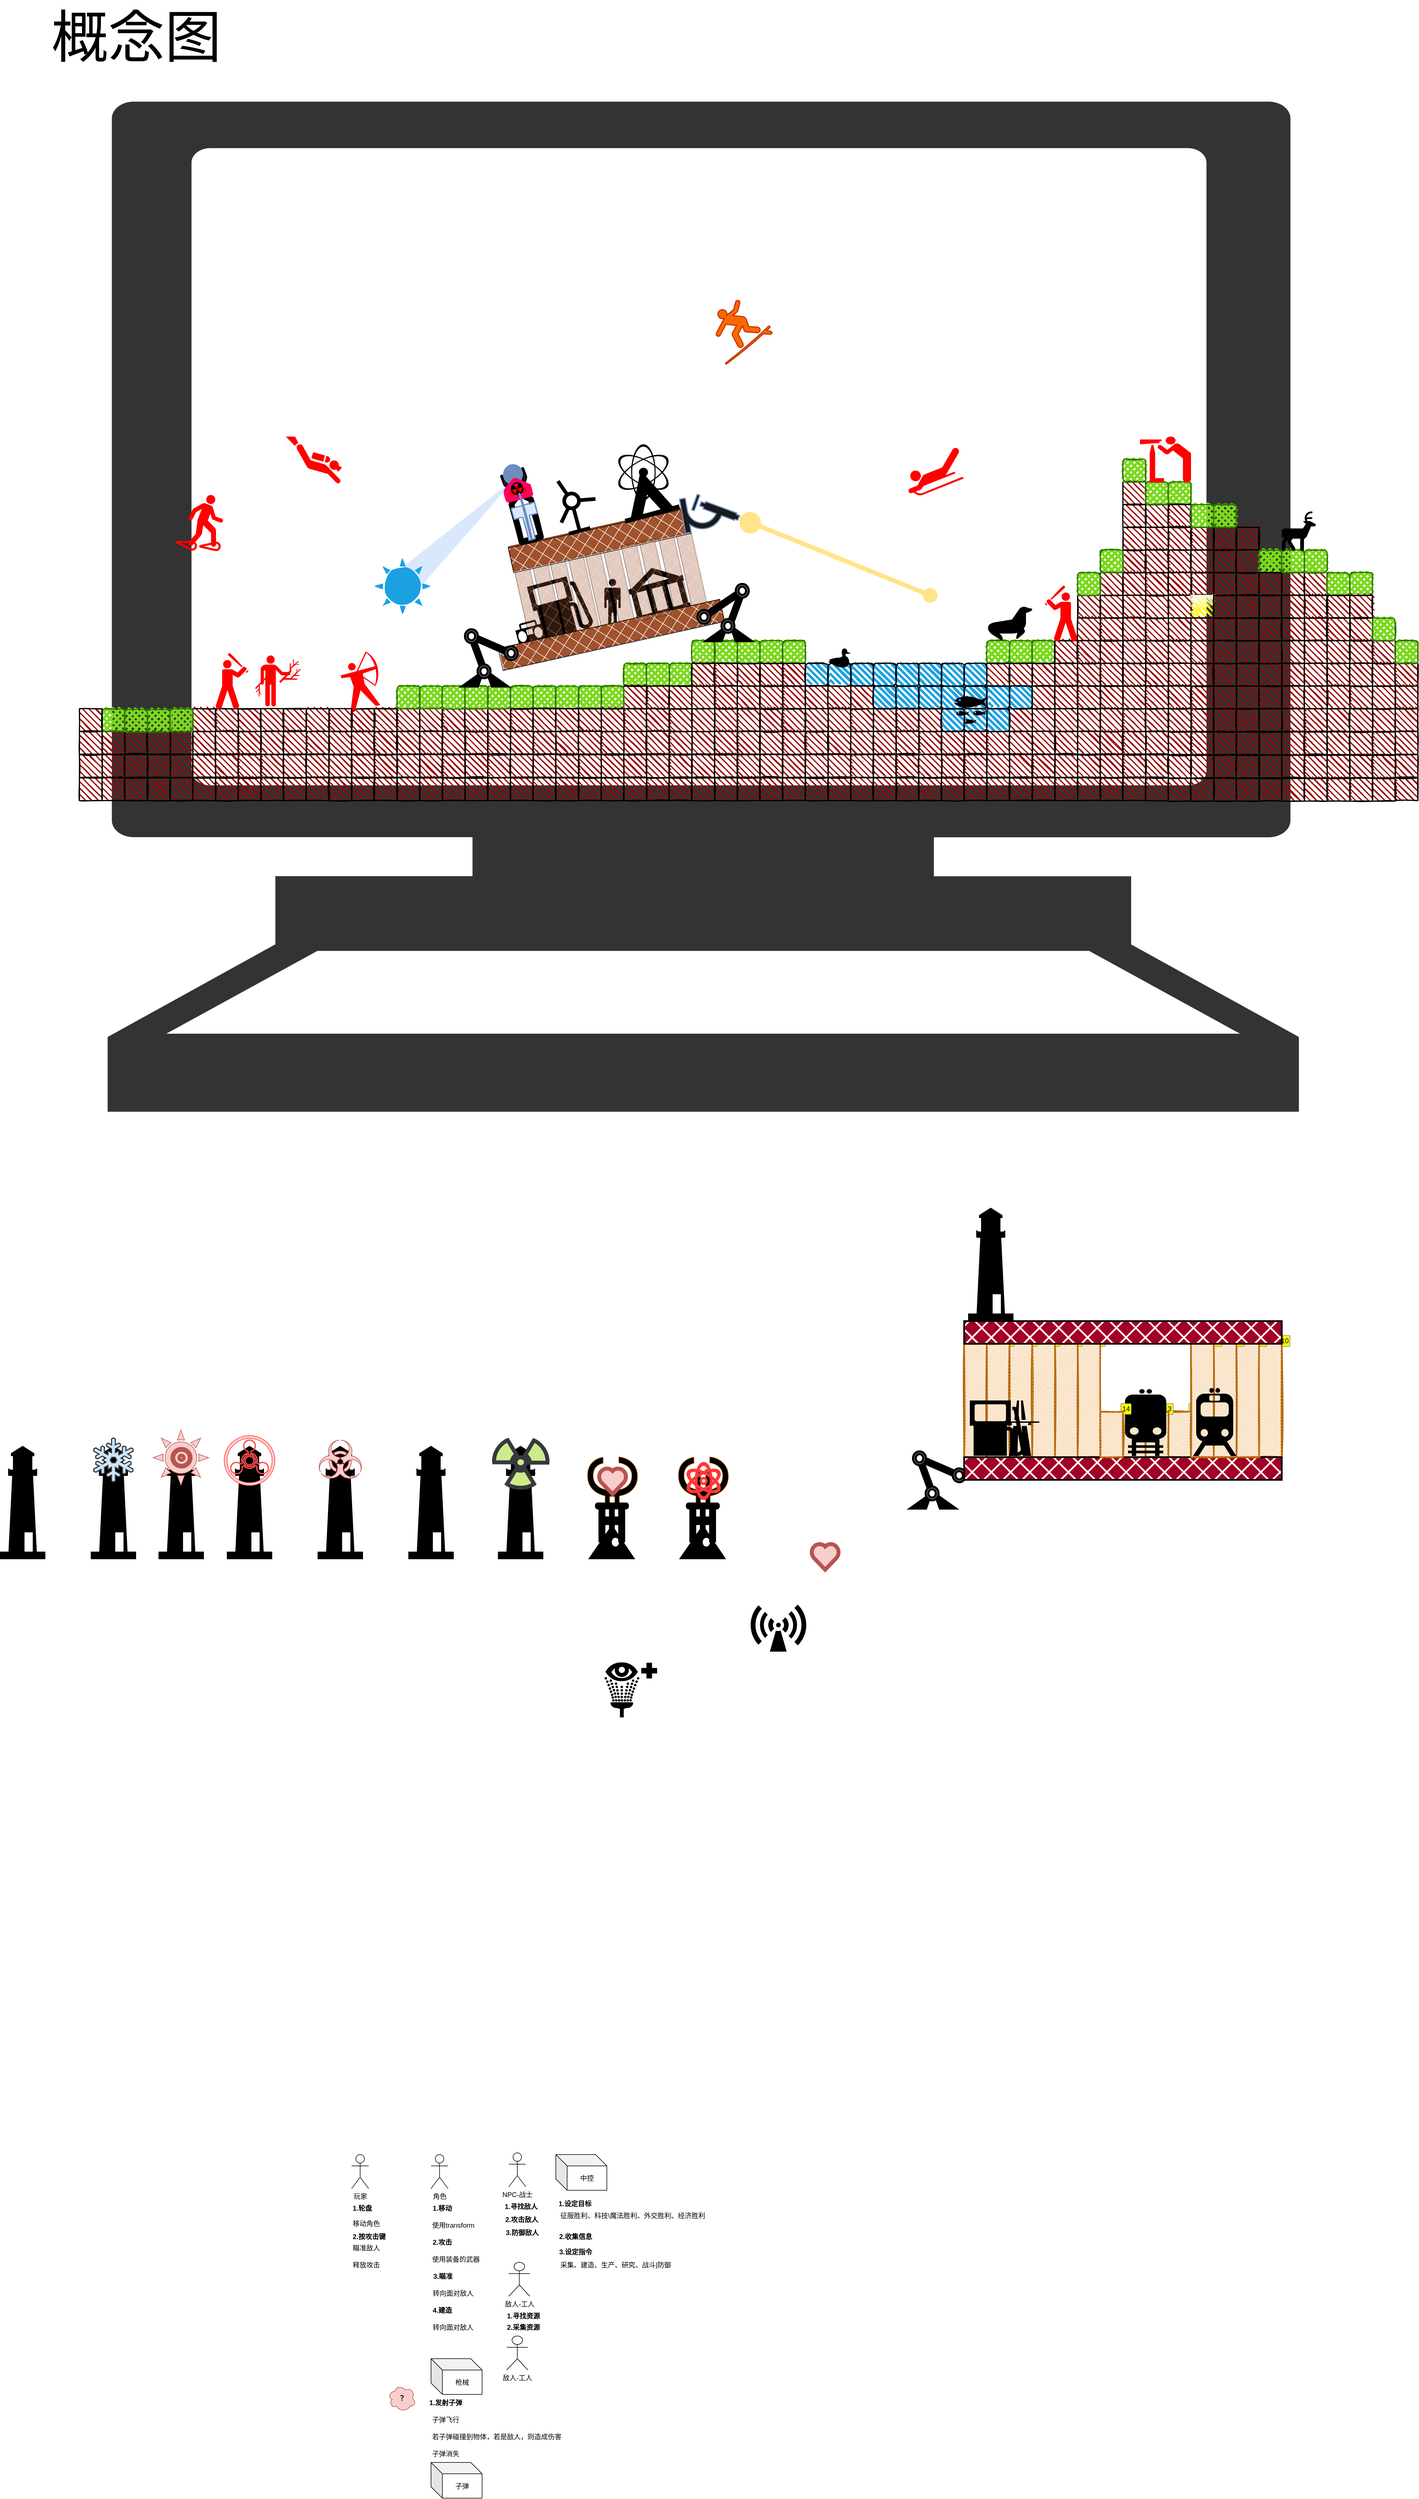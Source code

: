 <mxfile version="20.7.4" type="github">
  <diagram id="p8fDt407_h0lMPVGk4ki" name="第 1 页">
    <mxGraphModel dx="2323" dy="1551" grid="1" gridSize="10" guides="1" tooltips="1" connect="1" arrows="0" fold="1" page="1" pageScale="1" pageWidth="827" pageHeight="1169" math="0" shadow="0">
      <root>
        <mxCell id="0" />
        <mxCell id="1" parent="0" />
        <mxCell id="psCUwFU4OvV6DigtKkQN-177" value="" style="group;allowArrows=0;dropTarget=0;recursiveResize=1;expand=0;enumerate=1;container=0;imageAspect=1;noLabel=1;" parent="1" vertex="1" connectable="0">
          <mxGeometry x="420" y="2060" width="40" height="80" as="geometry" />
        </mxCell>
        <mxCell id="psCUwFU4OvV6DigtKkQN-178" value="" style="rounded=0;whiteSpace=wrap;html=1;fillStyle=solid;strokeWidth=3;sketch=1;fillColor=#FAECDA;strokeColor=#b46504;" parent="psCUwFU4OvV6DigtKkQN-177" vertex="1">
          <mxGeometry width="40" height="80" as="geometry" />
        </mxCell>
        <mxCell id="psCUwFU4OvV6DigtKkQN-179" value="" style="rounded=0;whiteSpace=wrap;html=1;fillStyle=cross-hatch;strokeWidth=1;sketch=1;fillColor=#fad7ac;strokeColor=#b46504;" parent="psCUwFU4OvV6DigtKkQN-177" vertex="1">
          <mxGeometry width="40" height="80" as="geometry" />
        </mxCell>
        <mxCell id="psCUwFU4OvV6DigtKkQN-171" value="" style="group;allowArrows=0;dropTarget=0;recursiveResize=1;expand=0;enumerate=1;container=0;imageAspect=1;noLabel=1;" parent="1" vertex="1" connectable="0">
          <mxGeometry x="500" y="2060" width="40" height="80" as="geometry" />
        </mxCell>
        <mxCell id="psCUwFU4OvV6DigtKkQN-172" value="" style="rounded=0;whiteSpace=wrap;html=1;fillStyle=solid;strokeWidth=3;sketch=1;fillColor=#FAECDA;strokeColor=#b46504;" parent="psCUwFU4OvV6DigtKkQN-171" vertex="1">
          <mxGeometry width="40" height="80" as="geometry" />
        </mxCell>
        <mxCell id="psCUwFU4OvV6DigtKkQN-173" value="" style="rounded=0;whiteSpace=wrap;html=1;fillStyle=cross-hatch;strokeWidth=1;sketch=1;fillColor=#fad7ac;strokeColor=#b46504;" parent="psCUwFU4OvV6DigtKkQN-171" vertex="1">
          <mxGeometry width="40" height="80" as="geometry" />
        </mxCell>
        <mxCell id="psCUwFU4OvV6DigtKkQN-174" value="" style="group;allowArrows=0;dropTarget=0;recursiveResize=1;expand=0;enumerate=1;container=0;imageAspect=1;noLabel=1;" parent="1" vertex="1" connectable="0">
          <mxGeometry x="460" y="2060" width="40" height="80" as="geometry" />
        </mxCell>
        <mxCell id="psCUwFU4OvV6DigtKkQN-175" value="" style="rounded=0;whiteSpace=wrap;html=1;fillStyle=solid;strokeWidth=3;sketch=1;fillColor=#FAECDA;strokeColor=#b46504;" parent="psCUwFU4OvV6DigtKkQN-174" vertex="1">
          <mxGeometry width="40" height="80" as="geometry" />
        </mxCell>
        <mxCell id="psCUwFU4OvV6DigtKkQN-176" value="" style="rounded=0;whiteSpace=wrap;html=1;fillStyle=cross-hatch;strokeWidth=1;sketch=1;fillColor=#fad7ac;strokeColor=#b46504;" parent="psCUwFU4OvV6DigtKkQN-174" vertex="1">
          <mxGeometry width="40" height="80" as="geometry" />
        </mxCell>
        <mxCell id="psCUwFU4OvV6DigtKkQN-168" value="" style="group;allowArrows=0;dropTarget=0;recursiveResize=1;expand=0;enumerate=1;container=0;imageAspect=1;noLabel=1;" parent="1" vertex="1" connectable="0">
          <mxGeometry x="140" y="1940" width="40" height="200" as="geometry" />
        </mxCell>
        <mxCell id="psCUwFU4OvV6DigtKkQN-169" value="" style="rounded=0;whiteSpace=wrap;html=1;fillStyle=solid;strokeWidth=3;sketch=1;fillColor=#FAECDA;strokeColor=#b46504;" parent="psCUwFU4OvV6DigtKkQN-168" vertex="1">
          <mxGeometry width="40" height="200" as="geometry" />
        </mxCell>
        <mxCell id="psCUwFU4OvV6DigtKkQN-170" value="" style="rounded=0;whiteSpace=wrap;html=1;fillStyle=cross-hatch;strokeWidth=1;sketch=1;fillColor=#fad7ac;strokeColor=#b46504;" parent="psCUwFU4OvV6DigtKkQN-168" vertex="1">
          <mxGeometry width="40" height="200" as="geometry" />
        </mxCell>
        <mxCell id="psCUwFU4OvV6DigtKkQN-183" value="" style="group;allowArrows=0;dropTarget=0;recursiveResize=1;expand=0;enumerate=1;container=0;imageAspect=1;noLabel=1;" parent="1" vertex="1" connectable="0">
          <mxGeometry x="340" y="1940" width="40" height="200" as="geometry" />
        </mxCell>
        <mxCell id="psCUwFU4OvV6DigtKkQN-184" value="" style="rounded=0;whiteSpace=wrap;html=1;fillStyle=solid;strokeWidth=3;sketch=1;fillColor=#FAECDA;strokeColor=#b46504;" parent="psCUwFU4OvV6DigtKkQN-183" vertex="1">
          <mxGeometry width="40" height="200" as="geometry" />
        </mxCell>
        <mxCell id="psCUwFU4OvV6DigtKkQN-185" value="" style="rounded=0;whiteSpace=wrap;html=1;fillStyle=cross-hatch;strokeWidth=1;sketch=1;fillColor=#fad7ac;strokeColor=#b46504;" parent="psCUwFU4OvV6DigtKkQN-183" vertex="1">
          <mxGeometry width="40" height="200" as="geometry" />
        </mxCell>
        <mxCell id="psCUwFU4OvV6DigtKkQN-186" value="" style="group;allowArrows=0;dropTarget=0;recursiveResize=1;expand=0;enumerate=1;container=0;imageAspect=1;noLabel=1;" parent="1" vertex="1" connectable="0">
          <mxGeometry x="300" y="1940" width="40" height="200" as="geometry" />
        </mxCell>
        <mxCell id="psCUwFU4OvV6DigtKkQN-187" value="" style="rounded=0;whiteSpace=wrap;html=1;fillStyle=solid;strokeWidth=3;sketch=1;fillColor=#FAECDA;strokeColor=#b46504;" parent="psCUwFU4OvV6DigtKkQN-186" vertex="1">
          <mxGeometry width="40" height="200" as="geometry" />
        </mxCell>
        <mxCell id="psCUwFU4OvV6DigtKkQN-188" value="" style="rounded=0;whiteSpace=wrap;html=1;fillStyle=cross-hatch;strokeWidth=1;sketch=1;fillColor=#fad7ac;strokeColor=#b46504;" parent="psCUwFU4OvV6DigtKkQN-186" vertex="1">
          <mxGeometry width="40" height="200" as="geometry" />
        </mxCell>
        <mxCell id="psCUwFU4OvV6DigtKkQN-189" value="" style="group;allowArrows=0;dropTarget=0;recursiveResize=1;expand=0;enumerate=1;container=0;imageAspect=1;noLabel=1;" parent="1" vertex="1" connectable="0">
          <mxGeometry x="260" y="1940" width="40" height="200" as="geometry" />
        </mxCell>
        <mxCell id="psCUwFU4OvV6DigtKkQN-190" value="" style="rounded=0;whiteSpace=wrap;html=1;fillStyle=solid;strokeWidth=3;sketch=1;fillColor=#FAECDA;strokeColor=#b46504;" parent="psCUwFU4OvV6DigtKkQN-189" vertex="1">
          <mxGeometry width="40" height="200" as="geometry" />
        </mxCell>
        <mxCell id="psCUwFU4OvV6DigtKkQN-191" value="" style="rounded=0;whiteSpace=wrap;html=1;fillStyle=cross-hatch;strokeWidth=1;sketch=1;fillColor=#fad7ac;strokeColor=#b46504;" parent="psCUwFU4OvV6DigtKkQN-189" vertex="1">
          <mxGeometry width="40" height="200" as="geometry" />
        </mxCell>
        <mxCell id="psCUwFU4OvV6DigtKkQN-192" value="" style="group;allowArrows=0;dropTarget=0;recursiveResize=1;expand=0;enumerate=1;container=0;imageAspect=1;noLabel=1;" parent="1" vertex="1" connectable="0">
          <mxGeometry x="220" y="1940" width="40" height="200" as="geometry" />
        </mxCell>
        <mxCell id="psCUwFU4OvV6DigtKkQN-193" value="" style="rounded=0;whiteSpace=wrap;html=1;fillStyle=solid;strokeWidth=3;sketch=1;fillColor=#FAECDA;strokeColor=#b46504;" parent="psCUwFU4OvV6DigtKkQN-192" vertex="1">
          <mxGeometry width="40" height="200" as="geometry" />
        </mxCell>
        <mxCell id="psCUwFU4OvV6DigtKkQN-194" value="" style="rounded=0;whiteSpace=wrap;html=1;fillStyle=cross-hatch;strokeWidth=1;sketch=1;fillColor=#fad7ac;strokeColor=#b46504;" parent="psCUwFU4OvV6DigtKkQN-192" vertex="1">
          <mxGeometry width="40" height="200" as="geometry" />
        </mxCell>
        <mxCell id="psCUwFU4OvV6DigtKkQN-195" value="" style="group;allowArrows=0;dropTarget=0;recursiveResize=1;expand=0;enumerate=1;container=0;imageAspect=1;noLabel=1;" parent="1" vertex="1" connectable="0">
          <mxGeometry x="180" y="1940" width="40" height="200" as="geometry" />
        </mxCell>
        <mxCell id="psCUwFU4OvV6DigtKkQN-196" value="" style="rounded=0;whiteSpace=wrap;html=1;fillStyle=solid;strokeWidth=3;sketch=1;fillColor=#FAECDA;strokeColor=#b46504;" parent="psCUwFU4OvV6DigtKkQN-195" vertex="1">
          <mxGeometry width="40" height="200" as="geometry" />
        </mxCell>
        <mxCell id="psCUwFU4OvV6DigtKkQN-197" value="" style="rounded=0;whiteSpace=wrap;html=1;fillStyle=cross-hatch;strokeWidth=1;sketch=1;fillColor=#fad7ac;strokeColor=#b46504;" parent="psCUwFU4OvV6DigtKkQN-195" vertex="1">
          <mxGeometry width="40" height="200" as="geometry" />
        </mxCell>
        <mxCell id="psCUwFU4OvV6DigtKkQN-120" value="" style="shape=mxgraph.signs.transportation.lighthouse_2;html=1;pointerEvents=1;fillColor=#000000;strokeColor=none;verticalLabelPosition=bottom;verticalAlign=top;align=center;sketch=0;fillStyle=solid;strokeWidth=1;" parent="1" vertex="1">
          <mxGeometry x="-1280.5" y="2120" width="80" height="200" as="geometry" />
        </mxCell>
        <mxCell id="psCUwFU4OvV6DigtKkQN-129" value="" style="shape=mxgraph.signs.nature.sun_3;html=1;pointerEvents=1;fillColor=#f8cecc;strokeColor=#b85450;verticalLabelPosition=bottom;verticalAlign=top;align=center;sketch=0;shadow=0;fillStyle=auto;strokeWidth=1;gradientColor=none;" parent="1" vertex="1">
          <mxGeometry x="-1290" y="2092" width="98" height="98" as="geometry" />
        </mxCell>
        <mxCell id="psCUwFU4OvV6DigtKkQN-105" value="" style="shape=mxgraph.signs.transportation.lighthouse_2;html=1;pointerEvents=1;fillColor=#000000;strokeColor=none;verticalLabelPosition=bottom;verticalAlign=top;align=center;sketch=0;fillStyle=solid;strokeWidth=1;" parent="1" vertex="1">
          <mxGeometry x="-1000" y="2120" width="80" height="200" as="geometry" />
        </mxCell>
        <mxCell id="xoDZpusVlj99PB5QAdmn-684" value="" style="shape=mxgraph.signs.tech.computer;html=1;pointerEvents=1;fillColor=#000000;strokeColor=none;verticalLabelPosition=bottom;verticalAlign=top;align=center;sketch=0;rounded=0;shadow=0;glass=0;fillStyle=auto;strokeWidth=2;opacity=80;" parent="1" vertex="1">
          <mxGeometry x="-1370.23" y="-250.75" width="2100.46" height="1781.5" as="geometry" />
        </mxCell>
        <mxCell id="xoDZpusVlj99PB5QAdmn-473" value="" style="shape=mxgraph.arrows2.wedgeArrow;html=1;bendable=0;startWidth=25;fillColor=#dae8fc;defaultFillColor=invert;defaultGradientColor=invert;rounded=0;strokeColor=none;strokeWidth=8;startArrow=circle;startFill=1;endArrow=oval;endFill=1;startSize=7;endSize=18;jumpStyle=none;" parent="1" edge="1">
          <mxGeometry width="100" height="100" relative="1" as="geometry">
            <mxPoint x="-847.5" y="600" as="sourcePoint" />
            <mxPoint x="-647.5" y="410" as="targetPoint" />
          </mxGeometry>
        </mxCell>
        <mxCell id="xoDZpusVlj99PB5QAdmn-469" value="" style="endArrow=oval;html=1;rounded=0;strokeWidth=8;startSize=7;jumpStyle=none;endSize=18;fillColor=#f8cecc;strokeColor=#FFE48A;endFill=1;startArrow=circle;startFill=1;exitX=0.77;exitY=0;exitDx=0;exitDy=0;exitPerimeter=0;" parent="1" source="xoDZpusVlj99PB5QAdmn-467" edge="1">
          <mxGeometry width="50" height="50" relative="1" as="geometry">
            <mxPoint x="-230" y="500" as="sourcePoint" />
            <mxPoint x="80" y="620" as="targetPoint" />
            <Array as="points">
              <mxPoint x="-240" y="490" />
            </Array>
          </mxGeometry>
        </mxCell>
        <mxCell id="xoDZpusVlj99PB5QAdmn-12" value="" style="rounded=0;whiteSpace=wrap;html=1;fillColor=#990000;strokeWidth=2;fillWeight=2;hachureGap=8;hachureAngle=45;sketch=1;shadow=0;fillStyle=dots;glass=0;" parent="1" vertex="1">
          <mxGeometry x="340" y="620" width="40" height="40" as="geometry" />
        </mxCell>
        <mxCell id="xoDZpusVlj99PB5QAdmn-13" value="" style="rounded=0;whiteSpace=wrap;html=1;fillColor=#990000;strokeWidth=2;fillWeight=2;hachureGap=8;hachureAngle=45;sketch=1;shadow=0;fillStyle=dots;glass=0;" parent="1" vertex="1">
          <mxGeometry x="380" y="580" width="40" height="40" as="geometry" />
        </mxCell>
        <mxCell id="xoDZpusVlj99PB5QAdmn-17" value="" style="rounded=0;whiteSpace=wrap;html=1;fillColor=#990000;strokeWidth=2;fillWeight=2;hachureGap=8;hachureAngle=45;sketch=1;shadow=0;fillStyle=dots;glass=0;" parent="1" vertex="1">
          <mxGeometry x="380" y="620" width="40" height="40" as="geometry" />
        </mxCell>
        <mxCell id="xoDZpusVlj99PB5QAdmn-18" value="" style="rounded=0;whiteSpace=wrap;html=1;fillColor=#990000;strokeWidth=2;fillWeight=2;hachureGap=8;hachureAngle=45;sketch=1;shadow=0;fillStyle=dots;glass=0;" parent="1" vertex="1">
          <mxGeometry x="420" y="420" width="40" height="40" as="geometry" />
        </mxCell>
        <mxCell id="xoDZpusVlj99PB5QAdmn-19" value="" style="rounded=0;whiteSpace=wrap;html=1;fillColor=#990000;strokeWidth=2;fillWeight=2;hachureGap=8;hachureAngle=45;sketch=1;shadow=0;fillStyle=dots;glass=0;" parent="1" vertex="1">
          <mxGeometry x="420" y="540" width="40" height="40" as="geometry" />
        </mxCell>
        <mxCell id="xoDZpusVlj99PB5QAdmn-21" value="" style="rounded=0;whiteSpace=wrap;html=1;fillColor=#990000;strokeWidth=2;fillWeight=2;hachureGap=8;hachureAngle=45;sketch=1;shadow=0;fillStyle=dots;glass=0;" parent="1" vertex="1">
          <mxGeometry x="420" y="500" width="40" height="40" as="geometry" />
        </mxCell>
        <mxCell id="xoDZpusVlj99PB5QAdmn-22" value="" style="rounded=0;whiteSpace=wrap;html=1;fillColor=#990000;strokeWidth=2;fillWeight=2;hachureGap=8;hachureAngle=45;sketch=1;shadow=0;fillStyle=dots;glass=0;" parent="1" vertex="1">
          <mxGeometry x="420" y="460" width="40" height="40" as="geometry" />
        </mxCell>
        <mxCell id="xoDZpusVlj99PB5QAdmn-23" value="" style="rounded=0;whiteSpace=wrap;html=1;fillColor=#990000;strokeWidth=2;fillWeight=2;hachureGap=8;hachureAngle=45;sketch=1;shadow=0;fillStyle=dots;glass=0;" parent="1" vertex="1">
          <mxGeometry x="420" y="580" width="40" height="40" as="geometry" />
        </mxCell>
        <mxCell id="xoDZpusVlj99PB5QAdmn-26" value="" style="rounded=0;whiteSpace=wrap;html=1;fillColor=#990000;strokeWidth=2;fillWeight=2;hachureGap=8;hachureAngle=45;sketch=1;shadow=0;fillStyle=dots;glass=0;" parent="1" vertex="1">
          <mxGeometry x="420" y="620" width="40" height="40" as="geometry" />
        </mxCell>
        <mxCell id="xoDZpusVlj99PB5QAdmn-28" value="" style="rounded=0;whiteSpace=wrap;html=1;fillColor=#990000;strokeWidth=2;fillWeight=2;hachureGap=8;hachureAngle=45;sketch=1;shadow=0;fillStyle=dots;glass=0;" parent="1" vertex="1">
          <mxGeometry x="460" y="540" width="40" height="40" as="geometry" />
        </mxCell>
        <mxCell id="xoDZpusVlj99PB5QAdmn-30" value="" style="rounded=0;whiteSpace=wrap;html=1;fillColor=#990000;strokeWidth=2;fillWeight=2;hachureGap=8;hachureAngle=45;sketch=1;shadow=0;fillStyle=dots;glass=0;" parent="1" vertex="1">
          <mxGeometry x="460" y="500" width="40" height="40" as="geometry" />
        </mxCell>
        <mxCell id="xoDZpusVlj99PB5QAdmn-31" value="" style="rounded=0;whiteSpace=wrap;html=1;fillColor=#990000;strokeWidth=2;fillWeight=2;hachureGap=8;hachureAngle=45;sketch=1;shadow=0;fillStyle=dots;glass=0;" parent="1" vertex="1">
          <mxGeometry x="460" y="460" width="40" height="40" as="geometry" />
        </mxCell>
        <mxCell id="xoDZpusVlj99PB5QAdmn-32" value="" style="rounded=0;whiteSpace=wrap;html=1;fillColor=#990000;strokeWidth=2;fillWeight=2;hachureGap=8;hachureAngle=45;sketch=1;shadow=0;fillStyle=dots;glass=0;" parent="1" vertex="1">
          <mxGeometry x="460" y="580" width="40" height="40" as="geometry" />
        </mxCell>
        <mxCell id="xoDZpusVlj99PB5QAdmn-35" value="" style="rounded=0;whiteSpace=wrap;html=1;fillColor=#990000;strokeWidth=2;fillWeight=2;hachureGap=8;hachureAngle=45;sketch=1;shadow=0;fillStyle=dots;glass=0;" parent="1" vertex="1">
          <mxGeometry x="460" y="620" width="40" height="40" as="geometry" />
        </mxCell>
        <mxCell id="xoDZpusVlj99PB5QAdmn-36" value="" style="rounded=1;whiteSpace=wrap;html=1;fillColor=#7BD91D;strokeWidth=2;fillWeight=4;hachureGap=8;hachureAngle=45;sketch=1;shadow=0;fillStyle=cross-hatch;glass=0;strokeColor=#2D7600;fontColor=#ffffff;" parent="1" vertex="1">
          <mxGeometry x="500" y="420" width="40" height="40" as="geometry" />
        </mxCell>
        <mxCell id="xoDZpusVlj99PB5QAdmn-37" value="" style="rounded=0;whiteSpace=wrap;html=1;fillColor=#990000;strokeWidth=2;fillWeight=2;hachureGap=8;hachureAngle=45;sketch=1;shadow=0;fillStyle=dots;glass=0;" parent="1" vertex="1">
          <mxGeometry x="500" y="540" width="40" height="40" as="geometry" />
        </mxCell>
        <mxCell id="xoDZpusVlj99PB5QAdmn-39" value="" style="rounded=0;whiteSpace=wrap;html=1;fillColor=#990000;strokeWidth=2;fillWeight=2;hachureGap=8;hachureAngle=45;sketch=1;shadow=0;fillStyle=dots;glass=0;" parent="1" vertex="1">
          <mxGeometry x="500" y="500" width="40" height="40" as="geometry" />
        </mxCell>
        <mxCell id="xoDZpusVlj99PB5QAdmn-40" value="" style="rounded=0;whiteSpace=wrap;html=1;fillColor=#990000;strokeWidth=2;fillWeight=2;hachureGap=8;hachureAngle=45;sketch=1;shadow=0;fillStyle=dots;glass=0;" parent="1" vertex="1">
          <mxGeometry x="500" y="460" width="40" height="40" as="geometry" />
        </mxCell>
        <mxCell id="xoDZpusVlj99PB5QAdmn-41" value="" style="rounded=0;whiteSpace=wrap;html=1;fillColor=#990000;strokeWidth=2;fillWeight=2;hachureGap=8;hachureAngle=45;sketch=1;shadow=0;fillStyle=dots;glass=0;" parent="1" vertex="1">
          <mxGeometry x="500" y="580" width="40" height="40" as="geometry" />
        </mxCell>
        <mxCell id="xoDZpusVlj99PB5QAdmn-44" value="" style="rounded=0;whiteSpace=wrap;html=1;fillColor=#990000;strokeWidth=2;fillWeight=2;hachureGap=8;hachureAngle=45;sketch=1;shadow=0;fillStyle=dots;glass=0;" parent="1" vertex="1">
          <mxGeometry x="500" y="620" width="40" height="40" as="geometry" />
        </mxCell>
        <mxCell id="xoDZpusVlj99PB5QAdmn-63" value="" style="rounded=0;whiteSpace=wrap;html=1;fillColor=#990000;strokeWidth=2;fillWeight=2;hachureGap=8;hachureAngle=45;sketch=1;shadow=0;fillStyle=dots;glass=0;" parent="1" vertex="1">
          <mxGeometry x="540" y="540" width="40" height="40" as="geometry" />
        </mxCell>
        <mxCell id="xoDZpusVlj99PB5QAdmn-65" value="" style="rounded=0;whiteSpace=wrap;html=1;fillColor=#990000;strokeWidth=2;fillWeight=2;hachureGap=8;hachureAngle=45;sketch=1;shadow=0;fillStyle=dots;glass=0;" parent="1" vertex="1">
          <mxGeometry x="540" y="580" width="40" height="40" as="geometry" />
        </mxCell>
        <mxCell id="xoDZpusVlj99PB5QAdmn-68" value="" style="rounded=0;whiteSpace=wrap;html=1;fillColor=#FFF700;strokeWidth=2;fillWeight=2;hachureGap=8;hachureAngle=45;sketch=1;shadow=0;fillStyle=zigzag;glass=1;dashed=1;dashPattern=1 4;strokeColor=#d6b656;gradientColor=#ffd966;" parent="1" vertex="1">
          <mxGeometry x="540" y="620" width="40" height="40" as="geometry" />
        </mxCell>
        <mxCell id="xoDZpusVlj99PB5QAdmn-69" value="" style="rounded=0;whiteSpace=wrap;html=1;fillColor=#990000;strokeWidth=2;fillWeight=2;hachureGap=8;hachureAngle=45;sketch=1;shadow=0;fillStyle=dots;glass=0;" parent="1" vertex="1">
          <mxGeometry x="540" y="500" width="40" height="40" as="geometry" />
        </mxCell>
        <mxCell id="xoDZpusVlj99PB5QAdmn-70" value="" style="rounded=0;whiteSpace=wrap;html=1;fillColor=#990000;strokeWidth=2;fillWeight=2;hachureGap=8;hachureAngle=45;sketch=1;shadow=0;fillStyle=dots;glass=0;" parent="1" vertex="1">
          <mxGeometry x="580" y="540" width="40" height="40" as="geometry" />
        </mxCell>
        <mxCell id="xoDZpusVlj99PB5QAdmn-72" value="" style="rounded=0;whiteSpace=wrap;html=1;fillColor=#990000;strokeWidth=2;fillWeight=2;hachureGap=8;hachureAngle=45;sketch=1;shadow=0;fillStyle=dots;glass=0;" parent="1" vertex="1">
          <mxGeometry x="580" y="580" width="40" height="40" as="geometry" />
        </mxCell>
        <mxCell id="xoDZpusVlj99PB5QAdmn-75" value="" style="rounded=0;whiteSpace=wrap;html=1;fillColor=#990000;strokeWidth=2;fillWeight=2;hachureGap=8;hachureAngle=45;sketch=1;shadow=0;fillStyle=dots;glass=0;" parent="1" vertex="1">
          <mxGeometry x="580" y="620" width="40" height="40" as="geometry" />
        </mxCell>
        <mxCell id="xoDZpusVlj99PB5QAdmn-76" value="" style="rounded=0;whiteSpace=wrap;html=1;fillColor=#990000;strokeWidth=2;fillWeight=2;hachureGap=8;hachureAngle=45;sketch=1;shadow=0;fillStyle=dots;glass=0;" parent="1" vertex="1">
          <mxGeometry x="580" y="500" width="40" height="40" as="geometry" />
        </mxCell>
        <mxCell id="xoDZpusVlj99PB5QAdmn-77" value="" style="rounded=0;whiteSpace=wrap;html=1;fillColor=#990000;strokeWidth=2;fillWeight=2;hachureGap=8;hachureAngle=45;sketch=1;shadow=0;fillStyle=dots;glass=0;" parent="1" vertex="1">
          <mxGeometry x="620" y="540" width="40" height="40" as="geometry" />
        </mxCell>
        <mxCell id="xoDZpusVlj99PB5QAdmn-79" value="" style="rounded=0;whiteSpace=wrap;html=1;fillColor=#990000;strokeWidth=2;fillWeight=2;hachureGap=8;hachureAngle=45;sketch=1;shadow=0;fillStyle=dots;glass=0;" parent="1" vertex="1">
          <mxGeometry x="620" y="580" width="40" height="40" as="geometry" />
        </mxCell>
        <mxCell id="xoDZpusVlj99PB5QAdmn-82" value="" style="rounded=0;whiteSpace=wrap;html=1;fillColor=#990000;strokeWidth=2;fillWeight=2;hachureGap=8;hachureAngle=45;sketch=1;shadow=0;fillStyle=dots;glass=0;" parent="1" vertex="1">
          <mxGeometry x="620" y="620" width="40" height="40" as="geometry" />
        </mxCell>
        <mxCell id="xoDZpusVlj99PB5QAdmn-83" value="" style="rounded=0;whiteSpace=wrap;html=1;fillColor=#990000;strokeWidth=2;fillWeight=2;hachureGap=8;hachureAngle=45;sketch=1;shadow=0;fillStyle=dots;glass=0;" parent="1" vertex="1">
          <mxGeometry x="620" y="500" width="40" height="40" as="geometry" />
        </mxCell>
        <mxCell id="xoDZpusVlj99PB5QAdmn-85" value="" style="rounded=1;whiteSpace=wrap;html=1;fillColor=#7BD91D;strokeWidth=2;fillWeight=4;hachureGap=8;hachureAngle=45;sketch=1;shadow=0;fillStyle=cross-hatch;glass=0;strokeColor=#2D7600;fontColor=#ffffff;" parent="1" vertex="1">
          <mxGeometry x="660" y="540" width="40" height="40" as="geometry" />
        </mxCell>
        <mxCell id="xoDZpusVlj99PB5QAdmn-87" value="" style="rounded=0;whiteSpace=wrap;html=1;fillColor=#990000;strokeWidth=2;fillWeight=2;hachureGap=8;hachureAngle=45;sketch=1;shadow=0;fillStyle=dots;glass=0;" parent="1" vertex="1">
          <mxGeometry x="660" y="580" width="40" height="40" as="geometry" />
        </mxCell>
        <mxCell id="xoDZpusVlj99PB5QAdmn-90" value="" style="rounded=0;whiteSpace=wrap;html=1;fillColor=#990000;strokeWidth=2;fillWeight=2;hachureGap=8;hachureAngle=45;sketch=1;shadow=0;fillStyle=dots;glass=0;" parent="1" vertex="1">
          <mxGeometry x="660" y="620" width="40" height="40" as="geometry" />
        </mxCell>
        <mxCell id="xoDZpusVlj99PB5QAdmn-94" value="" style="rounded=0;whiteSpace=wrap;html=1;fillColor=#990000;strokeWidth=2;fillWeight=2;hachureGap=8;hachureAngle=45;sketch=1;shadow=0;fillStyle=dots;glass=0;" parent="1" vertex="1">
          <mxGeometry x="700" y="580" width="40" height="40" as="geometry" />
        </mxCell>
        <mxCell id="xoDZpusVlj99PB5QAdmn-97" value="" style="rounded=0;whiteSpace=wrap;html=1;fillColor=#990000;strokeWidth=2;fillWeight=2;hachureGap=8;hachureAngle=45;sketch=1;shadow=0;fillStyle=dots;glass=0;" parent="1" vertex="1">
          <mxGeometry x="700" y="620" width="40" height="40" as="geometry" />
        </mxCell>
        <mxCell id="xoDZpusVlj99PB5QAdmn-101" value="" style="rounded=0;whiteSpace=wrap;html=1;fillColor=#990000;strokeWidth=2;fillWeight=2;hachureGap=8;hachureAngle=45;sketch=1;shadow=0;fillStyle=dots;glass=0;" parent="1" vertex="1">
          <mxGeometry x="740" y="580" width="40" height="40" as="geometry" />
        </mxCell>
        <mxCell id="xoDZpusVlj99PB5QAdmn-104" value="" style="rounded=0;whiteSpace=wrap;html=1;fillColor=#990000;strokeWidth=2;fillWeight=2;hachureGap=8;hachureAngle=45;sketch=1;shadow=0;fillStyle=dots;glass=0;" parent="1" vertex="1">
          <mxGeometry x="740" y="620" width="40" height="40" as="geometry" />
        </mxCell>
        <mxCell id="xoDZpusVlj99PB5QAdmn-108" value="" style="rounded=1;whiteSpace=wrap;html=1;fillColor=#7BD91D;strokeWidth=2;fillWeight=4;hachureGap=8;hachureAngle=45;sketch=1;shadow=0;fillStyle=cross-hatch;glass=0;strokeColor=#2D7600;fontColor=#ffffff;" parent="1" vertex="1">
          <mxGeometry x="780" y="580" width="40" height="40" as="geometry" />
        </mxCell>
        <mxCell id="xoDZpusVlj99PB5QAdmn-111" value="" style="rounded=0;whiteSpace=wrap;html=1;fillColor=#990000;strokeWidth=2;fillWeight=2;hachureGap=8;hachureAngle=45;sketch=1;shadow=0;fillStyle=dots;glass=0;" parent="1" vertex="1">
          <mxGeometry x="780" y="620" width="40" height="40" as="geometry" />
        </mxCell>
        <mxCell id="xoDZpusVlj99PB5QAdmn-114" value="" style="rounded=1;whiteSpace=wrap;html=1;fillColor=#7BD91D;strokeWidth=2;fillWeight=4;hachureGap=8;hachureAngle=45;sketch=1;shadow=0;fillStyle=cross-hatch;glass=0;strokeColor=#2D7600;fontColor=#ffffff;" parent="1" vertex="1">
          <mxGeometry x="820" y="580" width="40" height="40" as="geometry" />
        </mxCell>
        <mxCell id="xoDZpusVlj99PB5QAdmn-117" value="" style="rounded=0;whiteSpace=wrap;html=1;fillColor=#990000;strokeWidth=2;fillWeight=2;hachureGap=8;hachureAngle=45;sketch=1;shadow=0;fillStyle=dots;glass=0;" parent="1" vertex="1">
          <mxGeometry x="820" y="620" width="40" height="40" as="geometry" />
        </mxCell>
        <mxCell id="xoDZpusVlj99PB5QAdmn-140" value="" style="rounded=1;whiteSpace=wrap;html=1;strokeWidth=2;fillWeight=4;hachureGap=8;hachureAngle=45;fillColor=#1ba1e2;sketch=1;" parent="1" vertex="1">
          <mxGeometry x="-140" y="740" width="40" height="40" as="geometry" />
        </mxCell>
        <mxCell id="xoDZpusVlj99PB5QAdmn-141" value="" style="rounded=1;whiteSpace=wrap;html=1;strokeWidth=2;fillWeight=4;hachureGap=8;hachureAngle=45;fillColor=#1ba1e2;sketch=1;" parent="1" vertex="1">
          <mxGeometry x="-100" y="740" width="40" height="40" as="geometry" />
        </mxCell>
        <mxCell id="xoDZpusVlj99PB5QAdmn-142" value="" style="rounded=1;whiteSpace=wrap;html=1;strokeWidth=2;fillWeight=4;hachureGap=8;hachureAngle=45;fillColor=#1ba1e2;sketch=1;" parent="1" vertex="1">
          <mxGeometry x="-60" y="740" width="40" height="40" as="geometry" />
        </mxCell>
        <mxCell id="xoDZpusVlj99PB5QAdmn-143" value="" style="rounded=1;whiteSpace=wrap;html=1;strokeWidth=2;fillWeight=4;hachureGap=8;hachureAngle=45;fillColor=#1ba1e2;sketch=1;" parent="1" vertex="1">
          <mxGeometry x="-20" y="740" width="40" height="40" as="geometry" />
        </mxCell>
        <mxCell id="xoDZpusVlj99PB5QAdmn-144" value="" style="rounded=1;whiteSpace=wrap;html=1;strokeWidth=2;fillWeight=4;hachureGap=8;hachureAngle=45;fillColor=#1ba1e2;sketch=1;" parent="1" vertex="1">
          <mxGeometry x="20" y="740" width="40" height="40" as="geometry" />
        </mxCell>
        <mxCell id="xoDZpusVlj99PB5QAdmn-145" value="" style="rounded=1;whiteSpace=wrap;html=1;strokeWidth=2;fillWeight=4;hachureGap=8;hachureAngle=45;fillColor=#1ba1e2;sketch=1;" parent="1" vertex="1">
          <mxGeometry x="60" y="740" width="40" height="40" as="geometry" />
        </mxCell>
        <mxCell id="xoDZpusVlj99PB5QAdmn-146" value="" style="rounded=1;whiteSpace=wrap;html=1;strokeWidth=2;fillWeight=4;hachureGap=8;hachureAngle=45;fillColor=#1ba1e2;sketch=1;" parent="1" vertex="1">
          <mxGeometry x="100" y="740" width="40" height="40" as="geometry" />
        </mxCell>
        <mxCell id="xoDZpusVlj99PB5QAdmn-147" value="" style="rounded=1;whiteSpace=wrap;html=1;strokeWidth=2;fillWeight=4;hachureGap=8;hachureAngle=45;fillColor=#1ba1e2;sketch=1;" parent="1" vertex="1">
          <mxGeometry x="140" y="740" width="40" height="40" as="geometry" />
        </mxCell>
        <mxCell id="xoDZpusVlj99PB5QAdmn-150" value="" style="rounded=1;whiteSpace=wrap;html=1;strokeWidth=2;fillWeight=4;hachureGap=8;hachureAngle=45;fillColor=#7BD91D;sketch=1;fillStyle=cross-hatch;strokeColor=#2D7600;fontColor=#ffffff;" parent="1" vertex="1">
          <mxGeometry x="-340" y="700" width="40" height="40" as="geometry" />
        </mxCell>
        <mxCell id="xoDZpusVlj99PB5QAdmn-152" value="" style="rounded=1;whiteSpace=wrap;html=1;strokeWidth=2;fillWeight=4;hachureGap=8;hachureAngle=45;fillColor=#7BD91D;sketch=1;fillStyle=cross-hatch;strokeColor=#2D7600;fontColor=#ffffff;" parent="1" vertex="1">
          <mxGeometry x="-300" y="700" width="40" height="40" as="geometry" />
        </mxCell>
        <mxCell id="xoDZpusVlj99PB5QAdmn-153" value="" style="rounded=1;whiteSpace=wrap;html=1;strokeWidth=2;fillWeight=4;hachureGap=8;hachureAngle=45;fillColor=#7BD91D;sketch=1;fillStyle=cross-hatch;strokeColor=#2D7600;fontColor=#ffffff;" parent="1" vertex="1">
          <mxGeometry x="-260" y="700" width="40" height="40" as="geometry" />
        </mxCell>
        <mxCell id="xoDZpusVlj99PB5QAdmn-154" value="" style="rounded=1;whiteSpace=wrap;html=1;strokeWidth=2;fillWeight=4;hachureGap=8;hachureAngle=45;fillColor=#7BD91D;sketch=1;fillStyle=cross-hatch;strokeColor=#2D7600;fontColor=#ffffff;" parent="1" vertex="1">
          <mxGeometry x="-220" y="700" width="40" height="40" as="geometry" />
        </mxCell>
        <mxCell id="xoDZpusVlj99PB5QAdmn-155" value="" style="rounded=1;whiteSpace=wrap;html=1;strokeWidth=2;fillWeight=4;hachureGap=8;hachureAngle=45;fillColor=#7BD91D;sketch=1;fillStyle=cross-hatch;strokeColor=#2D7600;fontColor=#ffffff;" parent="1" vertex="1">
          <mxGeometry x="-180" y="700" width="40" height="40" as="geometry" />
        </mxCell>
        <mxCell id="xoDZpusVlj99PB5QAdmn-156" value="" style="rounded=1;whiteSpace=wrap;html=1;strokeWidth=2;fillWeight=4;hachureGap=8;hachureAngle=45;fillColor=#7BD91D;sketch=1;fillStyle=cross-hatch;strokeColor=#2D7600;fontColor=#ffffff;" parent="1" vertex="1">
          <mxGeometry x="-460" y="740" width="40" height="40" as="geometry" />
        </mxCell>
        <mxCell id="xoDZpusVlj99PB5QAdmn-157" value="" style="rounded=1;whiteSpace=wrap;html=1;strokeWidth=2;fillWeight=4;hachureGap=8;hachureAngle=45;fillColor=#7BD91D;sketch=1;fillStyle=cross-hatch;strokeColor=#2D7600;fontColor=#ffffff;" parent="1" vertex="1">
          <mxGeometry x="-420" y="740" width="40" height="40" as="geometry" />
        </mxCell>
        <mxCell id="xoDZpusVlj99PB5QAdmn-158" value="" style="rounded=1;whiteSpace=wrap;html=1;strokeWidth=2;fillWeight=4;hachureGap=8;hachureAngle=45;fillColor=#7BD91D;sketch=1;fillStyle=cross-hatch;strokeColor=#2D7600;fontColor=#ffffff;" parent="1" vertex="1">
          <mxGeometry x="-380" y="740" width="40" height="40" as="geometry" />
        </mxCell>
        <mxCell id="xoDZpusVlj99PB5QAdmn-159" value="" style="rounded=1;whiteSpace=wrap;html=1;strokeWidth=2;fillWeight=4;hachureGap=8;hachureAngle=45;fillColor=#7BD91D;sketch=1;fillStyle=cross-hatch;strokeColor=#2D7600;fontColor=#ffffff;" parent="1" vertex="1">
          <mxGeometry x="180" y="700" width="40" height="40" as="geometry" />
        </mxCell>
        <mxCell id="xoDZpusVlj99PB5QAdmn-160" value="" style="rounded=1;whiteSpace=wrap;html=1;strokeWidth=2;fillWeight=4;hachureGap=8;hachureAngle=45;fillColor=#7BD91D;sketch=1;fillStyle=cross-hatch;strokeColor=#2D7600;fontColor=#ffffff;" parent="1" vertex="1">
          <mxGeometry x="220" y="700" width="40" height="40" as="geometry" />
        </mxCell>
        <mxCell id="xoDZpusVlj99PB5QAdmn-161" value="" style="rounded=1;whiteSpace=wrap;html=1;strokeWidth=2;fillWeight=4;hachureGap=8;hachureAngle=45;fillColor=#7BD91D;sketch=1;fillStyle=cross-hatch;strokeColor=#2D7600;fontColor=#ffffff;" parent="1" vertex="1">
          <mxGeometry x="260" y="700" width="40" height="40" as="geometry" />
        </mxCell>
        <mxCell id="xoDZpusVlj99PB5QAdmn-164" value="" style="rounded=0;whiteSpace=wrap;html=1;strokeWidth=2;fillWeight=2;hachureGap=8;hachureAngle=45;fillColor=#990000;sketch=1;shadow=0;fillStyle=dots;fontColor=default;strokeColor=default;glass=0;treeFolding=0;treeMoving=0;enumerate=0;fixedWidth=0;autosize=0;movableLabel=0;movable=1;backgroundOutline=0;metaEdit=0;collapsible=0;dropTarget=0;container=0;fixDash=0;perimeter=ellipsePerimeter;" parent="1" vertex="1">
          <mxGeometry x="-460" y="780" width="40" height="40" as="geometry" />
        </mxCell>
        <mxCell id="xoDZpusVlj99PB5QAdmn-167" value="" style="rounded=0;whiteSpace=wrap;html=1;strokeWidth=2;fillWeight=2;hachureGap=8;hachureAngle=45;fillColor=#990000;sketch=1;shadow=0;fillStyle=dots;fontColor=default;strokeColor=default;glass=0;treeFolding=0;treeMoving=0;enumerate=0;fixedWidth=0;autosize=0;movableLabel=0;movable=1;backgroundOutline=0;metaEdit=0;collapsible=0;dropTarget=0;container=0;fixDash=0;perimeter=ellipsePerimeter;" parent="1" vertex="1">
          <mxGeometry x="-420" y="780" width="40" height="40" as="geometry" />
        </mxCell>
        <mxCell id="xoDZpusVlj99PB5QAdmn-168" value="" style="rounded=0;whiteSpace=wrap;html=1;strokeWidth=2;fillWeight=2;hachureGap=8;hachureAngle=45;fillColor=#990000;sketch=1;shadow=0;fillStyle=dots;fontColor=default;strokeColor=default;glass=0;treeFolding=0;treeMoving=0;enumerate=0;fixedWidth=0;autosize=0;movableLabel=0;movable=1;backgroundOutline=0;metaEdit=0;collapsible=0;dropTarget=0;container=0;fixDash=0;perimeter=ellipsePerimeter;" parent="1" vertex="1">
          <mxGeometry x="-380" y="780" width="40" height="40" as="geometry" />
        </mxCell>
        <mxCell id="xoDZpusVlj99PB5QAdmn-169" value="" style="rounded=0;whiteSpace=wrap;html=1;strokeWidth=2;fillWeight=2;hachureGap=8;hachureAngle=45;fillColor=#990000;sketch=1;shadow=0;fillStyle=dots;fontColor=default;strokeColor=default;glass=0;treeFolding=0;treeMoving=0;enumerate=0;fixedWidth=0;autosize=0;movableLabel=0;movable=1;backgroundOutline=0;metaEdit=0;collapsible=0;dropTarget=0;container=0;fixDash=0;perimeter=ellipsePerimeter;" parent="1" vertex="1">
          <mxGeometry x="-340" y="780" width="40" height="40" as="geometry" />
        </mxCell>
        <mxCell id="xoDZpusVlj99PB5QAdmn-170" value="" style="rounded=0;whiteSpace=wrap;html=1;strokeWidth=2;fillWeight=2;hachureGap=8;hachureAngle=45;fillColor=#990000;sketch=1;shadow=0;fillStyle=dots;fontColor=default;strokeColor=default;glass=0;treeFolding=0;treeMoving=0;enumerate=0;fixedWidth=0;autosize=0;movableLabel=0;movable=1;backgroundOutline=0;metaEdit=0;collapsible=0;dropTarget=0;container=0;fixDash=0;perimeter=ellipsePerimeter;" parent="1" vertex="1">
          <mxGeometry x="-300" y="780" width="40" height="40" as="geometry" />
        </mxCell>
        <mxCell id="xoDZpusVlj99PB5QAdmn-171" value="" style="rounded=0;whiteSpace=wrap;html=1;strokeWidth=2;fillWeight=2;hachureGap=8;hachureAngle=45;fillColor=#990000;sketch=1;shadow=0;fillStyle=dots;fontColor=default;strokeColor=default;glass=0;treeFolding=0;treeMoving=0;enumerate=0;fixedWidth=0;autosize=0;movableLabel=0;movable=1;backgroundOutline=0;metaEdit=0;collapsible=0;dropTarget=0;container=0;fixDash=0;perimeter=ellipsePerimeter;" parent="1" vertex="1">
          <mxGeometry x="-260" y="780" width="40" height="40" as="geometry" />
        </mxCell>
        <mxCell id="xoDZpusVlj99PB5QAdmn-172" value="" style="rounded=0;whiteSpace=wrap;html=1;strokeWidth=2;fillWeight=2;hachureGap=8;hachureAngle=45;fillColor=#990000;sketch=1;shadow=0;fillStyle=dots;fontColor=default;strokeColor=default;glass=0;treeFolding=0;treeMoving=0;enumerate=0;fixedWidth=0;autosize=0;movableLabel=0;movable=1;backgroundOutline=0;metaEdit=0;collapsible=0;dropTarget=0;container=0;fixDash=0;perimeter=ellipsePerimeter;" parent="1" vertex="1">
          <mxGeometry x="-220" y="780" width="40" height="40" as="geometry" />
        </mxCell>
        <mxCell id="xoDZpusVlj99PB5QAdmn-173" value="" style="rounded=0;whiteSpace=wrap;html=1;strokeWidth=2;fillWeight=2;hachureGap=8;hachureAngle=45;fillColor=#990000;sketch=1;shadow=0;fillStyle=dots;fontColor=default;strokeColor=default;glass=0;treeFolding=0;treeMoving=0;enumerate=0;fixedWidth=0;autosize=0;movableLabel=0;movable=1;backgroundOutline=0;metaEdit=0;collapsible=0;dropTarget=0;container=0;fixDash=0;perimeter=ellipsePerimeter;" parent="1" vertex="1">
          <mxGeometry x="-180" y="780" width="40" height="40" as="geometry" />
        </mxCell>
        <mxCell id="xoDZpusVlj99PB5QAdmn-174" value="" style="rounded=0;whiteSpace=wrap;html=1;strokeWidth=2;fillWeight=2;hachureGap=8;hachureAngle=45;fillColor=#990000;sketch=1;shadow=0;fillStyle=dots;fontColor=default;strokeColor=default;glass=0;treeFolding=0;treeMoving=0;enumerate=0;fixedWidth=0;autosize=0;movableLabel=0;movable=1;backgroundOutline=0;metaEdit=0;collapsible=0;dropTarget=0;container=0;fixDash=0;perimeter=ellipsePerimeter;" parent="1" vertex="1">
          <mxGeometry x="-340" y="740" width="40" height="40" as="geometry" />
        </mxCell>
        <mxCell id="xoDZpusVlj99PB5QAdmn-175" value="" style="rounded=0;whiteSpace=wrap;html=1;strokeWidth=2;fillWeight=2;hachureGap=8;hachureAngle=45;fillColor=#990000;sketch=1;shadow=0;fillStyle=dots;fontColor=default;strokeColor=default;glass=0;treeFolding=0;treeMoving=0;enumerate=0;fixedWidth=0;autosize=0;movableLabel=0;movable=1;backgroundOutline=0;metaEdit=0;collapsible=0;dropTarget=0;container=0;fixDash=0;perimeter=ellipsePerimeter;" parent="1" vertex="1">
          <mxGeometry x="-300" y="740" width="40" height="40" as="geometry" />
        </mxCell>
        <mxCell id="xoDZpusVlj99PB5QAdmn-176" value="" style="rounded=0;whiteSpace=wrap;html=1;strokeWidth=2;fillWeight=2;hachureGap=8;hachureAngle=45;fillColor=#990000;sketch=1;shadow=0;fillStyle=dots;fontColor=default;strokeColor=default;glass=0;treeFolding=0;treeMoving=0;enumerate=0;fixedWidth=0;autosize=0;movableLabel=0;movable=1;backgroundOutline=0;metaEdit=0;collapsible=0;dropTarget=0;container=0;fixDash=0;perimeter=ellipsePerimeter;" parent="1" vertex="1">
          <mxGeometry x="-260" y="740" width="40" height="40" as="geometry" />
        </mxCell>
        <mxCell id="xoDZpusVlj99PB5QAdmn-177" value="" style="rounded=0;whiteSpace=wrap;html=1;strokeWidth=2;fillWeight=2;hachureGap=8;hachureAngle=45;fillColor=#990000;sketch=1;shadow=0;fillStyle=dots;fontColor=default;strokeColor=default;glass=0;treeFolding=0;treeMoving=0;enumerate=0;fixedWidth=0;autosize=0;movableLabel=0;movable=1;backgroundOutline=0;metaEdit=0;collapsible=0;dropTarget=0;container=0;fixDash=0;perimeter=ellipsePerimeter;" parent="1" vertex="1">
          <mxGeometry x="-220" y="740" width="40" height="40" as="geometry" />
        </mxCell>
        <mxCell id="xoDZpusVlj99PB5QAdmn-178" value="" style="rounded=0;whiteSpace=wrap;html=1;strokeWidth=2;fillWeight=2;hachureGap=8;hachureAngle=45;fillColor=#990000;sketch=1;shadow=0;fillStyle=dots;fontColor=default;strokeColor=default;glass=0;treeFolding=0;treeMoving=0;enumerate=0;fixedWidth=0;autosize=0;movableLabel=0;movable=1;backgroundOutline=0;metaEdit=0;collapsible=0;dropTarget=0;container=0;fixDash=0;perimeter=ellipsePerimeter;" parent="1" vertex="1">
          <mxGeometry x="-180" y="740" width="40" height="40" as="geometry" />
        </mxCell>
        <mxCell id="xoDZpusVlj99PB5QAdmn-179" value="" style="rounded=0;whiteSpace=wrap;html=1;strokeWidth=2;fillWeight=2;hachureGap=8;hachureAngle=45;fillColor=#990000;sketch=1;shadow=0;fillStyle=dots;fontColor=default;strokeColor=default;glass=0;treeFolding=0;treeMoving=0;enumerate=0;fixedWidth=0;autosize=0;movableLabel=0;movable=1;backgroundOutline=0;metaEdit=0;collapsible=0;dropTarget=0;container=0;fixDash=0;perimeter=ellipsePerimeter;" parent="1" vertex="1">
          <mxGeometry x="-140" y="780" width="40" height="40" as="geometry" />
        </mxCell>
        <mxCell id="xoDZpusVlj99PB5QAdmn-180" value="" style="rounded=0;whiteSpace=wrap;html=1;strokeWidth=2;fillWeight=2;hachureGap=8;hachureAngle=45;fillColor=#990000;sketch=1;shadow=0;fillStyle=dots;fontColor=default;strokeColor=default;glass=0;treeFolding=0;treeMoving=0;enumerate=0;fixedWidth=0;autosize=0;movableLabel=0;movable=1;backgroundOutline=0;metaEdit=0;collapsible=0;dropTarget=0;container=0;fixDash=0;perimeter=ellipsePerimeter;" parent="1" vertex="1">
          <mxGeometry x="-100" y="780" width="40" height="40" as="geometry" />
        </mxCell>
        <mxCell id="xoDZpusVlj99PB5QAdmn-181" value="" style="rounded=0;whiteSpace=wrap;html=1;strokeWidth=2;fillWeight=2;hachureGap=8;hachureAngle=45;fillColor=#990000;sketch=1;shadow=0;fillStyle=dots;fontColor=default;strokeColor=default;glass=0;treeFolding=0;treeMoving=0;enumerate=0;fixedWidth=0;autosize=0;movableLabel=0;movable=1;backgroundOutline=0;metaEdit=0;collapsible=0;dropTarget=0;container=0;fixDash=0;perimeter=ellipsePerimeter;" parent="1" vertex="1">
          <mxGeometry x="-60" y="780" width="40" height="40" as="geometry" />
        </mxCell>
        <mxCell id="xoDZpusVlj99PB5QAdmn-189" value="" style="rounded=0;whiteSpace=wrap;html=1;strokeWidth=2;fillWeight=2;hachureGap=8;hachureAngle=45;fillColor=#990000;sketch=1;shadow=0;fillStyle=dots;fontColor=default;strokeColor=default;glass=0;treeFolding=0;treeMoving=0;enumerate=0;fixedWidth=0;autosize=0;movableLabel=0;movable=1;backgroundOutline=0;metaEdit=0;collapsible=0;dropTarget=0;container=0;fixDash=0;perimeter=ellipsePerimeter;" parent="1" vertex="1">
          <mxGeometry x="260" y="780" width="40" height="40" as="geometry" />
        </mxCell>
        <mxCell id="xoDZpusVlj99PB5QAdmn-190" value="" style="rounded=0;whiteSpace=wrap;html=1;strokeWidth=2;fillWeight=2;hachureGap=8;hachureAngle=45;fillColor=#990000;sketch=1;shadow=0;fillStyle=dots;fontColor=default;strokeColor=default;glass=0;treeFolding=0;treeMoving=0;enumerate=0;fixedWidth=0;autosize=0;movableLabel=0;movable=1;backgroundOutline=0;metaEdit=0;collapsible=0;dropTarget=0;container=0;fixDash=0;perimeter=ellipsePerimeter;" parent="1" vertex="1">
          <mxGeometry x="300" y="780" width="40" height="40" as="geometry" />
        </mxCell>
        <mxCell id="xoDZpusVlj99PB5QAdmn-191" value="" style="rounded=0;whiteSpace=wrap;html=1;strokeWidth=2;fillWeight=2;hachureGap=8;hachureAngle=45;fillColor=#990000;sketch=1;shadow=0;fillStyle=dots;fontColor=default;strokeColor=default;glass=0;treeFolding=0;treeMoving=0;enumerate=0;fixedWidth=0;autosize=0;movableLabel=0;movable=1;backgroundOutline=0;metaEdit=0;collapsible=0;dropTarget=0;container=0;fixDash=0;perimeter=ellipsePerimeter;" parent="1" vertex="1">
          <mxGeometry x="340" y="780" width="40" height="40" as="geometry" />
        </mxCell>
        <mxCell id="xoDZpusVlj99PB5QAdmn-192" value="" style="rounded=0;whiteSpace=wrap;html=1;strokeWidth=2;fillWeight=2;hachureGap=8;hachureAngle=45;fillColor=#990000;sketch=1;shadow=0;fillStyle=dots;fontColor=default;strokeColor=default;glass=0;treeFolding=0;treeMoving=0;enumerate=0;fixedWidth=0;autosize=0;movableLabel=0;movable=1;backgroundOutline=0;metaEdit=0;collapsible=0;dropTarget=0;container=0;fixDash=0;perimeter=ellipsePerimeter;" parent="1" vertex="1">
          <mxGeometry x="380" y="780" width="40" height="40" as="geometry" />
        </mxCell>
        <mxCell id="xoDZpusVlj99PB5QAdmn-193" value="" style="rounded=0;whiteSpace=wrap;html=1;strokeWidth=2;fillWeight=2;hachureGap=8;hachureAngle=45;fillColor=#990000;sketch=1;shadow=0;fillStyle=dots;fontColor=default;strokeColor=default;glass=0;treeFolding=0;treeMoving=0;enumerate=0;fixedWidth=0;autosize=0;movableLabel=0;movable=1;backgroundOutline=0;metaEdit=0;collapsible=0;dropTarget=0;container=0;fixDash=0;perimeter=ellipsePerimeter;" parent="1" vertex="1">
          <mxGeometry x="420" y="780" width="40" height="40" as="geometry" />
        </mxCell>
        <mxCell id="xoDZpusVlj99PB5QAdmn-194" value="" style="rounded=0;whiteSpace=wrap;html=1;strokeWidth=2;fillWeight=2;hachureGap=8;hachureAngle=45;fillColor=#990000;sketch=1;shadow=0;fillStyle=dots;fontColor=default;strokeColor=default;glass=0;treeFolding=0;treeMoving=0;enumerate=0;fixedWidth=0;autosize=0;movableLabel=0;movable=1;backgroundOutline=0;metaEdit=0;collapsible=0;dropTarget=0;container=0;fixDash=0;perimeter=ellipsePerimeter;" parent="1" vertex="1">
          <mxGeometry x="460" y="780" width="40" height="40" as="geometry" />
        </mxCell>
        <mxCell id="xoDZpusVlj99PB5QAdmn-195" value="" style="rounded=0;whiteSpace=wrap;html=1;strokeWidth=2;fillWeight=2;hachureGap=8;hachureAngle=45;fillColor=#990000;sketch=1;shadow=0;fillStyle=dots;fontColor=default;strokeColor=default;glass=0;treeFolding=0;treeMoving=0;enumerate=0;fixedWidth=0;autosize=0;movableLabel=0;movable=1;backgroundOutline=0;metaEdit=0;collapsible=0;dropTarget=0;container=0;fixDash=0;perimeter=ellipsePerimeter;" parent="1" vertex="1">
          <mxGeometry x="500" y="780" width="40" height="40" as="geometry" />
        </mxCell>
        <mxCell id="xoDZpusVlj99PB5QAdmn-196" value="" style="rounded=0;whiteSpace=wrap;html=1;strokeWidth=2;fillWeight=2;hachureGap=8;hachureAngle=45;fillColor=#990000;sketch=1;shadow=0;fillStyle=dots;fontColor=default;strokeColor=default;glass=0;treeFolding=0;treeMoving=0;enumerate=0;fixedWidth=0;autosize=0;movableLabel=0;movable=1;backgroundOutline=0;metaEdit=0;collapsible=0;dropTarget=0;container=0;fixDash=0;perimeter=ellipsePerimeter;" parent="1" vertex="1">
          <mxGeometry x="540" y="780" width="40" height="40" as="geometry" />
        </mxCell>
        <mxCell id="xoDZpusVlj99PB5QAdmn-197" value="" style="rounded=0;whiteSpace=wrap;html=1;strokeWidth=2;fillWeight=2;hachureGap=8;hachureAngle=45;fillColor=#990000;sketch=1;shadow=0;fillStyle=dots;fontColor=default;strokeColor=default;glass=0;treeFolding=0;treeMoving=0;enumerate=0;fixedWidth=0;autosize=0;movableLabel=0;movable=1;backgroundOutline=0;metaEdit=0;collapsible=0;dropTarget=0;container=0;fixDash=0;perimeter=ellipsePerimeter;" parent="1" vertex="1">
          <mxGeometry x="580" y="780" width="40" height="40" as="geometry" />
        </mxCell>
        <mxCell id="xoDZpusVlj99PB5QAdmn-198" value="" style="rounded=0;whiteSpace=wrap;html=1;strokeWidth=2;fillWeight=2;hachureGap=8;hachureAngle=45;fillColor=#990000;sketch=1;shadow=0;fillStyle=dots;fontColor=default;strokeColor=default;glass=0;treeFolding=0;treeMoving=0;enumerate=0;fixedWidth=0;autosize=0;movableLabel=0;movable=1;backgroundOutline=0;metaEdit=0;collapsible=0;dropTarget=0;container=0;fixDash=0;perimeter=ellipsePerimeter;" parent="1" vertex="1">
          <mxGeometry x="620" y="780" width="40" height="40" as="geometry" />
        </mxCell>
        <mxCell id="xoDZpusVlj99PB5QAdmn-199" value="" style="rounded=0;whiteSpace=wrap;html=1;strokeWidth=2;fillWeight=2;hachureGap=8;hachureAngle=45;fillColor=#990000;sketch=1;shadow=0;fillStyle=dots;fontColor=default;strokeColor=default;glass=0;treeFolding=0;treeMoving=0;enumerate=0;fixedWidth=0;autosize=0;movableLabel=0;movable=1;backgroundOutline=0;metaEdit=0;collapsible=0;dropTarget=0;container=0;fixDash=0;perimeter=ellipsePerimeter;" parent="1" vertex="1">
          <mxGeometry x="660" y="780" width="40" height="40" as="geometry" />
        </mxCell>
        <mxCell id="xoDZpusVlj99PB5QAdmn-200" value="" style="rounded=0;whiteSpace=wrap;html=1;strokeWidth=2;fillWeight=2;hachureGap=8;hachureAngle=45;fillColor=#990000;sketch=1;shadow=0;fillStyle=dots;fontColor=default;strokeColor=default;glass=0;treeFolding=0;treeMoving=0;enumerate=0;fixedWidth=0;autosize=0;movableLabel=0;movable=1;backgroundOutline=0;metaEdit=0;collapsible=0;dropTarget=0;container=0;fixDash=0;perimeter=ellipsePerimeter;" parent="1" vertex="1">
          <mxGeometry x="700" y="780" width="40" height="40" as="geometry" />
        </mxCell>
        <mxCell id="xoDZpusVlj99PB5QAdmn-201" value="" style="rounded=0;whiteSpace=wrap;html=1;strokeWidth=2;fillWeight=2;hachureGap=8;hachureAngle=45;fillColor=#990000;sketch=1;shadow=0;fillStyle=dots;fontColor=default;strokeColor=default;glass=0;treeFolding=0;treeMoving=0;enumerate=0;fixedWidth=0;autosize=0;movableLabel=0;movable=1;backgroundOutline=0;metaEdit=0;collapsible=0;dropTarget=0;container=0;fixDash=0;perimeter=ellipsePerimeter;" parent="1" vertex="1">
          <mxGeometry x="740" y="780" width="40" height="40" as="geometry" />
        </mxCell>
        <mxCell id="xoDZpusVlj99PB5QAdmn-202" value="" style="rounded=0;whiteSpace=wrap;html=1;strokeWidth=2;fillWeight=2;hachureGap=8;hachureAngle=45;fillColor=#990000;sketch=1;shadow=0;fillStyle=dots;fontColor=default;strokeColor=default;glass=0;treeFolding=0;treeMoving=0;enumerate=0;fixedWidth=0;autosize=0;movableLabel=0;movable=1;backgroundOutline=0;metaEdit=0;collapsible=0;dropTarget=0;container=0;fixDash=0;perimeter=ellipsePerimeter;" parent="1" vertex="1">
          <mxGeometry x="780" y="780" width="40" height="40" as="geometry" />
        </mxCell>
        <mxCell id="xoDZpusVlj99PB5QAdmn-203" value="" style="rounded=0;whiteSpace=wrap;html=1;strokeWidth=2;fillWeight=2;hachureGap=8;hachureAngle=45;fillColor=#990000;sketch=1;shadow=0;fillStyle=dots;fontColor=default;strokeColor=default;glass=0;treeFolding=0;treeMoving=0;enumerate=0;fixedWidth=0;autosize=0;movableLabel=0;movable=1;backgroundOutline=0;metaEdit=0;collapsible=0;dropTarget=0;container=0;fixDash=0;perimeter=ellipsePerimeter;" parent="1" vertex="1">
          <mxGeometry x="820" y="780" width="40" height="40" as="geometry" />
        </mxCell>
        <mxCell id="xoDZpusVlj99PB5QAdmn-204" value="" style="rounded=0;whiteSpace=wrap;html=1;strokeWidth=2;fillWeight=2;hachureGap=8;hachureAngle=45;fillColor=#990000;sketch=1;shadow=0;fillStyle=dots;fontColor=default;strokeColor=default;glass=0;treeFolding=0;treeMoving=0;enumerate=0;fixedWidth=0;autosize=0;movableLabel=0;movable=1;backgroundOutline=0;metaEdit=0;collapsible=0;dropTarget=0;container=0;fixDash=0;perimeter=ellipsePerimeter;" parent="1" vertex="1">
          <mxGeometry x="860" y="780" width="40" height="40" as="geometry" />
        </mxCell>
        <mxCell id="xoDZpusVlj99PB5QAdmn-205" value="" style="rounded=0;whiteSpace=wrap;html=1;strokeWidth=2;fillWeight=2;hachureGap=8;hachureAngle=45;fillColor=#990000;sketch=1;shadow=0;fillStyle=dots;fontColor=default;strokeColor=default;glass=0;treeFolding=0;treeMoving=0;enumerate=0;fixedWidth=0;autosize=0;movableLabel=0;movable=1;backgroundOutline=0;metaEdit=0;collapsible=0;dropTarget=0;container=0;fixDash=0;perimeter=ellipsePerimeter;" parent="1" vertex="1">
          <mxGeometry x="900" y="780" width="40" height="40" as="geometry" />
        </mxCell>
        <mxCell id="xoDZpusVlj99PB5QAdmn-206" value="" style="rounded=0;whiteSpace=wrap;html=1;strokeWidth=2;fillWeight=2;hachureGap=8;hachureAngle=45;fillColor=#990000;sketch=1;shadow=0;fillStyle=dots;fontColor=default;strokeColor=default;glass=0;treeFolding=0;treeMoving=0;enumerate=0;fixedWidth=0;autosize=0;movableLabel=0;movable=1;backgroundOutline=0;metaEdit=0;collapsible=0;dropTarget=0;container=0;fixDash=0;perimeter=ellipsePerimeter;" parent="1" vertex="1">
          <mxGeometry x="180" y="740" width="40" height="40" as="geometry" />
        </mxCell>
        <mxCell id="xoDZpusVlj99PB5QAdmn-207" value="" style="rounded=0;whiteSpace=wrap;html=1;strokeWidth=2;fillWeight=2;hachureGap=8;hachureAngle=45;fillColor=#990000;sketch=1;shadow=0;fillStyle=dots;fontColor=default;strokeColor=default;glass=0;treeFolding=0;treeMoving=0;enumerate=0;fixedWidth=0;autosize=0;movableLabel=0;movable=1;backgroundOutline=0;metaEdit=0;collapsible=0;dropTarget=0;container=0;fixDash=0;perimeter=ellipsePerimeter;" parent="1" vertex="1">
          <mxGeometry x="220" y="740" width="40" height="40" as="geometry" />
        </mxCell>
        <mxCell id="xoDZpusVlj99PB5QAdmn-208" value="" style="rounded=0;whiteSpace=wrap;html=1;strokeWidth=2;fillWeight=2;hachureGap=8;hachureAngle=45;fillColor=#990000;sketch=1;shadow=0;fillStyle=dots;fontColor=default;strokeColor=default;glass=0;treeFolding=0;treeMoving=0;enumerate=0;fixedWidth=0;autosize=0;movableLabel=0;movable=1;backgroundOutline=0;metaEdit=0;collapsible=0;dropTarget=0;container=0;fixDash=0;perimeter=ellipsePerimeter;" parent="1" vertex="1">
          <mxGeometry x="260" y="740" width="40" height="40" as="geometry" />
        </mxCell>
        <mxCell id="xoDZpusVlj99PB5QAdmn-209" value="" style="rounded=0;whiteSpace=wrap;html=1;strokeWidth=2;fillWeight=2;hachureGap=8;hachureAngle=45;fillColor=#990000;sketch=1;shadow=0;fillStyle=dots;fontColor=default;strokeColor=default;glass=0;treeFolding=0;treeMoving=0;enumerate=0;fixedWidth=0;autosize=0;movableLabel=0;movable=1;backgroundOutline=0;metaEdit=0;collapsible=0;dropTarget=0;container=0;fixDash=0;perimeter=ellipsePerimeter;" parent="1" vertex="1">
          <mxGeometry x="300" y="740" width="40" height="40" as="geometry" />
        </mxCell>
        <mxCell id="xoDZpusVlj99PB5QAdmn-210" value="" style="rounded=0;whiteSpace=wrap;html=1;strokeWidth=2;fillWeight=2;hachureGap=8;hachureAngle=45;fillColor=#990000;sketch=1;shadow=0;fillStyle=dots;fontColor=default;strokeColor=default;glass=0;treeFolding=0;treeMoving=0;enumerate=0;fixedWidth=0;autosize=0;movableLabel=0;movable=1;backgroundOutline=0;metaEdit=0;collapsible=0;dropTarget=0;container=0;fixDash=0;perimeter=ellipsePerimeter;" parent="1" vertex="1">
          <mxGeometry x="340" y="740" width="40" height="40" as="geometry" />
        </mxCell>
        <mxCell id="xoDZpusVlj99PB5QAdmn-211" value="" style="rounded=0;whiteSpace=wrap;html=1;strokeWidth=2;fillWeight=2;hachureGap=8;hachureAngle=45;fillColor=#990000;sketch=1;shadow=0;fillStyle=dots;fontColor=default;strokeColor=default;glass=0;treeFolding=0;treeMoving=0;enumerate=0;fixedWidth=0;autosize=0;movableLabel=0;movable=1;backgroundOutline=0;metaEdit=0;collapsible=0;dropTarget=0;container=0;fixDash=0;perimeter=ellipsePerimeter;" parent="1" vertex="1">
          <mxGeometry x="380" y="740" width="40" height="40" as="geometry" />
        </mxCell>
        <mxCell id="xoDZpusVlj99PB5QAdmn-212" value="" style="rounded=0;whiteSpace=wrap;html=1;strokeWidth=2;fillWeight=2;hachureGap=8;hachureAngle=45;fillColor=#990000;sketch=1;shadow=0;fillStyle=dots;fontColor=default;strokeColor=default;glass=0;treeFolding=0;treeMoving=0;enumerate=0;fixedWidth=0;autosize=0;movableLabel=0;movable=1;backgroundOutline=0;metaEdit=0;collapsible=0;dropTarget=0;container=0;fixDash=0;perimeter=ellipsePerimeter;" parent="1" vertex="1">
          <mxGeometry x="420" y="740" width="40" height="40" as="geometry" />
        </mxCell>
        <mxCell id="xoDZpusVlj99PB5QAdmn-213" value="" style="rounded=0;whiteSpace=wrap;html=1;strokeWidth=2;fillWeight=2;hachureGap=8;hachureAngle=45;fillColor=#990000;sketch=1;shadow=0;fillStyle=dots;fontColor=default;strokeColor=default;glass=0;treeFolding=0;treeMoving=0;enumerate=0;fixedWidth=0;autosize=0;movableLabel=0;movable=1;backgroundOutline=0;metaEdit=0;collapsible=0;dropTarget=0;container=0;fixDash=0;perimeter=ellipsePerimeter;" parent="1" vertex="1">
          <mxGeometry x="460" y="740" width="40" height="40" as="geometry" />
        </mxCell>
        <mxCell id="xoDZpusVlj99PB5QAdmn-214" value="" style="rounded=0;whiteSpace=wrap;html=1;strokeWidth=2;fillWeight=2;hachureGap=8;hachureAngle=45;fillColor=#990000;sketch=1;shadow=0;fillStyle=dots;fontColor=default;strokeColor=default;glass=0;treeFolding=0;treeMoving=0;enumerate=0;fixedWidth=0;autosize=0;movableLabel=0;movable=1;backgroundOutline=0;metaEdit=0;collapsible=0;dropTarget=0;container=0;fixDash=0;perimeter=ellipsePerimeter;" parent="1" vertex="1">
          <mxGeometry x="500" y="740" width="40" height="40" as="geometry" />
        </mxCell>
        <mxCell id="xoDZpusVlj99PB5QAdmn-215" value="" style="rounded=0;whiteSpace=wrap;html=1;strokeWidth=2;fillWeight=2;hachureGap=8;hachureAngle=45;fillColor=#990000;sketch=1;shadow=0;fillStyle=dots;fontColor=default;strokeColor=default;glass=0;treeFolding=0;treeMoving=0;enumerate=0;fixedWidth=0;autosize=0;movableLabel=0;movable=1;backgroundOutline=0;metaEdit=0;collapsible=0;dropTarget=0;container=0;fixDash=0;perimeter=ellipsePerimeter;" parent="1" vertex="1">
          <mxGeometry x="540" y="740" width="40" height="40" as="geometry" />
        </mxCell>
        <mxCell id="xoDZpusVlj99PB5QAdmn-216" value="" style="rounded=0;whiteSpace=wrap;html=1;strokeWidth=2;fillWeight=2;hachureGap=8;hachureAngle=45;fillColor=#990000;sketch=1;shadow=0;fillStyle=dots;fontColor=default;strokeColor=default;glass=0;treeFolding=0;treeMoving=0;enumerate=0;fixedWidth=0;autosize=0;movableLabel=0;movable=1;backgroundOutline=0;metaEdit=0;collapsible=0;dropTarget=0;container=0;fixDash=0;perimeter=ellipsePerimeter;" parent="1" vertex="1">
          <mxGeometry x="580" y="740" width="40" height="40" as="geometry" />
        </mxCell>
        <mxCell id="xoDZpusVlj99PB5QAdmn-217" value="" style="rounded=0;whiteSpace=wrap;html=1;strokeWidth=2;fillWeight=2;hachureGap=8;hachureAngle=45;fillColor=#990000;sketch=1;shadow=0;fillStyle=dots;fontColor=default;strokeColor=default;glass=0;treeFolding=0;treeMoving=0;enumerate=0;fixedWidth=0;autosize=0;movableLabel=0;movable=1;backgroundOutline=0;metaEdit=0;collapsible=0;dropTarget=0;container=0;fixDash=0;perimeter=ellipsePerimeter;" parent="1" vertex="1">
          <mxGeometry x="620" y="740" width="40" height="40" as="geometry" />
        </mxCell>
        <mxCell id="xoDZpusVlj99PB5QAdmn-218" value="" style="rounded=0;whiteSpace=wrap;html=1;strokeWidth=2;fillWeight=2;hachureGap=8;hachureAngle=45;fillColor=#990000;sketch=1;shadow=0;fillStyle=dots;fontColor=default;strokeColor=default;glass=0;treeFolding=0;treeMoving=0;enumerate=0;fixedWidth=0;autosize=0;movableLabel=0;movable=1;backgroundOutline=0;metaEdit=0;collapsible=0;dropTarget=0;container=0;fixDash=0;perimeter=ellipsePerimeter;" parent="1" vertex="1">
          <mxGeometry x="660" y="740" width="40" height="40" as="geometry" />
        </mxCell>
        <mxCell id="xoDZpusVlj99PB5QAdmn-219" value="" style="rounded=0;whiteSpace=wrap;html=1;strokeWidth=2;fillWeight=2;hachureGap=8;hachureAngle=45;fillColor=#990000;sketch=1;shadow=0;fillStyle=dots;fontColor=default;strokeColor=default;glass=0;treeFolding=0;treeMoving=0;enumerate=0;fixedWidth=0;autosize=0;movableLabel=0;movable=1;backgroundOutline=0;metaEdit=0;collapsible=0;dropTarget=0;container=0;fixDash=0;perimeter=ellipsePerimeter;" parent="1" vertex="1">
          <mxGeometry x="700" y="740" width="40" height="40" as="geometry" />
        </mxCell>
        <mxCell id="xoDZpusVlj99PB5QAdmn-220" value="" style="rounded=0;whiteSpace=wrap;html=1;strokeWidth=2;fillWeight=2;hachureGap=8;hachureAngle=45;fillColor=#990000;sketch=1;shadow=0;fillStyle=dots;fontColor=default;strokeColor=default;glass=0;treeFolding=0;treeMoving=0;enumerate=0;fixedWidth=0;autosize=0;movableLabel=0;movable=1;backgroundOutline=0;metaEdit=0;collapsible=0;dropTarget=0;container=0;fixDash=0;perimeter=ellipsePerimeter;" parent="1" vertex="1">
          <mxGeometry x="740" y="740" width="40" height="40" as="geometry" />
        </mxCell>
        <mxCell id="xoDZpusVlj99PB5QAdmn-221" value="" style="rounded=0;whiteSpace=wrap;html=1;strokeWidth=2;fillWeight=2;hachureGap=8;hachureAngle=45;fillColor=#990000;sketch=1;shadow=0;fillStyle=dots;fontColor=default;strokeColor=default;glass=0;treeFolding=0;treeMoving=0;enumerate=0;fixedWidth=0;autosize=0;movableLabel=0;movable=1;backgroundOutline=0;metaEdit=0;collapsible=0;dropTarget=0;container=0;fixDash=0;perimeter=ellipsePerimeter;" parent="1" vertex="1">
          <mxGeometry x="780" y="740" width="40" height="40" as="geometry" />
        </mxCell>
        <mxCell id="xoDZpusVlj99PB5QAdmn-222" value="" style="rounded=0;whiteSpace=wrap;html=1;strokeWidth=2;fillWeight=2;hachureGap=8;hachureAngle=45;fillColor=#990000;sketch=1;shadow=0;fillStyle=dots;fontColor=default;strokeColor=default;glass=0;treeFolding=0;treeMoving=0;enumerate=0;fixedWidth=0;autosize=0;movableLabel=0;movable=1;backgroundOutline=0;metaEdit=0;collapsible=0;dropTarget=0;container=0;fixDash=0;perimeter=ellipsePerimeter;" parent="1" vertex="1">
          <mxGeometry x="820" y="740" width="40" height="40" as="geometry" />
        </mxCell>
        <mxCell id="xoDZpusVlj99PB5QAdmn-223" value="" style="rounded=0;whiteSpace=wrap;html=1;strokeWidth=2;fillWeight=2;hachureGap=8;hachureAngle=45;fillColor=#990000;sketch=1;shadow=0;fillStyle=dots;fontColor=default;strokeColor=default;glass=0;treeFolding=0;treeMoving=0;enumerate=0;fixedWidth=0;autosize=0;movableLabel=0;movable=1;backgroundOutline=0;metaEdit=0;collapsible=0;dropTarget=0;container=0;fixDash=0;perimeter=ellipsePerimeter;" parent="1" vertex="1">
          <mxGeometry x="860" y="740" width="40" height="40" as="geometry" />
        </mxCell>
        <mxCell id="xoDZpusVlj99PB5QAdmn-224" value="" style="rounded=0;whiteSpace=wrap;html=1;strokeWidth=2;fillWeight=2;hachureGap=8;hachureAngle=45;fillColor=#990000;sketch=1;shadow=0;fillStyle=dots;fontColor=default;strokeColor=default;glass=0;treeFolding=0;treeMoving=0;enumerate=0;fixedWidth=0;autosize=0;movableLabel=0;movable=1;backgroundOutline=0;metaEdit=0;collapsible=0;dropTarget=0;container=0;fixDash=0;perimeter=ellipsePerimeter;" parent="1" vertex="1">
          <mxGeometry x="900" y="740" width="40" height="40" as="geometry" />
        </mxCell>
        <mxCell id="xoDZpusVlj99PB5QAdmn-244" value="" style="rounded=0;whiteSpace=wrap;html=1;strokeWidth=2;fillWeight=2;hachureGap=8;hachureAngle=45;fillColor=#990000;sketch=1;shadow=0;fillStyle=dots;fontColor=default;strokeColor=default;glass=0;treeFolding=0;treeMoving=0;enumerate=0;fixedWidth=0;autosize=0;movableLabel=0;movable=1;backgroundOutline=0;metaEdit=0;collapsible=0;dropTarget=0;container=0;fixDash=0;perimeter=ellipsePerimeter;" parent="1" vertex="1">
          <mxGeometry x="300" y="700" width="40" height="40" as="geometry" />
        </mxCell>
        <mxCell id="xoDZpusVlj99PB5QAdmn-245" value="" style="rounded=0;whiteSpace=wrap;html=1;strokeWidth=2;fillWeight=2;hachureGap=8;hachureAngle=45;fillColor=#990000;sketch=1;shadow=0;fillStyle=dots;fontColor=default;strokeColor=default;glass=0;treeFolding=0;treeMoving=0;enumerate=0;fixedWidth=0;autosize=0;movableLabel=0;movable=1;backgroundOutline=0;metaEdit=0;collapsible=0;dropTarget=0;container=0;fixDash=0;perimeter=ellipsePerimeter;" parent="1" vertex="1">
          <mxGeometry x="340" y="700" width="40" height="40" as="geometry" />
        </mxCell>
        <mxCell id="xoDZpusVlj99PB5QAdmn-246" value="" style="rounded=0;whiteSpace=wrap;html=1;strokeWidth=2;fillWeight=2;hachureGap=8;hachureAngle=45;fillColor=#990000;sketch=1;shadow=0;fillStyle=dots;fontColor=default;strokeColor=default;glass=0;treeFolding=0;treeMoving=0;enumerate=0;fixedWidth=0;autosize=0;movableLabel=0;movable=1;backgroundOutline=0;metaEdit=0;collapsible=0;dropTarget=0;container=0;fixDash=0;perimeter=ellipsePerimeter;" parent="1" vertex="1">
          <mxGeometry x="380" y="700" width="40" height="40" as="geometry" />
        </mxCell>
        <mxCell id="xoDZpusVlj99PB5QAdmn-247" value="" style="rounded=0;whiteSpace=wrap;html=1;strokeWidth=2;fillWeight=2;hachureGap=8;hachureAngle=45;fillColor=#990000;sketch=1;shadow=0;fillStyle=dots;fontColor=default;strokeColor=default;glass=0;treeFolding=0;treeMoving=0;enumerate=0;fixedWidth=0;autosize=0;movableLabel=0;movable=1;backgroundOutline=0;metaEdit=0;collapsible=0;dropTarget=0;container=0;fixDash=0;perimeter=ellipsePerimeter;" parent="1" vertex="1">
          <mxGeometry x="420" y="700" width="40" height="40" as="geometry" />
        </mxCell>
        <mxCell id="xoDZpusVlj99PB5QAdmn-248" value="" style="rounded=0;whiteSpace=wrap;html=1;strokeWidth=2;fillWeight=2;hachureGap=8;hachureAngle=45;fillColor=#990000;sketch=1;shadow=0;fillStyle=dots;fontColor=default;strokeColor=default;glass=0;treeFolding=0;treeMoving=0;enumerate=0;fixedWidth=0;autosize=0;movableLabel=0;movable=1;backgroundOutline=0;metaEdit=0;collapsible=0;dropTarget=0;container=0;fixDash=0;perimeter=ellipsePerimeter;" parent="1" vertex="1">
          <mxGeometry x="460" y="700" width="40" height="40" as="geometry" />
        </mxCell>
        <mxCell id="xoDZpusVlj99PB5QAdmn-249" value="" style="rounded=0;whiteSpace=wrap;html=1;strokeWidth=2;fillWeight=2;hachureGap=8;hachureAngle=45;fillColor=#990000;sketch=1;shadow=0;fillStyle=dots;fontColor=default;strokeColor=default;glass=0;treeFolding=0;treeMoving=0;enumerate=0;fixedWidth=0;autosize=0;movableLabel=0;movable=1;backgroundOutline=0;metaEdit=0;collapsible=0;dropTarget=0;container=0;fixDash=0;perimeter=ellipsePerimeter;" parent="1" vertex="1">
          <mxGeometry x="500" y="700" width="40" height="40" as="geometry" />
        </mxCell>
        <mxCell id="xoDZpusVlj99PB5QAdmn-250" value="" style="rounded=0;whiteSpace=wrap;html=1;strokeWidth=2;fillWeight=2;hachureGap=8;hachureAngle=45;fillColor=#990000;sketch=1;shadow=0;fillStyle=dots;fontColor=default;strokeColor=default;glass=0;treeFolding=0;treeMoving=0;enumerate=0;fixedWidth=0;autosize=0;movableLabel=0;movable=1;backgroundOutline=0;metaEdit=0;collapsible=0;dropTarget=0;container=0;fixDash=0;perimeter=ellipsePerimeter;" parent="1" vertex="1">
          <mxGeometry x="540" y="700" width="40" height="40" as="geometry" />
        </mxCell>
        <mxCell id="xoDZpusVlj99PB5QAdmn-251" value="" style="rounded=0;whiteSpace=wrap;html=1;strokeWidth=2;fillWeight=2;hachureGap=8;hachureAngle=45;fillColor=#990000;sketch=1;shadow=0;fillStyle=dots;fontColor=default;strokeColor=default;glass=0;treeFolding=0;treeMoving=0;enumerate=0;fixedWidth=0;autosize=0;movableLabel=0;movable=1;backgroundOutline=0;metaEdit=0;collapsible=0;dropTarget=0;container=0;fixDash=0;perimeter=ellipsePerimeter;" parent="1" vertex="1">
          <mxGeometry x="580" y="700" width="40" height="40" as="geometry" />
        </mxCell>
        <mxCell id="xoDZpusVlj99PB5QAdmn-252" value="" style="rounded=0;whiteSpace=wrap;html=1;strokeWidth=2;fillWeight=2;hachureGap=8;hachureAngle=45;fillColor=#990000;sketch=1;shadow=0;fillStyle=dots;fontColor=default;strokeColor=default;glass=0;treeFolding=0;treeMoving=0;enumerate=0;fixedWidth=0;autosize=0;movableLabel=0;movable=1;backgroundOutline=0;metaEdit=0;collapsible=0;dropTarget=0;container=0;fixDash=0;perimeter=ellipsePerimeter;" parent="1" vertex="1">
          <mxGeometry x="620" y="700" width="40" height="40" as="geometry" />
        </mxCell>
        <mxCell id="xoDZpusVlj99PB5QAdmn-253" value="" style="rounded=0;whiteSpace=wrap;html=1;strokeWidth=2;fillWeight=2;hachureGap=8;hachureAngle=45;fillColor=#990000;sketch=1;shadow=0;fillStyle=dots;fontColor=default;strokeColor=default;glass=0;treeFolding=0;treeMoving=0;enumerate=0;fixedWidth=0;autosize=0;movableLabel=0;movable=1;backgroundOutline=0;metaEdit=0;collapsible=0;dropTarget=0;container=0;fixDash=0;perimeter=ellipsePerimeter;" parent="1" vertex="1">
          <mxGeometry x="660" y="700" width="40" height="40" as="geometry" />
        </mxCell>
        <mxCell id="xoDZpusVlj99PB5QAdmn-254" value="" style="rounded=0;whiteSpace=wrap;html=1;strokeWidth=2;fillWeight=2;hachureGap=8;hachureAngle=45;fillColor=#990000;sketch=1;shadow=0;fillStyle=dots;fontColor=default;strokeColor=default;glass=0;treeFolding=0;treeMoving=0;enumerate=0;fixedWidth=0;autosize=0;movableLabel=0;movable=1;backgroundOutline=0;metaEdit=0;collapsible=0;dropTarget=0;container=0;fixDash=0;perimeter=ellipsePerimeter;" parent="1" vertex="1">
          <mxGeometry x="700" y="700" width="40" height="40" as="geometry" />
        </mxCell>
        <mxCell id="xoDZpusVlj99PB5QAdmn-255" value="" style="rounded=0;whiteSpace=wrap;html=1;strokeWidth=2;fillWeight=2;hachureGap=8;hachureAngle=45;fillColor=#990000;sketch=1;shadow=0;fillStyle=dots;fontColor=default;strokeColor=default;glass=0;treeFolding=0;treeMoving=0;enumerate=0;fixedWidth=0;autosize=0;movableLabel=0;movable=1;backgroundOutline=0;metaEdit=0;collapsible=0;dropTarget=0;container=0;fixDash=0;perimeter=ellipsePerimeter;" parent="1" vertex="1">
          <mxGeometry x="740" y="700" width="40" height="40" as="geometry" />
        </mxCell>
        <mxCell id="xoDZpusVlj99PB5QAdmn-256" value="" style="rounded=0;whiteSpace=wrap;html=1;strokeWidth=2;fillWeight=2;hachureGap=8;hachureAngle=45;fillColor=#990000;sketch=1;shadow=0;fillStyle=dots;fontColor=default;strokeColor=default;glass=0;treeFolding=0;treeMoving=0;enumerate=0;fixedWidth=0;autosize=0;movableLabel=0;movable=1;backgroundOutline=0;metaEdit=0;collapsible=0;dropTarget=0;container=0;fixDash=0;perimeter=ellipsePerimeter;" parent="1" vertex="1">
          <mxGeometry x="780" y="700" width="40" height="40" as="geometry" />
        </mxCell>
        <mxCell id="xoDZpusVlj99PB5QAdmn-257" value="" style="rounded=0;whiteSpace=wrap;html=1;strokeWidth=2;fillWeight=2;hachureGap=8;hachureAngle=45;fillColor=#990000;sketch=1;shadow=0;fillStyle=dots;fontColor=default;strokeColor=default;glass=0;treeFolding=0;treeMoving=0;enumerate=0;fixedWidth=0;autosize=0;movableLabel=0;movable=1;backgroundOutline=0;metaEdit=0;collapsible=0;dropTarget=0;container=0;fixDash=0;perimeter=ellipsePerimeter;" parent="1" vertex="1">
          <mxGeometry x="820" y="700" width="40" height="40" as="geometry" />
        </mxCell>
        <mxCell id="xoDZpusVlj99PB5QAdmn-258" value="" style="rounded=0;whiteSpace=wrap;html=1;strokeWidth=2;fillWeight=2;hachureGap=8;hachureAngle=45;fillColor=#990000;sketch=1;shadow=0;fillStyle=dots;fontColor=default;strokeColor=default;glass=0;treeFolding=0;treeMoving=0;enumerate=0;fixedWidth=0;autosize=0;movableLabel=0;movable=1;backgroundOutline=0;metaEdit=0;collapsible=0;dropTarget=0;container=0;fixDash=0;perimeter=ellipsePerimeter;" parent="1" vertex="1">
          <mxGeometry x="860" y="700" width="40" height="40" as="geometry" />
        </mxCell>
        <mxCell id="xoDZpusVlj99PB5QAdmn-259" value="" style="rounded=1;whiteSpace=wrap;html=1;strokeWidth=2;fillWeight=4;hachureGap=8;hachureAngle=45;fillColor=#7BD91D;sketch=1;shadow=0;fillStyle=cross-hatch;fontColor=#ffffff;strokeColor=#2D7600;glass=0;treeFolding=0;treeMoving=0;enumerate=0;fixedWidth=0;autosize=0;movableLabel=0;movable=1;backgroundOutline=0;metaEdit=0;collapsible=0;dropTarget=0;container=0;fixDash=0;perimeter=ellipsePerimeter;" parent="1" vertex="1">
          <mxGeometry x="900" y="700" width="40" height="40" as="geometry" />
        </mxCell>
        <mxCell id="xoDZpusVlj99PB5QAdmn-260" value="" style="rounded=0;whiteSpace=wrap;html=1;strokeWidth=2;fillWeight=2;hachureGap=8;hachureAngle=45;fillColor=#990000;sketch=1;shadow=0;fillStyle=dots;fontColor=default;strokeColor=default;glass=0;treeFolding=0;treeMoving=0;enumerate=0;fixedWidth=0;autosize=0;movableLabel=0;movable=1;backgroundOutline=0;metaEdit=0;collapsible=0;dropTarget=0;container=0;fixDash=0;perimeter=ellipsePerimeter;" parent="1" vertex="1">
          <mxGeometry x="340" y="660" width="40" height="40" as="geometry" />
        </mxCell>
        <mxCell id="xoDZpusVlj99PB5QAdmn-261" value="" style="rounded=0;whiteSpace=wrap;html=1;strokeWidth=2;fillWeight=2;hachureGap=8;hachureAngle=45;fillColor=#990000;sketch=1;shadow=0;fillStyle=dots;fontColor=default;strokeColor=default;glass=0;treeFolding=0;treeMoving=0;enumerate=0;fixedWidth=0;autosize=0;movableLabel=0;movable=1;backgroundOutline=0;metaEdit=0;collapsible=0;dropTarget=0;container=0;fixDash=0;perimeter=ellipsePerimeter;" parent="1" vertex="1">
          <mxGeometry x="380" y="660" width="40" height="40" as="geometry" />
        </mxCell>
        <mxCell id="xoDZpusVlj99PB5QAdmn-262" value="" style="rounded=0;whiteSpace=wrap;html=1;strokeWidth=2;fillWeight=2;hachureGap=8;hachureAngle=45;fillColor=#990000;sketch=1;shadow=0;fillStyle=dots;fontColor=default;strokeColor=default;glass=0;treeFolding=0;treeMoving=0;enumerate=0;fixedWidth=0;autosize=0;movableLabel=0;movable=1;backgroundOutline=0;metaEdit=0;collapsible=0;dropTarget=0;container=0;fixDash=0;perimeter=ellipsePerimeter;" parent="1" vertex="1">
          <mxGeometry x="420" y="660" width="40" height="40" as="geometry" />
        </mxCell>
        <mxCell id="xoDZpusVlj99PB5QAdmn-263" value="" style="rounded=0;whiteSpace=wrap;html=1;strokeWidth=2;fillWeight=2;hachureGap=8;hachureAngle=45;fillColor=#990000;sketch=1;shadow=0;fillStyle=dots;fontColor=default;strokeColor=default;glass=0;treeFolding=0;treeMoving=0;enumerate=0;fixedWidth=0;autosize=0;movableLabel=0;movable=1;backgroundOutline=0;metaEdit=0;collapsible=0;dropTarget=0;container=0;fixDash=0;perimeter=ellipsePerimeter;" parent="1" vertex="1">
          <mxGeometry x="460" y="660" width="40" height="40" as="geometry" />
        </mxCell>
        <mxCell id="xoDZpusVlj99PB5QAdmn-264" value="" style="rounded=0;whiteSpace=wrap;html=1;strokeWidth=2;fillWeight=2;hachureGap=8;hachureAngle=45;fillColor=#990000;sketch=1;shadow=0;fillStyle=dots;fontColor=default;strokeColor=default;glass=0;treeFolding=0;treeMoving=0;enumerate=0;fixedWidth=0;autosize=0;movableLabel=0;movable=1;backgroundOutline=0;metaEdit=0;collapsible=0;dropTarget=0;container=0;fixDash=0;perimeter=ellipsePerimeter;" parent="1" vertex="1">
          <mxGeometry x="500" y="660" width="40" height="40" as="geometry" />
        </mxCell>
        <mxCell id="xoDZpusVlj99PB5QAdmn-265" value="" style="rounded=0;whiteSpace=wrap;html=1;strokeWidth=2;fillWeight=2;hachureGap=8;hachureAngle=45;fillColor=#990000;sketch=1;shadow=0;fillStyle=dots;fontColor=default;strokeColor=default;glass=0;treeFolding=0;treeMoving=0;enumerate=0;fixedWidth=0;autosize=0;movableLabel=0;movable=1;backgroundOutline=0;metaEdit=0;collapsible=0;dropTarget=0;container=0;fixDash=0;perimeter=ellipsePerimeter;" parent="1" vertex="1">
          <mxGeometry x="540" y="660" width="40" height="40" as="geometry" />
        </mxCell>
        <mxCell id="xoDZpusVlj99PB5QAdmn-266" value="" style="rounded=0;whiteSpace=wrap;html=1;strokeWidth=2;fillWeight=2;hachureGap=8;hachureAngle=45;fillColor=#990000;sketch=1;shadow=0;fillStyle=dots;fontColor=default;strokeColor=default;glass=0;treeFolding=0;treeMoving=0;enumerate=0;fixedWidth=0;autosize=0;movableLabel=0;movable=1;backgroundOutline=0;metaEdit=0;collapsible=0;dropTarget=0;container=0;fixDash=0;perimeter=ellipsePerimeter;" parent="1" vertex="1">
          <mxGeometry x="580" y="660" width="40" height="40" as="geometry" />
        </mxCell>
        <mxCell id="xoDZpusVlj99PB5QAdmn-267" value="" style="rounded=0;whiteSpace=wrap;html=1;strokeWidth=2;fillWeight=2;hachureGap=8;hachureAngle=45;fillColor=#990000;sketch=1;shadow=0;fillStyle=dots;fontColor=default;strokeColor=default;glass=0;treeFolding=0;treeMoving=0;enumerate=0;fixedWidth=0;autosize=0;movableLabel=0;movable=1;backgroundOutline=0;metaEdit=0;collapsible=0;dropTarget=0;container=0;fixDash=0;perimeter=ellipsePerimeter;" parent="1" vertex="1">
          <mxGeometry x="620" y="660" width="40" height="40" as="geometry" />
        </mxCell>
        <mxCell id="xoDZpusVlj99PB5QAdmn-268" value="" style="rounded=0;whiteSpace=wrap;html=1;strokeWidth=2;fillWeight=2;hachureGap=8;hachureAngle=45;fillColor=#990000;sketch=1;shadow=0;fillStyle=dots;fontColor=default;strokeColor=default;glass=0;treeFolding=0;treeMoving=0;enumerate=0;fixedWidth=0;autosize=0;movableLabel=0;movable=1;backgroundOutline=0;metaEdit=0;collapsible=0;dropTarget=0;container=0;fixDash=0;perimeter=ellipsePerimeter;" parent="1" vertex="1">
          <mxGeometry x="660" y="660" width="40" height="40" as="geometry" />
        </mxCell>
        <mxCell id="xoDZpusVlj99PB5QAdmn-269" value="" style="rounded=0;whiteSpace=wrap;html=1;strokeWidth=2;fillWeight=2;hachureGap=8;hachureAngle=45;fillColor=#990000;sketch=1;shadow=0;fillStyle=dots;fontColor=default;strokeColor=default;glass=0;treeFolding=0;treeMoving=0;enumerate=0;fixedWidth=0;autosize=0;movableLabel=0;movable=1;backgroundOutline=0;metaEdit=0;collapsible=0;dropTarget=0;container=0;fixDash=0;perimeter=ellipsePerimeter;" parent="1" vertex="1">
          <mxGeometry x="700" y="660" width="40" height="40" as="geometry" />
        </mxCell>
        <mxCell id="xoDZpusVlj99PB5QAdmn-270" value="" style="rounded=0;whiteSpace=wrap;html=1;strokeWidth=2;fillWeight=2;hachureGap=8;hachureAngle=45;fillColor=#990000;sketch=1;shadow=0;fillStyle=dots;fontColor=default;strokeColor=default;glass=0;treeFolding=0;treeMoving=0;enumerate=0;fixedWidth=0;autosize=0;movableLabel=0;movable=1;backgroundOutline=0;metaEdit=0;collapsible=0;dropTarget=0;container=0;fixDash=0;perimeter=ellipsePerimeter;" parent="1" vertex="1">
          <mxGeometry x="740" y="660" width="40" height="40" as="geometry" />
        </mxCell>
        <mxCell id="xoDZpusVlj99PB5QAdmn-271" value="" style="rounded=0;whiteSpace=wrap;html=1;strokeWidth=2;fillWeight=2;hachureGap=8;hachureAngle=45;fillColor=#990000;sketch=1;shadow=0;fillStyle=dots;fontColor=default;strokeColor=default;glass=0;treeFolding=0;treeMoving=0;enumerate=0;fixedWidth=0;autosize=0;movableLabel=0;movable=1;backgroundOutline=0;metaEdit=0;collapsible=0;dropTarget=0;container=0;fixDash=0;perimeter=ellipsePerimeter;" parent="1" vertex="1">
          <mxGeometry x="780" y="660" width="40" height="40" as="geometry" />
        </mxCell>
        <mxCell id="xoDZpusVlj99PB5QAdmn-272" value="" style="rounded=0;whiteSpace=wrap;html=1;strokeWidth=2;fillWeight=2;hachureGap=8;hachureAngle=45;fillColor=#990000;sketch=1;shadow=0;fillStyle=dots;fontColor=default;strokeColor=default;glass=0;treeFolding=0;treeMoving=0;enumerate=0;fixedWidth=0;autosize=0;movableLabel=0;movable=1;backgroundOutline=0;metaEdit=0;collapsible=0;dropTarget=0;container=0;fixDash=0;perimeter=ellipsePerimeter;" parent="1" vertex="1">
          <mxGeometry x="820" y="660" width="40" height="40" as="geometry" />
        </mxCell>
        <mxCell id="xoDZpusVlj99PB5QAdmn-273" value="" style="rounded=1;whiteSpace=wrap;html=1;strokeWidth=2;fillWeight=4;hachureGap=8;hachureAngle=45;fillColor=#7BD91D;sketch=1;shadow=0;fillStyle=cross-hatch;fontColor=#ffffff;strokeColor=#2D7600;glass=0;treeFolding=0;treeMoving=0;enumerate=0;fixedWidth=0;autosize=0;movableLabel=0;movable=1;backgroundOutline=0;metaEdit=0;collapsible=0;dropTarget=0;container=0;fixDash=0;perimeter=ellipsePerimeter;" parent="1" vertex="1">
          <mxGeometry x="860" y="660" width="40" height="40" as="geometry" />
        </mxCell>
        <mxCell id="xoDZpusVlj99PB5QAdmn-274" value="" style="rounded=1;whiteSpace=wrap;html=1;strokeWidth=2;fillWeight=4;hachureGap=8;hachureAngle=45;fillColor=#7BD91D;sketch=1;fillStyle=cross-hatch;strokeColor=#2D7600;fontColor=#ffffff;" parent="1" vertex="1">
          <mxGeometry x="340" y="580" width="40" height="40" as="geometry" />
        </mxCell>
        <mxCell id="xoDZpusVlj99PB5QAdmn-275" value="" style="rounded=1;whiteSpace=wrap;html=1;strokeWidth=2;fillWeight=4;hachureGap=8;hachureAngle=45;fillColor=#7BD91D;sketch=1;fillStyle=cross-hatch;strokeColor=#2D7600;fontColor=#ffffff;" parent="1" vertex="1">
          <mxGeometry x="380" y="540" width="40" height="40" as="geometry" />
        </mxCell>
        <mxCell id="xoDZpusVlj99PB5QAdmn-276" value="" style="rounded=1;whiteSpace=wrap;html=1;strokeWidth=2;fillWeight=4;hachureGap=8;hachureAngle=45;fillColor=#7BD91D;sketch=1;fillStyle=cross-hatch;strokeColor=#2D7600;fontColor=#ffffff;" parent="1" vertex="1">
          <mxGeometry x="420" y="380" width="40" height="40" as="geometry" />
        </mxCell>
        <mxCell id="xoDZpusVlj99PB5QAdmn-277" value="" style="rounded=1;whiteSpace=wrap;html=1;strokeWidth=2;fillWeight=4;hachureGap=8;hachureAngle=45;fillColor=#7BD91D;sketch=1;fillStyle=cross-hatch;strokeColor=#2D7600;fontColor=#ffffff;" parent="1" vertex="1">
          <mxGeometry x="460" y="420" width="40" height="40" as="geometry" />
        </mxCell>
        <mxCell id="xoDZpusVlj99PB5QAdmn-278" value="" style="rounded=1;whiteSpace=wrap;html=1;strokeWidth=2;fillWeight=4;hachureGap=8;hachureAngle=45;fillColor=#7BD91D;sketch=1;fillStyle=cross-hatch;strokeColor=#2D7600;fontColor=#ffffff;" parent="1" vertex="1">
          <mxGeometry x="540" y="460" width="40" height="40" as="geometry" />
        </mxCell>
        <mxCell id="xoDZpusVlj99PB5QAdmn-279" value="" style="rounded=1;whiteSpace=wrap;html=1;strokeWidth=2;fillWeight=4;hachureGap=8;hachureAngle=45;fillColor=#7BD91D;sketch=1;fillStyle=cross-hatch;strokeColor=#2D7600;fontColor=#ffffff;" parent="1" vertex="1">
          <mxGeometry x="580" y="460" width="40" height="40" as="geometry" />
        </mxCell>
        <mxCell id="xoDZpusVlj99PB5QAdmn-280" value="" style="rounded=1;whiteSpace=wrap;html=1;strokeWidth=2;fillWeight=4;hachureGap=8;hachureAngle=45;fillColor=#7BD91D;sketch=1;fillStyle=cross-hatch;strokeColor=#2D7600;fontColor=#ffffff;" parent="1" vertex="1">
          <mxGeometry x="740" y="540" width="40" height="40" as="geometry" />
        </mxCell>
        <mxCell id="xoDZpusVlj99PB5QAdmn-281" value="" style="rounded=1;whiteSpace=wrap;html=1;strokeWidth=2;fillWeight=4;hachureGap=8;hachureAngle=45;fillColor=#7BD91D;sketch=1;fillStyle=cross-hatch;strokeColor=#2D7600;fontColor=#ffffff;" parent="1" vertex="1">
          <mxGeometry x="700" y="540" width="40" height="40" as="geometry" />
        </mxCell>
        <mxCell id="xoDZpusVlj99PB5QAdmn-290" value="" style="rounded=0;whiteSpace=wrap;html=1;strokeWidth=2;fillWeight=2;hachureGap=8;hachureAngle=45;fillColor=#990000;sketch=1;shadow=0;fillStyle=dots;fontColor=default;strokeColor=default;glass=0;treeFolding=0;treeMoving=0;enumerate=0;fixedWidth=0;autosize=0;movableLabel=0;movable=1;backgroundOutline=0;metaEdit=0;collapsible=0;dropTarget=0;container=0;fixDash=0;perimeter=ellipsePerimeter;" parent="1" vertex="1">
          <mxGeometry x="-460" y="820" width="40" height="40" as="geometry" />
        </mxCell>
        <mxCell id="xoDZpusVlj99PB5QAdmn-291" value="" style="rounded=0;whiteSpace=wrap;html=1;strokeWidth=2;fillWeight=2;hachureGap=8;hachureAngle=45;fillColor=#990000;sketch=1;shadow=0;fillStyle=dots;fontColor=default;strokeColor=default;glass=0;treeFolding=0;treeMoving=0;enumerate=0;fixedWidth=0;autosize=0;movableLabel=0;movable=1;backgroundOutline=0;metaEdit=0;collapsible=0;dropTarget=0;container=0;fixDash=0;perimeter=ellipsePerimeter;" parent="1" vertex="1">
          <mxGeometry x="-420" y="820" width="40" height="40" as="geometry" />
        </mxCell>
        <mxCell id="xoDZpusVlj99PB5QAdmn-292" value="" style="rounded=0;whiteSpace=wrap;html=1;strokeWidth=2;fillWeight=2;hachureGap=8;hachureAngle=45;fillColor=#990000;sketch=1;shadow=0;fillStyle=dots;fontColor=default;strokeColor=default;glass=0;treeFolding=0;treeMoving=0;enumerate=0;fixedWidth=0;autosize=0;movableLabel=0;movable=1;backgroundOutline=0;metaEdit=0;collapsible=0;dropTarget=0;container=0;fixDash=0;perimeter=ellipsePerimeter;" parent="1" vertex="1">
          <mxGeometry x="-380" y="820" width="40" height="40" as="geometry" />
        </mxCell>
        <mxCell id="xoDZpusVlj99PB5QAdmn-293" value="" style="rounded=0;whiteSpace=wrap;html=1;strokeWidth=2;fillWeight=2;hachureGap=8;hachureAngle=45;fillColor=#990000;sketch=1;shadow=0;fillStyle=dots;fontColor=default;strokeColor=default;glass=0;treeFolding=0;treeMoving=0;enumerate=0;fixedWidth=0;autosize=0;movableLabel=0;movable=1;backgroundOutline=0;metaEdit=0;collapsible=0;dropTarget=0;container=0;fixDash=0;perimeter=ellipsePerimeter;" parent="1" vertex="1">
          <mxGeometry x="-340" y="820" width="40" height="40" as="geometry" />
        </mxCell>
        <mxCell id="xoDZpusVlj99PB5QAdmn-294" value="" style="rounded=0;whiteSpace=wrap;html=1;strokeWidth=2;fillWeight=2;hachureGap=8;hachureAngle=45;fillColor=#990000;sketch=1;shadow=0;fillStyle=dots;fontColor=default;strokeColor=default;glass=0;treeFolding=0;treeMoving=0;enumerate=0;fixedWidth=0;autosize=0;movableLabel=0;movable=1;backgroundOutline=0;metaEdit=0;collapsible=0;dropTarget=0;container=0;fixDash=0;perimeter=ellipsePerimeter;" parent="1" vertex="1">
          <mxGeometry x="-300" y="820" width="40" height="40" as="geometry" />
        </mxCell>
        <mxCell id="xoDZpusVlj99PB5QAdmn-295" value="" style="rounded=0;whiteSpace=wrap;html=1;strokeWidth=2;fillWeight=2;hachureGap=8;hachureAngle=45;fillColor=#990000;sketch=1;shadow=0;fillStyle=dots;fontColor=default;strokeColor=default;glass=0;treeFolding=0;treeMoving=0;enumerate=0;fixedWidth=0;autosize=0;movableLabel=0;movable=1;backgroundOutline=0;metaEdit=0;collapsible=0;dropTarget=0;container=0;fixDash=0;perimeter=ellipsePerimeter;" parent="1" vertex="1">
          <mxGeometry x="-260" y="820" width="40" height="40" as="geometry" />
        </mxCell>
        <mxCell id="xoDZpusVlj99PB5QAdmn-296" value="" style="rounded=0;whiteSpace=wrap;html=1;strokeWidth=2;fillWeight=2;hachureGap=8;hachureAngle=45;fillColor=#990000;sketch=1;shadow=0;fillStyle=dots;fontColor=default;strokeColor=default;glass=0;treeFolding=0;treeMoving=0;enumerate=0;fixedWidth=0;autosize=0;movableLabel=0;movable=1;backgroundOutline=0;metaEdit=0;collapsible=0;dropTarget=0;container=0;fixDash=0;perimeter=ellipsePerimeter;" parent="1" vertex="1">
          <mxGeometry x="-220" y="820" width="40" height="40" as="geometry" />
        </mxCell>
        <mxCell id="xoDZpusVlj99PB5QAdmn-297" value="" style="rounded=0;whiteSpace=wrap;html=1;strokeWidth=2;fillWeight=2;hachureGap=8;hachureAngle=45;fillColor=#990000;sketch=1;shadow=0;fillStyle=dots;fontColor=default;strokeColor=default;glass=0;treeFolding=0;treeMoving=0;enumerate=0;fixedWidth=0;autosize=0;movableLabel=0;movable=1;backgroundOutline=0;metaEdit=0;collapsible=0;dropTarget=0;container=0;fixDash=0;perimeter=ellipsePerimeter;" parent="1" vertex="1">
          <mxGeometry x="-180" y="820" width="40" height="40" as="geometry" />
        </mxCell>
        <mxCell id="xoDZpusVlj99PB5QAdmn-298" value="" style="rounded=0;whiteSpace=wrap;html=1;strokeWidth=2;fillWeight=2;hachureGap=8;hachureAngle=45;fillColor=#990000;sketch=1;shadow=0;fillStyle=dots;fontColor=default;strokeColor=default;glass=0;treeFolding=0;treeMoving=0;enumerate=0;fixedWidth=0;autosize=0;movableLabel=0;movable=1;backgroundOutline=0;metaEdit=0;collapsible=0;dropTarget=0;container=0;fixDash=0;perimeter=ellipsePerimeter;" parent="1" vertex="1">
          <mxGeometry x="-140" y="820" width="40" height="40" as="geometry" />
        </mxCell>
        <mxCell id="xoDZpusVlj99PB5QAdmn-299" value="" style="rounded=0;whiteSpace=wrap;html=1;strokeWidth=2;fillWeight=2;hachureGap=8;hachureAngle=45;fillColor=#990000;sketch=1;shadow=0;fillStyle=dots;fontColor=default;strokeColor=default;glass=0;treeFolding=0;treeMoving=0;enumerate=0;fixedWidth=0;autosize=0;movableLabel=0;movable=1;backgroundOutline=0;metaEdit=0;collapsible=0;dropTarget=0;container=0;fixDash=0;perimeter=ellipsePerimeter;" parent="1" vertex="1">
          <mxGeometry x="-100" y="820" width="40" height="40" as="geometry" />
        </mxCell>
        <mxCell id="xoDZpusVlj99PB5QAdmn-300" value="" style="rounded=0;whiteSpace=wrap;html=1;strokeWidth=2;fillWeight=2;hachureGap=8;hachureAngle=45;fillColor=#990000;sketch=1;shadow=0;fillStyle=dots;fontColor=default;strokeColor=default;glass=0;treeFolding=0;treeMoving=0;enumerate=0;fixedWidth=0;autosize=0;movableLabel=0;movable=1;backgroundOutline=0;metaEdit=0;collapsible=0;dropTarget=0;container=0;fixDash=0;perimeter=ellipsePerimeter;" parent="1" vertex="1">
          <mxGeometry x="-60" y="820" width="40" height="40" as="geometry" />
        </mxCell>
        <mxCell id="xoDZpusVlj99PB5QAdmn-301" value="" style="rounded=0;whiteSpace=wrap;html=1;strokeWidth=2;fillWeight=2;hachureGap=8;hachureAngle=45;fillColor=#990000;sketch=1;shadow=0;fillStyle=dots;fontColor=default;strokeColor=default;glass=0;treeFolding=0;treeMoving=0;enumerate=0;fixedWidth=0;autosize=0;movableLabel=0;movable=1;backgroundOutline=0;metaEdit=0;collapsible=0;dropTarget=0;container=0;fixDash=0;perimeter=ellipsePerimeter;" parent="1" vertex="1">
          <mxGeometry x="-20" y="820" width="40" height="40" as="geometry" />
        </mxCell>
        <mxCell id="xoDZpusVlj99PB5QAdmn-302" value="" style="rounded=0;whiteSpace=wrap;html=1;strokeWidth=2;fillWeight=2;hachureGap=8;hachureAngle=45;fillColor=#990000;sketch=1;shadow=0;fillStyle=dots;fontColor=default;strokeColor=default;glass=0;treeFolding=0;treeMoving=0;enumerate=0;fixedWidth=0;autosize=0;movableLabel=0;movable=1;backgroundOutline=0;metaEdit=0;collapsible=0;dropTarget=0;container=0;fixDash=0;perimeter=ellipsePerimeter;" parent="1" vertex="1">
          <mxGeometry x="20" y="820" width="40" height="40" as="geometry" />
        </mxCell>
        <mxCell id="xoDZpusVlj99PB5QAdmn-303" value="" style="rounded=0;whiteSpace=wrap;html=1;strokeWidth=2;fillWeight=2;hachureGap=8;hachureAngle=45;fillColor=#990000;sketch=1;shadow=0;fillStyle=dots;fontColor=default;strokeColor=default;glass=0;treeFolding=0;treeMoving=0;enumerate=0;fixedWidth=0;autosize=0;movableLabel=0;movable=1;backgroundOutline=0;metaEdit=0;collapsible=0;dropTarget=0;container=0;fixDash=0;perimeter=ellipsePerimeter;" parent="1" vertex="1">
          <mxGeometry x="60" y="820" width="40" height="40" as="geometry" />
        </mxCell>
        <mxCell id="xoDZpusVlj99PB5QAdmn-307" value="" style="rounded=0;whiteSpace=wrap;html=1;strokeWidth=2;fillWeight=2;hachureGap=8;hachureAngle=45;fillColor=#990000;sketch=1;shadow=0;fillStyle=dots;fontColor=default;strokeColor=default;glass=0;treeFolding=0;treeMoving=0;enumerate=0;fixedWidth=0;autosize=0;movableLabel=0;movable=1;backgroundOutline=0;metaEdit=0;collapsible=0;dropTarget=0;container=0;fixDash=0;perimeter=ellipsePerimeter;" parent="1" vertex="1">
          <mxGeometry x="220" y="820" width="40" height="40" as="geometry" />
        </mxCell>
        <mxCell id="xoDZpusVlj99PB5QAdmn-308" value="" style="rounded=0;whiteSpace=wrap;html=1;strokeWidth=2;fillWeight=2;hachureGap=8;hachureAngle=45;fillColor=#990000;sketch=1;shadow=0;fillStyle=dots;fontColor=default;strokeColor=default;glass=0;treeFolding=0;treeMoving=0;enumerate=0;fixedWidth=0;autosize=0;movableLabel=0;movable=1;backgroundOutline=0;metaEdit=0;collapsible=0;dropTarget=0;container=0;fixDash=0;perimeter=ellipsePerimeter;" parent="1" vertex="1">
          <mxGeometry x="260" y="820" width="40" height="40" as="geometry" />
        </mxCell>
        <mxCell id="xoDZpusVlj99PB5QAdmn-309" value="" style="rounded=0;whiteSpace=wrap;html=1;strokeWidth=2;fillWeight=2;hachureGap=8;hachureAngle=45;fillColor=#990000;sketch=1;shadow=0;fillStyle=dots;fontColor=default;strokeColor=default;glass=0;treeFolding=0;treeMoving=0;enumerate=0;fixedWidth=0;autosize=0;movableLabel=0;movable=1;backgroundOutline=0;metaEdit=0;collapsible=0;dropTarget=0;container=0;fixDash=0;perimeter=ellipsePerimeter;" parent="1" vertex="1">
          <mxGeometry x="300" y="820" width="40" height="40" as="geometry" />
        </mxCell>
        <mxCell id="xoDZpusVlj99PB5QAdmn-310" value="" style="rounded=0;whiteSpace=wrap;html=1;strokeWidth=2;fillWeight=2;hachureGap=8;hachureAngle=45;fillColor=#990000;sketch=1;shadow=0;fillStyle=dots;fontColor=default;strokeColor=default;glass=0;treeFolding=0;treeMoving=0;enumerate=0;fixedWidth=0;autosize=0;movableLabel=0;movable=1;backgroundOutline=0;metaEdit=0;collapsible=0;dropTarget=0;container=0;fixDash=0;perimeter=ellipsePerimeter;" parent="1" vertex="1">
          <mxGeometry x="340" y="820" width="40" height="40" as="geometry" />
        </mxCell>
        <mxCell id="xoDZpusVlj99PB5QAdmn-311" value="" style="rounded=0;whiteSpace=wrap;html=1;strokeWidth=2;fillWeight=2;hachureGap=8;hachureAngle=45;fillColor=#990000;sketch=1;shadow=0;fillStyle=dots;fontColor=default;strokeColor=default;glass=0;treeFolding=0;treeMoving=0;enumerate=0;fixedWidth=0;autosize=0;movableLabel=0;movable=1;backgroundOutline=0;metaEdit=0;collapsible=0;dropTarget=0;container=0;fixDash=0;perimeter=ellipsePerimeter;" parent="1" vertex="1">
          <mxGeometry x="380" y="820" width="40" height="40" as="geometry" />
        </mxCell>
        <mxCell id="xoDZpusVlj99PB5QAdmn-312" value="" style="rounded=0;whiteSpace=wrap;html=1;strokeWidth=2;fillWeight=2;hachureGap=8;hachureAngle=45;fillColor=#990000;sketch=1;shadow=0;fillStyle=dots;fontColor=default;strokeColor=default;glass=0;treeFolding=0;treeMoving=0;enumerate=0;fixedWidth=0;autosize=0;movableLabel=0;movable=1;backgroundOutline=0;metaEdit=0;collapsible=0;dropTarget=0;container=0;fixDash=0;perimeter=ellipsePerimeter;" parent="1" vertex="1">
          <mxGeometry x="420" y="820" width="40" height="40" as="geometry" />
        </mxCell>
        <mxCell id="xoDZpusVlj99PB5QAdmn-313" value="" style="rounded=0;whiteSpace=wrap;html=1;strokeWidth=2;fillWeight=2;hachureGap=8;hachureAngle=45;fillColor=#990000;sketch=1;shadow=0;fillStyle=dots;fontColor=default;strokeColor=default;glass=0;treeFolding=0;treeMoving=0;enumerate=0;fixedWidth=0;autosize=0;movableLabel=0;movable=1;backgroundOutline=0;metaEdit=0;collapsible=0;dropTarget=0;container=0;fixDash=0;perimeter=ellipsePerimeter;" parent="1" vertex="1">
          <mxGeometry x="460" y="820" width="40" height="40" as="geometry" />
        </mxCell>
        <mxCell id="xoDZpusVlj99PB5QAdmn-314" value="" style="rounded=0;whiteSpace=wrap;html=1;strokeWidth=2;fillWeight=2;hachureGap=8;hachureAngle=45;fillColor=#990000;sketch=1;shadow=0;fillStyle=dots;fontColor=default;strokeColor=default;glass=0;treeFolding=0;treeMoving=0;enumerate=0;fixedWidth=0;autosize=0;movableLabel=0;movable=1;backgroundOutline=0;metaEdit=0;collapsible=0;dropTarget=0;container=0;fixDash=0;perimeter=ellipsePerimeter;" parent="1" vertex="1">
          <mxGeometry x="500" y="820" width="40" height="40" as="geometry" />
        </mxCell>
        <mxCell id="xoDZpusVlj99PB5QAdmn-315" value="" style="rounded=0;whiteSpace=wrap;html=1;strokeWidth=2;fillWeight=2;hachureGap=8;hachureAngle=45;fillColor=#990000;sketch=1;shadow=0;fillStyle=dots;fontColor=default;strokeColor=default;glass=0;treeFolding=0;treeMoving=0;enumerate=0;fixedWidth=0;autosize=0;movableLabel=0;movable=1;backgroundOutline=0;metaEdit=0;collapsible=0;dropTarget=0;container=0;fixDash=0;perimeter=ellipsePerimeter;" parent="1" vertex="1">
          <mxGeometry x="540" y="820" width="40" height="40" as="geometry" />
        </mxCell>
        <mxCell id="xoDZpusVlj99PB5QAdmn-316" value="" style="rounded=0;whiteSpace=wrap;html=1;strokeWidth=2;fillWeight=2;hachureGap=8;hachureAngle=45;fillColor=#990000;sketch=1;shadow=0;fillStyle=dots;fontColor=default;strokeColor=default;glass=0;treeFolding=0;treeMoving=0;enumerate=0;fixedWidth=0;autosize=0;movableLabel=0;movable=1;backgroundOutline=0;metaEdit=0;collapsible=0;dropTarget=0;container=0;fixDash=0;perimeter=ellipsePerimeter;" parent="1" vertex="1">
          <mxGeometry x="580" y="820" width="40" height="40" as="geometry" />
        </mxCell>
        <mxCell id="xoDZpusVlj99PB5QAdmn-317" value="" style="rounded=0;whiteSpace=wrap;html=1;strokeWidth=2;fillWeight=2;hachureGap=8;hachureAngle=45;fillColor=#990000;sketch=1;shadow=0;fillStyle=dots;fontColor=default;strokeColor=default;glass=0;treeFolding=0;treeMoving=0;enumerate=0;fixedWidth=0;autosize=0;movableLabel=0;movable=1;backgroundOutline=0;metaEdit=0;collapsible=0;dropTarget=0;container=0;fixDash=0;perimeter=ellipsePerimeter;" parent="1" vertex="1">
          <mxGeometry x="620" y="820" width="40" height="40" as="geometry" />
        </mxCell>
        <mxCell id="xoDZpusVlj99PB5QAdmn-318" value="" style="rounded=0;whiteSpace=wrap;html=1;strokeWidth=2;fillWeight=2;hachureGap=8;hachureAngle=45;fillColor=#990000;sketch=1;shadow=0;fillStyle=dots;fontColor=default;strokeColor=default;glass=0;treeFolding=0;treeMoving=0;enumerate=0;fixedWidth=0;autosize=0;movableLabel=0;movable=1;backgroundOutline=0;metaEdit=0;collapsible=0;dropTarget=0;container=0;fixDash=0;perimeter=ellipsePerimeter;" parent="1" vertex="1">
          <mxGeometry x="660" y="820" width="40" height="40" as="geometry" />
        </mxCell>
        <mxCell id="xoDZpusVlj99PB5QAdmn-319" value="" style="rounded=0;whiteSpace=wrap;html=1;strokeWidth=2;fillWeight=2;hachureGap=8;hachureAngle=45;fillColor=#990000;sketch=1;shadow=0;fillStyle=dots;fontColor=default;strokeColor=default;glass=0;treeFolding=0;treeMoving=0;enumerate=0;fixedWidth=0;autosize=0;movableLabel=0;movable=1;backgroundOutline=0;metaEdit=0;collapsible=0;dropTarget=0;container=0;fixDash=0;perimeter=ellipsePerimeter;" parent="1" vertex="1">
          <mxGeometry x="700" y="820" width="40" height="40" as="geometry" />
        </mxCell>
        <mxCell id="xoDZpusVlj99PB5QAdmn-320" value="" style="rounded=0;whiteSpace=wrap;html=1;strokeWidth=2;fillWeight=2;hachureGap=8;hachureAngle=45;fillColor=#990000;sketch=1;shadow=0;fillStyle=dots;fontColor=default;strokeColor=default;glass=0;treeFolding=0;treeMoving=0;enumerate=0;fixedWidth=0;autosize=0;movableLabel=0;movable=1;backgroundOutline=0;metaEdit=0;collapsible=0;dropTarget=0;container=0;fixDash=0;perimeter=ellipsePerimeter;" parent="1" vertex="1">
          <mxGeometry x="740" y="820" width="40" height="40" as="geometry" />
        </mxCell>
        <mxCell id="xoDZpusVlj99PB5QAdmn-321" value="" style="rounded=0;whiteSpace=wrap;html=1;strokeWidth=2;fillWeight=2;hachureGap=8;hachureAngle=45;fillColor=#990000;sketch=1;shadow=0;fillStyle=dots;fontColor=default;strokeColor=default;glass=0;treeFolding=0;treeMoving=0;enumerate=0;fixedWidth=0;autosize=0;movableLabel=0;movable=1;backgroundOutline=0;metaEdit=0;collapsible=0;dropTarget=0;container=0;fixDash=0;perimeter=ellipsePerimeter;" parent="1" vertex="1">
          <mxGeometry x="780" y="820" width="40" height="40" as="geometry" />
        </mxCell>
        <mxCell id="xoDZpusVlj99PB5QAdmn-322" value="" style="rounded=0;whiteSpace=wrap;html=1;strokeWidth=2;fillWeight=2;hachureGap=8;hachureAngle=45;fillColor=#990000;sketch=1;shadow=0;fillStyle=dots;fontColor=default;strokeColor=default;glass=0;treeFolding=0;treeMoving=0;enumerate=0;fixedWidth=0;autosize=0;movableLabel=0;movable=1;backgroundOutline=0;metaEdit=0;collapsible=0;dropTarget=0;container=0;fixDash=0;perimeter=ellipsePerimeter;" parent="1" vertex="1">
          <mxGeometry x="820" y="820" width="40" height="40" as="geometry" />
        </mxCell>
        <mxCell id="xoDZpusVlj99PB5QAdmn-323" value="" style="rounded=0;whiteSpace=wrap;html=1;strokeWidth=2;fillWeight=2;hachureGap=8;hachureAngle=45;fillColor=#990000;sketch=1;shadow=0;fillStyle=dots;fontColor=default;strokeColor=default;glass=0;treeFolding=0;treeMoving=0;enumerate=0;fixedWidth=0;autosize=0;movableLabel=0;movable=1;backgroundOutline=0;metaEdit=0;collapsible=0;dropTarget=0;container=0;fixDash=0;perimeter=ellipsePerimeter;" parent="1" vertex="1">
          <mxGeometry x="860" y="820" width="40" height="40" as="geometry" />
        </mxCell>
        <mxCell id="xoDZpusVlj99PB5QAdmn-324" value="" style="rounded=0;whiteSpace=wrap;html=1;strokeWidth=2;fillWeight=2;hachureGap=8;hachureAngle=45;fillColor=#990000;sketch=1;shadow=0;fillStyle=dots;fontColor=default;strokeColor=default;glass=0;treeFolding=0;treeMoving=0;enumerate=0;fixedWidth=0;autosize=0;movableLabel=0;movable=1;backgroundOutline=0;metaEdit=0;collapsible=0;dropTarget=0;container=0;fixDash=0;perimeter=ellipsePerimeter;" parent="1" vertex="1">
          <mxGeometry x="900" y="820" width="40" height="40" as="geometry" />
        </mxCell>
        <mxCell id="xoDZpusVlj99PB5QAdmn-326" value="" style="rounded=1;whiteSpace=wrap;html=1;strokeWidth=2;fillWeight=4;hachureGap=8;hachureAngle=45;fillColor=#1ba1e2;sketch=1;" parent="1" vertex="1">
          <mxGeometry x="-20" y="780" width="40" height="40" as="geometry" />
        </mxCell>
        <mxCell id="xoDZpusVlj99PB5QAdmn-327" value="" style="rounded=1;whiteSpace=wrap;html=1;strokeWidth=2;fillWeight=4;hachureGap=8;hachureAngle=45;fillColor=#1ba1e2;sketch=1;" parent="1" vertex="1">
          <mxGeometry x="20" y="780" width="40" height="40" as="geometry" />
        </mxCell>
        <mxCell id="xoDZpusVlj99PB5QAdmn-328" value="" style="rounded=1;whiteSpace=wrap;html=1;strokeWidth=2;fillWeight=4;hachureGap=8;hachureAngle=45;fillColor=#1ba1e2;sketch=1;" parent="1" vertex="1">
          <mxGeometry x="60" y="780" width="40" height="40" as="geometry" />
        </mxCell>
        <mxCell id="xoDZpusVlj99PB5QAdmn-329" value="" style="rounded=1;whiteSpace=wrap;html=1;strokeWidth=2;fillWeight=4;hachureGap=8;hachureAngle=45;fillColor=#1ba1e2;sketch=1;" parent="1" vertex="1">
          <mxGeometry x="100" y="780" width="40" height="40" as="geometry" />
        </mxCell>
        <mxCell id="xoDZpusVlj99PB5QAdmn-330" value="" style="rounded=1;whiteSpace=wrap;html=1;strokeWidth=2;fillWeight=4;hachureGap=8;hachureAngle=45;fillColor=#1ba1e2;sketch=1;" parent="1" vertex="1">
          <mxGeometry x="140" y="780" width="40" height="40" as="geometry" />
        </mxCell>
        <mxCell id="xoDZpusVlj99PB5QAdmn-331" value="" style="rounded=1;whiteSpace=wrap;html=1;strokeWidth=2;fillWeight=4;hachureGap=8;hachureAngle=45;fillColor=#1ba1e2;sketch=1;" parent="1" vertex="1">
          <mxGeometry x="180" y="780" width="40" height="40" as="geometry" />
        </mxCell>
        <mxCell id="xoDZpusVlj99PB5QAdmn-332" value="" style="rounded=1;whiteSpace=wrap;html=1;strokeWidth=2;fillWeight=4;hachureGap=8;hachureAngle=45;fillColor=#1ba1e2;sketch=1;" parent="1" vertex="1">
          <mxGeometry x="220" y="780" width="40" height="40" as="geometry" />
        </mxCell>
        <mxCell id="xoDZpusVlj99PB5QAdmn-333" value="" style="rounded=1;whiteSpace=wrap;html=1;strokeWidth=2;fillWeight=4;hachureGap=8;hachureAngle=45;fillColor=#1ba1e2;sketch=1;" parent="1" vertex="1">
          <mxGeometry x="100" y="820" width="40" height="40" as="geometry" />
        </mxCell>
        <mxCell id="xoDZpusVlj99PB5QAdmn-334" value="" style="rounded=1;whiteSpace=wrap;html=1;strokeWidth=2;fillWeight=4;hachureGap=8;hachureAngle=45;fillColor=#1ba1e2;sketch=1;" parent="1" vertex="1">
          <mxGeometry x="140" y="820" width="40" height="40" as="geometry" />
        </mxCell>
        <mxCell id="xoDZpusVlj99PB5QAdmn-335" value="" style="rounded=1;whiteSpace=wrap;html=1;strokeWidth=2;fillWeight=4;hachureGap=8;hachureAngle=45;fillColor=#1ba1e2;sketch=1;" parent="1" vertex="1">
          <mxGeometry x="180" y="820" width="40" height="40" as="geometry" />
        </mxCell>
        <mxCell id="xoDZpusVlj99PB5QAdmn-289" value="" style="shape=mxgraph.signs.animals.fish_hatchery;html=1;pointerEvents=1;verticalLabelPosition=bottom;verticalAlign=top;align=center;sketch=0;rounded=0;shadow=0;glass=1;dashed=1;dashPattern=1 4;fillStyle=auto;fillColor=#000000;fontColor=#ffffff;strokeColor=#A50040;" parent="1" vertex="1">
          <mxGeometry x="122.5" y="790" width="57.5" height="60" as="geometry" />
        </mxCell>
        <mxCell id="xoDZpusVlj99PB5QAdmn-336" value="" style="shape=mxgraph.signs.animals.deer_1;html=1;pointerEvents=1;fillColor=#000000;strokeColor=none;verticalLabelPosition=bottom;verticalAlign=top;align=center;sketch=0;rounded=0;shadow=0;glass=1;dashed=1;dashPattern=1 4;fillStyle=auto;" parent="1" vertex="1">
          <mxGeometry x="700" y="472" width="60" height="70" as="geometry" />
        </mxCell>
        <mxCell id="xoDZpusVlj99PB5QAdmn-337" value="" style="shape=mxgraph.signs.animals.seal;html=1;pointerEvents=1;fillColor=#000000;strokeColor=none;verticalLabelPosition=bottom;verticalAlign=top;align=center;sketch=0;rounded=0;shadow=0;glass=1;dashed=1;dashPattern=1 4;fillStyle=auto;" parent="1" vertex="1">
          <mxGeometry x="180" y="640" width="80" height="60" as="geometry" />
        </mxCell>
        <mxCell id="xoDZpusVlj99PB5QAdmn-342" value="" style="rounded=1;whiteSpace=wrap;html=1;strokeWidth=2;fillWeight=4;hachureGap=8;hachureAngle=45;fillColor=#7BD91D;sketch=1;fillStyle=cross-hatch;strokeColor=#2D7600;fontColor=#ffffff;" parent="1" vertex="1">
          <mxGeometry x="-660" y="780" width="40" height="40" as="geometry" />
        </mxCell>
        <mxCell id="xoDZpusVlj99PB5QAdmn-343" value="" style="rounded=1;whiteSpace=wrap;html=1;strokeWidth=2;fillWeight=4;hachureGap=8;hachureAngle=45;fillColor=#7BD91D;sketch=1;fillStyle=cross-hatch;strokeColor=#2D7600;fontColor=#ffffff;" parent="1" vertex="1">
          <mxGeometry x="-620" y="780" width="40" height="40" as="geometry" />
        </mxCell>
        <mxCell id="xoDZpusVlj99PB5QAdmn-344" value="" style="rounded=1;whiteSpace=wrap;html=1;strokeWidth=2;fillWeight=4;hachureGap=8;hachureAngle=45;fillColor=#7BD91D;sketch=1;fillStyle=cross-hatch;strokeColor=#2D7600;fontColor=#ffffff;" parent="1" vertex="1">
          <mxGeometry x="-580" y="780" width="40" height="40" as="geometry" />
        </mxCell>
        <mxCell id="xoDZpusVlj99PB5QAdmn-345" value="" style="rounded=1;whiteSpace=wrap;html=1;strokeWidth=2;fillWeight=4;hachureGap=8;hachureAngle=45;fillColor=#7BD91D;sketch=1;fillStyle=cross-hatch;strokeColor=#2D7600;fontColor=#ffffff;" parent="1" vertex="1">
          <mxGeometry x="-540" y="780" width="40" height="40" as="geometry" />
        </mxCell>
        <mxCell id="xoDZpusVlj99PB5QAdmn-346" value="" style="rounded=1;whiteSpace=wrap;html=1;strokeWidth=2;fillWeight=4;hachureGap=8;hachureAngle=45;fillColor=#7BD91D;sketch=1;fillStyle=cross-hatch;strokeColor=#2D7600;fontColor=#ffffff;" parent="1" vertex="1">
          <mxGeometry x="-500" y="780" width="40" height="40" as="geometry" />
        </mxCell>
        <mxCell id="xoDZpusVlj99PB5QAdmn-347" value="" style="rounded=0;whiteSpace=wrap;html=1;strokeWidth=2;fillWeight=2;hachureGap=8;hachureAngle=45;fillColor=#990000;sketch=1;shadow=0;fillStyle=dots;fontColor=default;strokeColor=default;glass=0;treeFolding=0;treeMoving=0;enumerate=0;fixedWidth=0;autosize=0;movableLabel=0;movable=1;backgroundOutline=0;metaEdit=0;collapsible=0;dropTarget=0;container=0;fixDash=0;perimeter=ellipsePerimeter;" parent="1" vertex="1">
          <mxGeometry x="-940" y="820" width="40" height="40" as="geometry" />
        </mxCell>
        <mxCell id="xoDZpusVlj99PB5QAdmn-348" value="" style="rounded=0;whiteSpace=wrap;html=1;strokeWidth=2;fillWeight=2;hachureGap=8;hachureAngle=45;fillColor=#990000;sketch=1;shadow=0;fillStyle=dots;fontColor=default;strokeColor=default;glass=0;treeFolding=0;treeMoving=0;enumerate=0;fixedWidth=0;autosize=0;movableLabel=0;movable=1;backgroundOutline=0;metaEdit=0;collapsible=0;dropTarget=0;container=0;fixDash=0;perimeter=ellipsePerimeter;" parent="1" vertex="1">
          <mxGeometry x="-900" y="820" width="40" height="40" as="geometry" />
        </mxCell>
        <mxCell id="xoDZpusVlj99PB5QAdmn-349" value="" style="rounded=0;whiteSpace=wrap;html=1;strokeWidth=2;fillWeight=2;hachureGap=8;hachureAngle=45;fillColor=#990000;sketch=1;shadow=0;fillStyle=dots;fontColor=default;strokeColor=default;glass=0;treeFolding=0;treeMoving=0;enumerate=0;fixedWidth=0;autosize=0;movableLabel=0;movable=1;backgroundOutline=0;metaEdit=0;collapsible=0;dropTarget=0;container=0;fixDash=0;perimeter=ellipsePerimeter;" parent="1" vertex="1">
          <mxGeometry x="-860" y="820" width="40" height="40" as="geometry" />
        </mxCell>
        <mxCell id="xoDZpusVlj99PB5QAdmn-350" value="" style="rounded=0;whiteSpace=wrap;html=1;strokeWidth=2;fillWeight=2;hachureGap=8;hachureAngle=45;fillColor=#990000;sketch=1;shadow=0;fillStyle=dots;fontColor=default;strokeColor=default;glass=0;treeFolding=0;treeMoving=0;enumerate=0;fixedWidth=0;autosize=0;movableLabel=0;movable=1;backgroundOutline=0;metaEdit=0;collapsible=0;dropTarget=0;container=0;fixDash=0;perimeter=ellipsePerimeter;" parent="1" vertex="1">
          <mxGeometry x="-820" y="820" width="40" height="40" as="geometry" />
        </mxCell>
        <mxCell id="xoDZpusVlj99PB5QAdmn-351" value="" style="rounded=0;whiteSpace=wrap;html=1;strokeWidth=2;fillWeight=2;hachureGap=8;hachureAngle=45;fillColor=#990000;sketch=1;shadow=0;fillStyle=dots;fontColor=default;strokeColor=default;glass=0;treeFolding=0;treeMoving=0;enumerate=0;fixedWidth=0;autosize=0;movableLabel=0;movable=1;backgroundOutline=0;metaEdit=0;collapsible=0;dropTarget=0;container=0;fixDash=0;perimeter=ellipsePerimeter;" parent="1" vertex="1">
          <mxGeometry x="-780" y="820" width="40" height="40" as="geometry" />
        </mxCell>
        <mxCell id="xoDZpusVlj99PB5QAdmn-352" value="" style="rounded=0;whiteSpace=wrap;html=1;strokeWidth=2;fillWeight=2;hachureGap=8;hachureAngle=45;fillColor=#990000;sketch=1;shadow=0;fillStyle=dots;fontColor=default;strokeColor=default;glass=0;treeFolding=0;treeMoving=0;enumerate=0;fixedWidth=0;autosize=0;movableLabel=0;movable=1;backgroundOutline=0;metaEdit=0;collapsible=0;dropTarget=0;container=0;fixDash=0;perimeter=ellipsePerimeter;" parent="1" vertex="1">
          <mxGeometry x="-740" y="820" width="40" height="40" as="geometry" />
        </mxCell>
        <mxCell id="xoDZpusVlj99PB5QAdmn-353" value="" style="rounded=0;whiteSpace=wrap;html=1;strokeWidth=2;fillWeight=2;hachureGap=8;hachureAngle=45;fillColor=#990000;sketch=1;shadow=0;fillStyle=dots;fontColor=default;strokeColor=default;glass=0;treeFolding=0;treeMoving=0;enumerate=0;fixedWidth=0;autosize=0;movableLabel=0;movable=1;backgroundOutline=0;metaEdit=0;collapsible=0;dropTarget=0;container=0;fixDash=0;perimeter=ellipsePerimeter;" parent="1" vertex="1">
          <mxGeometry x="-700" y="820" width="40" height="40" as="geometry" />
        </mxCell>
        <mxCell id="xoDZpusVlj99PB5QAdmn-354" value="" style="rounded=0;whiteSpace=wrap;html=1;strokeWidth=2;fillWeight=2;hachureGap=8;hachureAngle=45;fillColor=#990000;sketch=1;shadow=0;fillStyle=dots;fontColor=default;strokeColor=default;glass=0;treeFolding=0;treeMoving=0;enumerate=0;fixedWidth=0;autosize=0;movableLabel=0;movable=1;backgroundOutline=0;metaEdit=0;collapsible=0;dropTarget=0;container=0;fixDash=0;perimeter=ellipsePerimeter;" parent="1" vertex="1">
          <mxGeometry x="-660" y="820" width="40" height="40" as="geometry" />
        </mxCell>
        <mxCell id="xoDZpusVlj99PB5QAdmn-355" value="" style="rounded=0;whiteSpace=wrap;html=1;strokeWidth=2;fillWeight=2;hachureGap=8;hachureAngle=45;fillColor=#990000;sketch=1;shadow=0;fillStyle=dots;fontColor=default;strokeColor=default;glass=0;treeFolding=0;treeMoving=0;enumerate=0;fixedWidth=0;autosize=0;movableLabel=0;movable=1;backgroundOutline=0;metaEdit=0;collapsible=0;dropTarget=0;container=0;fixDash=0;perimeter=ellipsePerimeter;" parent="1" vertex="1">
          <mxGeometry x="-620" y="820" width="40" height="40" as="geometry" />
        </mxCell>
        <mxCell id="xoDZpusVlj99PB5QAdmn-356" value="" style="rounded=0;whiteSpace=wrap;html=1;strokeWidth=2;fillWeight=2;hachureGap=8;hachureAngle=45;fillColor=#990000;sketch=1;shadow=0;fillStyle=dots;fontColor=default;strokeColor=default;glass=0;treeFolding=0;treeMoving=0;enumerate=0;fixedWidth=0;autosize=0;movableLabel=0;movable=1;backgroundOutline=0;metaEdit=0;collapsible=0;dropTarget=0;container=0;fixDash=0;perimeter=ellipsePerimeter;" parent="1" vertex="1">
          <mxGeometry x="-580" y="820" width="40" height="40" as="geometry" />
        </mxCell>
        <mxCell id="xoDZpusVlj99PB5QAdmn-357" value="" style="rounded=0;whiteSpace=wrap;html=1;strokeWidth=2;fillWeight=2;hachureGap=8;hachureAngle=45;fillColor=#990000;sketch=1;shadow=0;fillStyle=dots;fontColor=default;strokeColor=default;glass=0;treeFolding=0;treeMoving=0;enumerate=0;fixedWidth=0;autosize=0;movableLabel=0;movable=1;backgroundOutline=0;metaEdit=0;collapsible=0;dropTarget=0;container=0;fixDash=0;perimeter=ellipsePerimeter;" parent="1" vertex="1">
          <mxGeometry x="-540" y="820" width="40" height="40" as="geometry" />
        </mxCell>
        <mxCell id="xoDZpusVlj99PB5QAdmn-358" value="" style="rounded=0;whiteSpace=wrap;html=1;strokeWidth=2;fillWeight=2;hachureGap=8;hachureAngle=45;fillColor=#990000;sketch=1;shadow=0;fillStyle=dots;fontColor=default;strokeColor=default;glass=0;treeFolding=0;treeMoving=0;enumerate=0;fixedWidth=0;autosize=0;movableLabel=0;movable=1;backgroundOutline=0;metaEdit=0;collapsible=0;dropTarget=0;container=0;fixDash=0;perimeter=ellipsePerimeter;" parent="1" vertex="1">
          <mxGeometry x="-500" y="820" width="40" height="40" as="geometry" />
        </mxCell>
        <mxCell id="xoDZpusVlj99PB5QAdmn-359" value="" style="rounded=1;whiteSpace=wrap;html=1;strokeWidth=2;fillWeight=4;hachureGap=8;hachureAngle=45;fillColor=#7BD91D;sketch=1;fillStyle=cross-hatch;strokeColor=#2D7600;fontColor=#ffffff;" parent="1" vertex="1">
          <mxGeometry x="-860" y="780" width="40" height="40" as="geometry" />
        </mxCell>
        <mxCell id="xoDZpusVlj99PB5QAdmn-360" value="" style="rounded=1;whiteSpace=wrap;html=1;strokeWidth=2;fillWeight=4;hachureGap=8;hachureAngle=45;fillColor=#7BD91D;sketch=1;fillStyle=cross-hatch;strokeColor=#2D7600;fontColor=#ffffff;" parent="1" vertex="1">
          <mxGeometry x="-820" y="780" width="40" height="40" as="geometry" />
        </mxCell>
        <mxCell id="xoDZpusVlj99PB5QAdmn-361" value="" style="rounded=1;whiteSpace=wrap;html=1;strokeWidth=2;fillWeight=4;hachureGap=8;hachureAngle=45;fillColor=#7BD91D;sketch=1;fillStyle=cross-hatch;strokeColor=#2D7600;fontColor=#ffffff;" parent="1" vertex="1">
          <mxGeometry x="-780" y="780" width="40" height="40" as="geometry" />
        </mxCell>
        <mxCell id="xoDZpusVlj99PB5QAdmn-362" value="" style="rounded=1;whiteSpace=wrap;html=1;strokeWidth=2;fillWeight=4;hachureGap=8;hachureAngle=45;fillColor=#7BD91D;sketch=1;fillStyle=cross-hatch;strokeColor=#2D7600;fontColor=#ffffff;" parent="1" vertex="1">
          <mxGeometry x="-740" y="780" width="40" height="40" as="geometry" />
        </mxCell>
        <mxCell id="xoDZpusVlj99PB5QAdmn-363" value="" style="rounded=1;whiteSpace=wrap;html=1;strokeWidth=2;fillWeight=4;hachureGap=8;hachureAngle=45;fillColor=#7BD91D;sketch=1;fillStyle=cross-hatch;strokeColor=#2D7600;fontColor=#ffffff;" parent="1" vertex="1">
          <mxGeometry x="-700" y="780" width="40" height="40" as="geometry" />
        </mxCell>
        <mxCell id="xoDZpusVlj99PB5QAdmn-402" value="" style="shape=mxgraph.signs.people.man_2;html=1;pointerEvents=1;fillColor=#000000;strokeColor=none;verticalLabelPosition=bottom;verticalAlign=top;align=center;sketch=0;rounded=1;shadow=0;glass=0;fillStyle=solid;strokeWidth=4;" parent="1" vertex="1">
          <mxGeometry x="-494.36" y="591" width="28.73" height="79" as="geometry" />
        </mxCell>
        <mxCell id="xoDZpusVlj99PB5QAdmn-410" value="" style="shape=mxgraph.signs.transportation.gas_3;html=1;pointerEvents=1;fillColor=#000000;strokeColor=none;verticalLabelPosition=bottom;verticalAlign=top;align=center;sketch=0;rounded=1;shadow=0;glass=0;fillStyle=solid;strokeWidth=4;rotation=-15;" parent="1" vertex="1">
          <mxGeometry x="-620" y="591" width="97" height="98" as="geometry" />
        </mxCell>
        <mxCell id="xoDZpusVlj99PB5QAdmn-411" value="" style="shape=mxgraph.signs.travel.bank;html=1;pointerEvents=1;fillColor=#000000;strokeColor=none;verticalLabelPosition=bottom;verticalAlign=top;align=center;sketch=0;rounded=1;shadow=0;glass=0;fillStyle=solid;strokeWidth=4;rotation=-15;" parent="1" vertex="1">
          <mxGeometry x="-449.5" y="570" width="99" height="86" as="geometry" />
        </mxCell>
        <mxCell id="xoDZpusVlj99PB5QAdmn-414" value="" style="shape=mxgraph.signs.tech.radio;html=1;pointerEvents=1;fillColor=#000000;strokeColor=none;verticalLabelPosition=bottom;verticalAlign=top;align=center;sketch=0;rounded=1;shadow=0;glass=0;fillStyle=solid;strokeWidth=4;rotation=-15;" parent="1" vertex="1">
          <mxGeometry x="-650" y="666" width="48" height="36" as="geometry" />
        </mxCell>
        <mxCell id="xoDZpusVlj99PB5QAdmn-422" value="" style="group;opacity=30;" parent="1" vertex="1" connectable="0">
          <mxGeometry x="-369.998" y="500.004" width="56.475" height="152.466" as="geometry" />
        </mxCell>
        <mxCell id="xoDZpusVlj99PB5QAdmn-420" value="" style="rounded=0;whiteSpace=wrap;html=1;shadow=0;glass=0;sketch=0;fillStyle=solid;fillColor=#a0522d;strokeColor=#6D1F00;rotation=-12.5;fontColor=#ffffff;opacity=30;" parent="xoDZpusVlj99PB5QAdmn-422" vertex="1">
          <mxGeometry x="14.528" y="1.266" width="26.72" height="137.17" as="geometry" />
        </mxCell>
        <mxCell id="xoDZpusVlj99PB5QAdmn-421" value="" style="rounded=0;whiteSpace=wrap;html=1;shadow=0;glass=0;sketch=0;fillStyle=cross-hatch;rotation=-12.5;opacity=30;" parent="xoDZpusVlj99PB5QAdmn-422" vertex="1">
          <mxGeometry x="14.528" y="1.266" width="27.6" height="135.6" as="geometry" />
        </mxCell>
        <mxCell id="xoDZpusVlj99PB5QAdmn-425" value="" style="group;opacity=30;" parent="xoDZpusVlj99PB5QAdmn-422" vertex="1" connectable="0">
          <mxGeometry x="-30" y="10" width="56.475" height="142.466" as="geometry" />
        </mxCell>
        <mxCell id="xoDZpusVlj99PB5QAdmn-426" value="" style="rounded=0;whiteSpace=wrap;html=1;shadow=0;glass=0;sketch=0;fillStyle=solid;fillColor=#a0522d;strokeColor=#6D1F00;rotation=-12.5;fontColor=#ffffff;opacity=30;" parent="xoDZpusVlj99PB5QAdmn-425" vertex="1">
          <mxGeometry x="14.528" y="1.266" width="26.72" height="137.17" as="geometry" />
        </mxCell>
        <mxCell id="xoDZpusVlj99PB5QAdmn-427" value="" style="rounded=0;whiteSpace=wrap;html=1;shadow=0;glass=0;sketch=0;fillStyle=cross-hatch;rotation=-12.5;opacity=30;" parent="xoDZpusVlj99PB5QAdmn-425" vertex="1">
          <mxGeometry x="14.528" y="1.266" width="27.6" height="135.6" as="geometry" />
        </mxCell>
        <mxCell id="xoDZpusVlj99PB5QAdmn-436" value="" style="group;opacity=30;" parent="1" vertex="1" connectable="0">
          <mxGeometry x="-496.998" y="532.004" width="56.475" height="152.466" as="geometry" />
        </mxCell>
        <mxCell id="xoDZpusVlj99PB5QAdmn-437" value="" style="rounded=0;whiteSpace=wrap;html=1;shadow=0;glass=0;sketch=0;fillStyle=solid;fillColor=#a0522d;strokeColor=#6D1F00;rotation=-12.5;fontColor=#ffffff;opacity=30;" parent="xoDZpusVlj99PB5QAdmn-436" vertex="1">
          <mxGeometry x="14.528" y="1.266" width="26.72" height="137.17" as="geometry" />
        </mxCell>
        <mxCell id="xoDZpusVlj99PB5QAdmn-438" value="" style="rounded=0;whiteSpace=wrap;html=1;shadow=0;glass=0;sketch=0;fillStyle=cross-hatch;rotation=-12.5;opacity=30;" parent="xoDZpusVlj99PB5QAdmn-436" vertex="1">
          <mxGeometry x="14.528" y="1.266" width="27.6" height="135.6" as="geometry" />
        </mxCell>
        <mxCell id="xoDZpusVlj99PB5QAdmn-439" value="" style="group;opacity=30;" parent="xoDZpusVlj99PB5QAdmn-436" vertex="1" connectable="0">
          <mxGeometry x="-32" y="7" width="56.475" height="142.466" as="geometry" />
        </mxCell>
        <mxCell id="xoDZpusVlj99PB5QAdmn-440" value="" style="rounded=0;whiteSpace=wrap;html=1;shadow=0;glass=0;sketch=0;fillStyle=solid;fillColor=#a0522d;strokeColor=#6D1F00;rotation=-12.5;fontColor=#ffffff;opacity=30;" parent="xoDZpusVlj99PB5QAdmn-439" vertex="1">
          <mxGeometry x="14.528" y="1.266" width="26.72" height="137.17" as="geometry" />
        </mxCell>
        <mxCell id="xoDZpusVlj99PB5QAdmn-441" value="" style="rounded=0;whiteSpace=wrap;html=1;shadow=0;glass=0;sketch=0;fillStyle=cross-hatch;rotation=-12.5;opacity=30;" parent="xoDZpusVlj99PB5QAdmn-439" vertex="1">
          <mxGeometry x="14.528" y="1.266" width="27.6" height="135.6" as="geometry" />
        </mxCell>
        <mxCell id="xoDZpusVlj99PB5QAdmn-442" value="" style="group;opacity=30;" parent="1" vertex="1" connectable="0">
          <mxGeometry x="-558.998" y="546.004" width="56.475" height="152.466" as="geometry" />
        </mxCell>
        <mxCell id="xoDZpusVlj99PB5QAdmn-443" value="" style="rounded=0;whiteSpace=wrap;html=1;shadow=0;glass=0;sketch=0;fillStyle=solid;fillColor=#a0522d;strokeColor=#6D1F00;rotation=-12.5;fontColor=#ffffff;opacity=30;" parent="xoDZpusVlj99PB5QAdmn-442" vertex="1">
          <mxGeometry x="14.528" y="1.266" width="26.72" height="137.17" as="geometry" />
        </mxCell>
        <mxCell id="xoDZpusVlj99PB5QAdmn-444" value="" style="rounded=0;whiteSpace=wrap;html=1;shadow=0;glass=0;sketch=0;fillStyle=cross-hatch;rotation=-12.5;opacity=30;" parent="xoDZpusVlj99PB5QAdmn-442" vertex="1">
          <mxGeometry x="14.528" y="1.266" width="27.6" height="135.6" as="geometry" />
        </mxCell>
        <mxCell id="xoDZpusVlj99PB5QAdmn-445" value="" style="group;opacity=30;" parent="xoDZpusVlj99PB5QAdmn-442" vertex="1" connectable="0">
          <mxGeometry x="-32" y="7" width="56.475" height="142.466" as="geometry" />
        </mxCell>
        <mxCell id="xoDZpusVlj99PB5QAdmn-446" value="" style="rounded=0;whiteSpace=wrap;html=1;shadow=0;glass=0;sketch=0;fillStyle=solid;fillColor=#a0522d;strokeColor=#6D1F00;rotation=-12.5;fontColor=#ffffff;opacity=30;" parent="xoDZpusVlj99PB5QAdmn-445" vertex="1">
          <mxGeometry x="14.528" y="1.266" width="26.72" height="137.17" as="geometry" />
        </mxCell>
        <mxCell id="xoDZpusVlj99PB5QAdmn-447" value="" style="rounded=0;whiteSpace=wrap;html=1;shadow=0;glass=0;sketch=0;fillStyle=cross-hatch;rotation=-12.5;opacity=30;" parent="xoDZpusVlj99PB5QAdmn-445" vertex="1">
          <mxGeometry x="14.528" y="1.266" width="27.6" height="135.6" as="geometry" />
        </mxCell>
        <mxCell id="xoDZpusVlj99PB5QAdmn-448" value="" style="group;opacity=30;" parent="1" vertex="1" connectable="0">
          <mxGeometry x="-621.998" y="559.004" width="339.998" height="153.436" as="geometry" />
        </mxCell>
        <mxCell id="xoDZpusVlj99PB5QAdmn-339" value="" style="rounded=0;whiteSpace=wrap;html=1;shadow=0;glass=0;sketch=0;fillStyle=solid;fillColor=#a0522d;fontColor=#ffffff;strokeColor=#6D1F00;rotation=-12.5;" parent="xoDZpusVlj99PB5QAdmn-448" vertex="1">
          <mxGeometry x="-58" y="110.47" width="398" height="39" as="geometry" />
        </mxCell>
        <mxCell id="xoDZpusVlj99PB5QAdmn-449" value="" style="rounded=0;whiteSpace=wrap;html=1;shadow=0;glass=0;sketch=0;fillStyle=solid;fillColor=#a0522d;strokeColor=#6D1F00;rotation=-12.5;fontColor=#ffffff;opacity=30;" parent="xoDZpusVlj99PB5QAdmn-448" vertex="1">
          <mxGeometry x="14.528" y="1.266" width="26.72" height="137.17" as="geometry" />
        </mxCell>
        <mxCell id="xoDZpusVlj99PB5QAdmn-450" value="" style="rounded=0;whiteSpace=wrap;html=1;shadow=0;glass=0;sketch=0;fillStyle=cross-hatch;rotation=-12.5;opacity=30;" parent="xoDZpusVlj99PB5QAdmn-448" vertex="1">
          <mxGeometry x="14.528" y="1.266" width="27.6" height="135.6" as="geometry" />
        </mxCell>
        <mxCell id="xoDZpusVlj99PB5QAdmn-451" value="" style="group;opacity=30;" parent="xoDZpusVlj99PB5QAdmn-448" vertex="1" connectable="0">
          <mxGeometry x="-32" y="7" width="56.475" height="142.466" as="geometry" />
        </mxCell>
        <mxCell id="xoDZpusVlj99PB5QAdmn-452" value="" style="rounded=0;whiteSpace=wrap;html=1;shadow=0;glass=0;sketch=0;fillStyle=solid;fillColor=#a0522d;strokeColor=#6D1F00;rotation=-12.5;fontColor=#ffffff;opacity=30;" parent="xoDZpusVlj99PB5QAdmn-451" vertex="1">
          <mxGeometry x="14.528" y="1.266" width="26.72" height="137.17" as="geometry" />
        </mxCell>
        <mxCell id="xoDZpusVlj99PB5QAdmn-453" value="" style="rounded=0;whiteSpace=wrap;html=1;shadow=0;glass=0;sketch=0;fillStyle=cross-hatch;rotation=-12.5;opacity=30;" parent="xoDZpusVlj99PB5QAdmn-451" vertex="1">
          <mxGeometry x="14.528" y="1.266" width="27.6" height="135.6" as="geometry" />
        </mxCell>
        <mxCell id="xoDZpusVlj99PB5QAdmn-341" value="" style="group;rotation=-12.5;" parent="xoDZpusVlj99PB5QAdmn-448" vertex="1" connectable="0">
          <mxGeometry x="-60.002" y="86.996" width="400" height="64" as="geometry" />
        </mxCell>
        <mxCell id="xoDZpusVlj99PB5QAdmn-340" value="" style="rounded=0;whiteSpace=wrap;html=1;shadow=0;glass=0;sketch=0;fillStyle=cross-hatch;rotation=-12.5;" parent="xoDZpusVlj99PB5QAdmn-341" vertex="1">
          <mxGeometry y="24" width="400" height="40" as="geometry" />
        </mxCell>
        <mxCell id="xoDZpusVlj99PB5QAdmn-454" value="" style="shape=mxgraph.signs.animals.duck;html=1;pointerEvents=1;fillColor=#000000;strokeColor=none;verticalLabelPosition=bottom;verticalAlign=top;align=center;sketch=0;rounded=1;shadow=0;glass=0;fillStyle=solid;strokeWidth=4;" parent="1" vertex="1">
          <mxGeometry x="-100" y="713.25" width="42.5" height="35.5" as="geometry" />
        </mxCell>
        <mxCell id="xoDZpusVlj99PB5QAdmn-416" value="" style="rounded=0;whiteSpace=wrap;html=1;shadow=0;glass=0;sketch=0;fillStyle=solid;fillColor=#a0522d;fontColor=#ffffff;strokeColor=#6D1F00;rotation=-12.5;" parent="1" vertex="1">
          <mxGeometry x="-662.869" y="499.002" width="320.6" height="44.64" as="geometry" />
        </mxCell>
        <mxCell id="xoDZpusVlj99PB5QAdmn-417" value="" style="rounded=0;whiteSpace=wrap;html=1;shadow=0;glass=0;sketch=0;fillStyle=cross-hatch;rotation=-12.5;" parent="1" vertex="1">
          <mxGeometry x="-662.869" y="501.362" width="320.73" height="44.64" as="geometry" />
        </mxCell>
        <mxCell id="xoDZpusVlj99PB5QAdmn-430" value="" style="group;opacity=30;" parent="1" vertex="1" connectable="0">
          <mxGeometry x="-432.998" y="520.004" width="142.998" height="192.466" as="geometry" />
        </mxCell>
        <mxCell id="xoDZpusVlj99PB5QAdmn-431" value="" style="rounded=0;whiteSpace=wrap;html=1;shadow=0;glass=0;sketch=0;fillStyle=solid;fillColor=#a0522d;strokeColor=#6D1F00;rotation=-12.5;fontColor=#ffffff;opacity=30;" parent="xoDZpusVlj99PB5QAdmn-430" vertex="1">
          <mxGeometry x="14.528" y="1.266" width="26.72" height="137.17" as="geometry" />
        </mxCell>
        <mxCell id="xoDZpusVlj99PB5QAdmn-432" value="" style="rounded=0;whiteSpace=wrap;html=1;shadow=0;glass=0;sketch=0;fillStyle=cross-hatch;rotation=-12.5;opacity=30;" parent="xoDZpusVlj99PB5QAdmn-430" vertex="1">
          <mxGeometry x="14.528" y="1.266" width="27.6" height="135.6" as="geometry" />
        </mxCell>
        <mxCell id="xoDZpusVlj99PB5QAdmn-433" value="" style="group;opacity=30;" parent="xoDZpusVlj99PB5QAdmn-430" vertex="1" connectable="0">
          <mxGeometry x="-32" y="7" width="56.475" height="142.466" as="geometry" />
        </mxCell>
        <mxCell id="xoDZpusVlj99PB5QAdmn-434" value="" style="rounded=0;whiteSpace=wrap;html=1;shadow=0;glass=0;sketch=0;fillStyle=solid;fillColor=#a0522d;strokeColor=#6D1F00;rotation=-12.5;fontColor=#ffffff;opacity=30;" parent="xoDZpusVlj99PB5QAdmn-433" vertex="1">
          <mxGeometry x="14.528" y="1.266" width="26.72" height="137.17" as="geometry" />
        </mxCell>
        <mxCell id="xoDZpusVlj99PB5QAdmn-435" value="" style="rounded=0;whiteSpace=wrap;html=1;shadow=0;glass=0;sketch=0;fillStyle=cross-hatch;rotation=-12.5;opacity=30;" parent="xoDZpusVlj99PB5QAdmn-433" vertex="1">
          <mxGeometry x="14.528" y="1.266" width="27.6" height="135.6" as="geometry" />
        </mxCell>
        <mxCell id="xoDZpusVlj99PB5QAdmn-465" value="" style="group" parent="1" vertex="1" connectable="0">
          <mxGeometry x="-680" y="390" width="86.81" height="140" as="geometry" />
        </mxCell>
        <mxCell id="xoDZpusVlj99PB5QAdmn-463" value="" style="shape=loopLimit;whiteSpace=wrap;html=1;rounded=0;shadow=0;glass=0;sketch=1;fillStyle=solid;strokeWidth=10;gradientDirection=north;size=12;rotation=-15;" parent="xoDZpusVlj99PB5QAdmn-465" vertex="1">
          <mxGeometry x="28.776" y="54.487" width="35.588" height="78.217" as="geometry" />
        </mxCell>
        <mxCell id="xoDZpusVlj99PB5QAdmn-461" value="" style="group;strokeWidth=10;" parent="xoDZpusVlj99PB5QAdmn-465" vertex="1" connectable="0">
          <mxGeometry width="57.065" height="61.345" as="geometry" />
        </mxCell>
        <mxCell id="xoDZpusVlj99PB5QAdmn-457" value="" style="shape=mxgraph.signs.safety.handle_with_care;html=1;pointerEvents=1;fillColor=#000000;strokeColor=none;verticalLabelPosition=bottom;verticalAlign=top;align=center;sketch=0;rounded=1;shadow=0;glass=0;fillStyle=solid;strokeWidth=10;rotation=-20;" parent="xoDZpusVlj99PB5QAdmn-461" vertex="1">
          <mxGeometry x="6.153" y="6.332" width="44.759" height="43.874" as="geometry" />
        </mxCell>
        <mxCell id="xoDZpusVlj99PB5QAdmn-458" value="" style="shape=mxgraph.signs.safety.chemical_weapon;html=1;pointerEvents=1;fillColor=#dae8fc;strokeColor=#6c8ebf;verticalLabelPosition=bottom;verticalAlign=top;align=center;sketch=0;rounded=1;shadow=0;glass=0;fillStyle=solid;strokeWidth=10;rotation=10;" parent="xoDZpusVlj99PB5QAdmn-461" vertex="1">
          <mxGeometry x="11.914" y="3.673" width="25.26" height="26.591" as="geometry" />
        </mxCell>
        <mxCell id="xoDZpusVlj99PB5QAdmn-460" value="" style="shape=loopLimit;whiteSpace=wrap;html=1;rounded=0;shadow=0;glass=0;sketch=1;fillStyle=solid;strokeWidth=10;fillColor=#FF0000;gradientDirection=north;rotation=-15;size=40;strokeColor=#FF0062;fontColor=#ffffff;" parent="xoDZpusVlj99PB5QAdmn-461" vertex="1">
          <mxGeometry x="11.914" y="26.997" width="39.884" height="29.693" as="geometry" />
        </mxCell>
        <mxCell id="xoDZpusVlj99PB5QAdmn-456" value="" style="shape=mxgraph.signs.safety.fallout_shelter;html=1;pointerEvents=1;fillColor=#000000;strokeColor=none;verticalLabelPosition=bottom;verticalAlign=top;align=center;sketch=0;rounded=1;shadow=0;glass=0;fillStyle=solid;strokeWidth=10;rotation=-15;" parent="xoDZpusVlj99PB5QAdmn-461" vertex="1">
          <mxGeometry x="20.779" y="30.542" width="22.158" height="22.602" as="geometry" />
        </mxCell>
        <mxCell id="xoDZpusVlj99PB5QAdmn-464" value="" style="shape=tee;whiteSpace=wrap;html=1;rounded=0;shadow=0;glass=0;sketch=1;fillStyle=solid;strokeWidth=2;fillColor=#dae8fc;gradientDirection=north;rotation=-15;strokeColor=#6c8ebf;dx=12;dy=20;" parent="xoDZpusVlj99PB5QAdmn-465" vertex="1">
          <mxGeometry x="28.78" y="70.13" width="42.79" height="62.57" as="geometry" />
        </mxCell>
        <mxCell id="xoDZpusVlj99PB5QAdmn-466" value="" style="line;strokeWidth=4;direction=south;html=1;perimeter=backbonePerimeter;points=[];outlineConnect=0;rounded=0;shadow=0;glass=0;sketch=1;fillStyle=solid;fillColor=#dae8fc;gradientDirection=north;rotation=-15;strokeColor=#6c8ebf;" parent="xoDZpusVlj99PB5QAdmn-465" vertex="1">
          <mxGeometry x="31.57" y="49.7" width="30" height="83" as="geometry" />
        </mxCell>
        <mxCell id="xoDZpusVlj99PB5QAdmn-467" value="" style="shape=mxgraph.signs.science.microscope;html=1;pointerEvents=1;fillColor=#1A1A1A;strokeColor=#6c8ebf;verticalLabelPosition=bottom;verticalAlign=top;align=center;sketch=0;rounded=0;shadow=0;glass=0;fillStyle=solid;strokeWidth=2;rotation=80;gradientColor=none;" parent="1" vertex="1">
          <mxGeometry x="-340" y="421" width="64" height="99" as="geometry" />
        </mxCell>
        <mxCell id="xoDZpusVlj99PB5QAdmn-470" value="" style="verticalLabelPosition=bottom;verticalAlign=top;html=1;shape=mxgraph.basic.sun;rounded=0;shadow=0;glass=0;sketch=1;fillStyle=solid;strokeWidth=2;fillColor=#1ba1e2;gradientDirection=north;strokeColor=none;fontColor=#ffffff;" parent="1" vertex="1">
          <mxGeometry x="-900" y="554" width="100" height="100" as="geometry" />
        </mxCell>
        <mxCell id="xoDZpusVlj99PB5QAdmn-474" value="" style="shape=mxgraph.signs.sports.archery;html=1;pointerEvents=1;fillColor=#FF0000;strokeColor=none;verticalLabelPosition=bottom;verticalAlign=top;align=center;sketch=0;rounded=0;shadow=0;glass=0;fillStyle=solid;strokeWidth=2;rotation=-15;" parent="1" vertex="1">
          <mxGeometry x="-956" y="722" width="72" height="98" as="geometry" />
        </mxCell>
        <mxCell id="xoDZpusVlj99PB5QAdmn-475" value="" style="rounded=0;whiteSpace=wrap;html=1;strokeWidth=2;fillWeight=2;hachureGap=8;hachureAngle=45;fillColor=#990000;sketch=1;shadow=0;fillStyle=dots;fontColor=default;strokeColor=default;glass=0;treeFolding=0;treeMoving=0;enumerate=0;fixedWidth=0;autosize=0;movableLabel=0;movable=1;backgroundOutline=0;metaEdit=0;collapsible=0;dropTarget=0;container=0;fixDash=0;perimeter=ellipsePerimeter;" parent="1" vertex="1">
          <mxGeometry x="-1220" y="820" width="40" height="40" as="geometry" />
        </mxCell>
        <mxCell id="xoDZpusVlj99PB5QAdmn-476" value="" style="rounded=0;whiteSpace=wrap;html=1;strokeWidth=2;fillWeight=2;hachureGap=8;hachureAngle=45;fillColor=#990000;sketch=1;shadow=0;fillStyle=dots;fontColor=default;strokeColor=default;glass=0;treeFolding=0;treeMoving=0;enumerate=0;fixedWidth=0;autosize=0;movableLabel=0;movable=1;backgroundOutline=0;metaEdit=0;collapsible=0;dropTarget=0;container=0;fixDash=0;perimeter=ellipsePerimeter;" parent="1" vertex="1">
          <mxGeometry x="-1180" y="820" width="40" height="40" as="geometry" />
        </mxCell>
        <mxCell id="xoDZpusVlj99PB5QAdmn-477" value="" style="rounded=0;whiteSpace=wrap;html=1;strokeWidth=2;fillWeight=2;hachureGap=8;hachureAngle=45;fillColor=#990000;sketch=1;shadow=0;fillStyle=dots;fontColor=default;strokeColor=default;glass=0;treeFolding=0;treeMoving=0;enumerate=0;fixedWidth=0;autosize=0;movableLabel=0;movable=1;backgroundOutline=0;metaEdit=0;collapsible=0;dropTarget=0;container=0;fixDash=0;perimeter=ellipsePerimeter;" parent="1" vertex="1">
          <mxGeometry x="-1140" y="820" width="40" height="40" as="geometry" />
        </mxCell>
        <mxCell id="xoDZpusVlj99PB5QAdmn-478" value="" style="rounded=0;whiteSpace=wrap;html=1;strokeWidth=2;fillWeight=2;hachureGap=8;hachureAngle=45;fillColor=#990000;sketch=1;shadow=0;fillStyle=dots;fontColor=default;strokeColor=default;glass=0;treeFolding=0;treeMoving=0;enumerate=0;fixedWidth=0;autosize=0;movableLabel=0;movable=1;backgroundOutline=0;metaEdit=0;collapsible=0;dropTarget=0;container=0;fixDash=0;perimeter=ellipsePerimeter;" parent="1" vertex="1">
          <mxGeometry x="-1100" y="820" width="40" height="40" as="geometry" />
        </mxCell>
        <mxCell id="xoDZpusVlj99PB5QAdmn-479" value="" style="rounded=0;whiteSpace=wrap;html=1;strokeWidth=2;fillWeight=2;hachureGap=8;hachureAngle=45;fillColor=#990000;sketch=1;shadow=0;fillStyle=dots;fontColor=default;strokeColor=default;glass=0;treeFolding=0;treeMoving=0;enumerate=0;fixedWidth=0;autosize=0;movableLabel=0;movable=1;backgroundOutline=0;metaEdit=0;collapsible=0;dropTarget=0;container=0;fixDash=0;perimeter=ellipsePerimeter;" parent="1" vertex="1">
          <mxGeometry x="-1060" y="820" width="40" height="40" as="geometry" />
        </mxCell>
        <mxCell id="xoDZpusVlj99PB5QAdmn-480" value="" style="rounded=0;whiteSpace=wrap;html=1;strokeWidth=2;fillWeight=2;hachureGap=8;hachureAngle=45;fillColor=#990000;sketch=1;shadow=0;fillStyle=dots;fontColor=default;strokeColor=default;glass=0;treeFolding=0;treeMoving=0;enumerate=0;fixedWidth=0;autosize=0;movableLabel=0;movable=1;backgroundOutline=0;metaEdit=0;collapsible=0;dropTarget=0;container=0;fixDash=0;perimeter=ellipsePerimeter;" parent="1" vertex="1">
          <mxGeometry x="-1020" y="820" width="40" height="40" as="geometry" />
        </mxCell>
        <mxCell id="xoDZpusVlj99PB5QAdmn-481" value="" style="rounded=0;whiteSpace=wrap;html=1;strokeWidth=2;fillWeight=2;hachureGap=8;hachureAngle=45;fillColor=#990000;sketch=1;shadow=0;fillStyle=dots;fontColor=default;strokeColor=default;glass=0;treeFolding=0;treeMoving=0;enumerate=0;fixedWidth=0;autosize=0;movableLabel=0;movable=1;backgroundOutline=0;metaEdit=0;collapsible=0;dropTarget=0;container=0;fixDash=0;perimeter=ellipsePerimeter;" parent="1" vertex="1">
          <mxGeometry x="-980" y="820" width="40" height="40" as="geometry" />
        </mxCell>
        <mxCell id="xoDZpusVlj99PB5QAdmn-482" value="" style="shape=mxgraph.signs.sports.baseball;html=1;pointerEvents=1;fillColor=#FF0000;strokeColor=none;verticalLabelPosition=bottom;verticalAlign=top;align=center;sketch=0;rounded=0;shadow=0;glass=0;fillStyle=solid;strokeWidth=2;" parent="1" vertex="1">
          <mxGeometry x="282" y="603" width="58" height="99" as="geometry" />
        </mxCell>
        <mxCell id="xoDZpusVlj99PB5QAdmn-483" value="" style="shape=mxgraph.signs.sports.baseball;html=1;pointerEvents=1;fillColor=#FF0000;strokeColor=none;verticalLabelPosition=bottom;verticalAlign=top;align=center;sketch=0;rounded=0;shadow=0;glass=0;fillStyle=solid;strokeWidth=2;flipH=1;" parent="1" vertex="1">
          <mxGeometry x="-1180" y="722" width="58" height="99" as="geometry" />
        </mxCell>
        <mxCell id="xoDZpusVlj99PB5QAdmn-484" value="" style="shape=mxgraph.signs.sports.snow_shoeing;html=1;pointerEvents=1;fillColor=#FF0000;strokeColor=none;verticalLabelPosition=bottom;verticalAlign=top;align=center;sketch=0;rounded=0;shadow=0;glass=0;fillStyle=solid;strokeWidth=2;" parent="1" vertex="1">
          <mxGeometry x="-1250" y="443" width="84" height="99" as="geometry" />
        </mxCell>
        <mxCell id="xoDZpusVlj99PB5QAdmn-485" value="" style="shape=mxgraph.signs.sports.view;html=1;pointerEvents=1;fillColor=#FF0000;strokeColor=none;verticalLabelPosition=bottom;verticalAlign=top;align=center;sketch=0;rounded=0;shadow=0;glass=0;fillStyle=solid;strokeWidth=2;" parent="1" vertex="1">
          <mxGeometry x="450" y="340" width="90" height="81" as="geometry" />
        </mxCell>
        <mxCell id="xoDZpusVlj99PB5QAdmn-486" value="" style="shape=mxgraph.signs.sports.wood_gathering;html=1;pointerEvents=1;fillColor=#FF0000;strokeColor=none;verticalLabelPosition=bottom;verticalAlign=top;align=center;sketch=0;rounded=0;shadow=0;glass=0;fillStyle=solid;strokeWidth=2;" parent="1" vertex="1">
          <mxGeometry x="-1110" y="726" width="80" height="90" as="geometry" />
        </mxCell>
        <mxCell id="xoDZpusVlj99PB5QAdmn-487" value="" style="shape=mxgraph.signs.sports.sledding;html=1;pointerEvents=1;fillColor=#FF0000;strokeColor=none;verticalLabelPosition=bottom;verticalAlign=top;align=center;sketch=0;rounded=0;shadow=0;glass=0;fillStyle=solid;strokeWidth=2;flipH=1;" parent="1" vertex="1">
          <mxGeometry x="42" y="360" width="98" height="86" as="geometry" />
        </mxCell>
        <mxCell id="xoDZpusVlj99PB5QAdmn-488" value="" style="shape=mxgraph.signs.sports.scuba_diving;html=1;pointerEvents=1;fillColor=#FF0000;strokeColor=none;verticalLabelPosition=bottom;verticalAlign=top;align=center;sketch=0;rounded=0;shadow=0;glass=0;fillStyle=solid;strokeWidth=2;" parent="1" vertex="1">
          <mxGeometry x="-1056" y="340" width="99" height="83" as="geometry" />
        </mxCell>
        <mxCell id="xoDZpusVlj99PB5QAdmn-492" value="" style="shape=mxgraph.signs.sports.campground;html=1;pointerEvents=1;fillColor=#000000;strokeColor=none;verticalLabelPosition=bottom;verticalAlign=top;align=center;sketch=0;rounded=0;shadow=0;glass=0;fillStyle=solid;strokeWidth=2;rotation=-15;" parent="1" vertex="1">
          <mxGeometry x="-469" y="398" width="99" height="84" as="geometry" />
        </mxCell>
        <mxCell id="xoDZpusVlj99PB5QAdmn-493" value="" style="rounded=0;whiteSpace=wrap;html=1;strokeWidth=2;fillWeight=2;hachureGap=8;hachureAngle=45;fillColor=#990000;sketch=1;shadow=0;fillStyle=dots;fontColor=default;strokeColor=default;glass=0;treeFolding=0;treeMoving=0;enumerate=0;fixedWidth=0;autosize=0;movableLabel=0;movable=1;backgroundOutline=0;metaEdit=0;collapsible=0;dropTarget=0;container=0;fixDash=0;perimeter=ellipsePerimeter;" parent="1" vertex="1">
          <mxGeometry x="-660" y="860" width="40" height="40" as="geometry" />
        </mxCell>
        <mxCell id="xoDZpusVlj99PB5QAdmn-494" value="" style="rounded=0;whiteSpace=wrap;html=1;strokeWidth=2;fillWeight=2;hachureGap=8;hachureAngle=45;fillColor=#990000;sketch=1;shadow=0;fillStyle=dots;fontColor=default;strokeColor=default;glass=0;treeFolding=0;treeMoving=0;enumerate=0;fixedWidth=0;autosize=0;movableLabel=0;movable=1;backgroundOutline=0;metaEdit=0;collapsible=0;dropTarget=0;container=0;fixDash=0;perimeter=ellipsePerimeter;" parent="1" vertex="1">
          <mxGeometry x="-620" y="860" width="40" height="40" as="geometry" />
        </mxCell>
        <mxCell id="xoDZpusVlj99PB5QAdmn-495" value="" style="rounded=0;whiteSpace=wrap;html=1;strokeWidth=2;fillWeight=2;hachureGap=8;hachureAngle=45;fillColor=#990000;sketch=1;shadow=0;fillStyle=dots;fontColor=default;strokeColor=default;glass=0;treeFolding=0;treeMoving=0;enumerate=0;fixedWidth=0;autosize=0;movableLabel=0;movable=1;backgroundOutline=0;metaEdit=0;collapsible=0;dropTarget=0;container=0;fixDash=0;perimeter=ellipsePerimeter;" parent="1" vertex="1">
          <mxGeometry x="-580" y="860" width="40" height="40" as="geometry" />
        </mxCell>
        <mxCell id="xoDZpusVlj99PB5QAdmn-496" value="" style="rounded=0;whiteSpace=wrap;html=1;strokeWidth=2;fillWeight=2;hachureGap=8;hachureAngle=45;fillColor=#990000;sketch=1;shadow=0;fillStyle=dots;fontColor=default;strokeColor=default;glass=0;treeFolding=0;treeMoving=0;enumerate=0;fixedWidth=0;autosize=0;movableLabel=0;movable=1;backgroundOutline=0;metaEdit=0;collapsible=0;dropTarget=0;container=0;fixDash=0;perimeter=ellipsePerimeter;" parent="1" vertex="1">
          <mxGeometry x="-540" y="860" width="40" height="40" as="geometry" />
        </mxCell>
        <mxCell id="xoDZpusVlj99PB5QAdmn-497" value="" style="rounded=0;whiteSpace=wrap;html=1;strokeWidth=2;fillWeight=2;hachureGap=8;hachureAngle=45;fillColor=#990000;sketch=1;shadow=0;fillStyle=dots;fontColor=default;strokeColor=default;glass=0;treeFolding=0;treeMoving=0;enumerate=0;fixedWidth=0;autosize=0;movableLabel=0;movable=1;backgroundOutline=0;metaEdit=0;collapsible=0;dropTarget=0;container=0;fixDash=0;perimeter=ellipsePerimeter;" parent="1" vertex="1">
          <mxGeometry x="-500" y="860" width="40" height="40" as="geometry" />
        </mxCell>
        <mxCell id="xoDZpusVlj99PB5QAdmn-498" value="" style="rounded=0;whiteSpace=wrap;html=1;strokeWidth=2;fillWeight=2;hachureGap=8;hachureAngle=45;fillColor=#990000;sketch=1;shadow=0;fillStyle=dots;fontColor=default;strokeColor=default;glass=0;treeFolding=0;treeMoving=0;enumerate=0;fixedWidth=0;autosize=0;movableLabel=0;movable=1;backgroundOutline=0;metaEdit=0;collapsible=0;dropTarget=0;container=0;fixDash=0;perimeter=ellipsePerimeter;" parent="1" vertex="1">
          <mxGeometry x="-1140" y="860" width="40" height="40" as="geometry" />
        </mxCell>
        <mxCell id="xoDZpusVlj99PB5QAdmn-499" value="" style="rounded=0;whiteSpace=wrap;html=1;strokeWidth=2;fillWeight=2;hachureGap=8;hachureAngle=45;fillColor=#990000;sketch=1;shadow=0;fillStyle=dots;fontColor=default;strokeColor=default;glass=0;treeFolding=0;treeMoving=0;enumerate=0;fixedWidth=0;autosize=0;movableLabel=0;movable=1;backgroundOutline=0;metaEdit=0;collapsible=0;dropTarget=0;container=0;fixDash=0;perimeter=ellipsePerimeter;" parent="1" vertex="1">
          <mxGeometry x="-1100" y="860" width="40" height="40" as="geometry" />
        </mxCell>
        <mxCell id="xoDZpusVlj99PB5QAdmn-500" value="" style="rounded=0;whiteSpace=wrap;html=1;strokeWidth=2;fillWeight=2;hachureGap=8;hachureAngle=45;fillColor=#990000;sketch=1;shadow=0;fillStyle=dots;fontColor=default;strokeColor=default;glass=0;treeFolding=0;treeMoving=0;enumerate=0;fixedWidth=0;autosize=0;movableLabel=0;movable=1;backgroundOutline=0;metaEdit=0;collapsible=0;dropTarget=0;container=0;fixDash=0;perimeter=ellipsePerimeter;" parent="1" vertex="1">
          <mxGeometry x="-1060" y="860" width="40" height="40" as="geometry" />
        </mxCell>
        <mxCell id="xoDZpusVlj99PB5QAdmn-501" value="" style="rounded=0;whiteSpace=wrap;html=1;strokeWidth=2;fillWeight=2;hachureGap=8;hachureAngle=45;fillColor=#990000;sketch=1;shadow=0;fillStyle=dots;fontColor=default;strokeColor=default;glass=0;treeFolding=0;treeMoving=0;enumerate=0;fixedWidth=0;autosize=0;movableLabel=0;movable=1;backgroundOutline=0;metaEdit=0;collapsible=0;dropTarget=0;container=0;fixDash=0;perimeter=ellipsePerimeter;" parent="1" vertex="1">
          <mxGeometry x="-1020" y="860" width="40" height="40" as="geometry" />
        </mxCell>
        <mxCell id="xoDZpusVlj99PB5QAdmn-502" value="" style="rounded=0;whiteSpace=wrap;html=1;strokeWidth=2;fillWeight=2;hachureGap=8;hachureAngle=45;fillColor=#990000;sketch=1;shadow=0;fillStyle=dots;fontColor=default;strokeColor=default;glass=0;treeFolding=0;treeMoving=0;enumerate=0;fixedWidth=0;autosize=0;movableLabel=0;movable=1;backgroundOutline=0;metaEdit=0;collapsible=0;dropTarget=0;container=0;fixDash=0;perimeter=ellipsePerimeter;" parent="1" vertex="1">
          <mxGeometry x="-980" y="860" width="40" height="40" as="geometry" />
        </mxCell>
        <mxCell id="xoDZpusVlj99PB5QAdmn-503" value="" style="rounded=0;whiteSpace=wrap;html=1;strokeWidth=2;fillWeight=2;hachureGap=8;hachureAngle=45;fillColor=#990000;sketch=1;shadow=0;fillStyle=dots;fontColor=default;strokeColor=default;glass=0;treeFolding=0;treeMoving=0;enumerate=0;fixedWidth=0;autosize=0;movableLabel=0;movable=1;backgroundOutline=0;metaEdit=0;collapsible=0;dropTarget=0;container=0;fixDash=0;perimeter=ellipsePerimeter;" parent="1" vertex="1">
          <mxGeometry x="-940" y="860" width="40" height="40" as="geometry" />
        </mxCell>
        <mxCell id="xoDZpusVlj99PB5QAdmn-504" value="" style="rounded=0;whiteSpace=wrap;html=1;strokeWidth=2;fillWeight=2;hachureGap=8;hachureAngle=45;fillColor=#990000;sketch=1;shadow=0;fillStyle=dots;fontColor=default;strokeColor=default;glass=0;treeFolding=0;treeMoving=0;enumerate=0;fixedWidth=0;autosize=0;movableLabel=0;movable=1;backgroundOutline=0;metaEdit=0;collapsible=0;dropTarget=0;container=0;fixDash=0;perimeter=ellipsePerimeter;" parent="1" vertex="1">
          <mxGeometry x="-900" y="860" width="40" height="40" as="geometry" />
        </mxCell>
        <mxCell id="xoDZpusVlj99PB5QAdmn-505" value="" style="rounded=0;whiteSpace=wrap;html=1;strokeWidth=2;fillWeight=2;hachureGap=8;hachureAngle=45;fillColor=#990000;sketch=1;shadow=0;fillStyle=dots;fontColor=default;strokeColor=default;glass=0;treeFolding=0;treeMoving=0;enumerate=0;fixedWidth=0;autosize=0;movableLabel=0;movable=1;backgroundOutline=0;metaEdit=0;collapsible=0;dropTarget=0;container=0;fixDash=0;perimeter=ellipsePerimeter;" parent="1" vertex="1">
          <mxGeometry x="-860" y="860" width="40" height="40" as="geometry" />
        </mxCell>
        <mxCell id="xoDZpusVlj99PB5QAdmn-506" value="" style="rounded=0;whiteSpace=wrap;html=1;strokeWidth=2;fillWeight=2;hachureGap=8;hachureAngle=45;fillColor=#990000;sketch=1;shadow=0;fillStyle=dots;fontColor=default;strokeColor=default;glass=0;treeFolding=0;treeMoving=0;enumerate=0;fixedWidth=0;autosize=0;movableLabel=0;movable=1;backgroundOutline=0;metaEdit=0;collapsible=0;dropTarget=0;container=0;fixDash=0;perimeter=ellipsePerimeter;" parent="1" vertex="1">
          <mxGeometry x="-820" y="860" width="40" height="40" as="geometry" />
        </mxCell>
        <mxCell id="xoDZpusVlj99PB5QAdmn-507" value="" style="rounded=0;whiteSpace=wrap;html=1;strokeWidth=2;fillWeight=2;hachureGap=8;hachureAngle=45;fillColor=#990000;sketch=1;shadow=0;fillStyle=dots;fontColor=default;strokeColor=default;glass=0;treeFolding=0;treeMoving=0;enumerate=0;fixedWidth=0;autosize=0;movableLabel=0;movable=1;backgroundOutline=0;metaEdit=0;collapsible=0;dropTarget=0;container=0;fixDash=0;perimeter=ellipsePerimeter;" parent="1" vertex="1">
          <mxGeometry x="-780" y="860" width="40" height="40" as="geometry" />
        </mxCell>
        <mxCell id="xoDZpusVlj99PB5QAdmn-508" value="" style="rounded=0;whiteSpace=wrap;html=1;strokeWidth=2;fillWeight=2;hachureGap=8;hachureAngle=45;fillColor=#990000;sketch=1;shadow=0;fillStyle=dots;fontColor=default;strokeColor=default;glass=0;treeFolding=0;treeMoving=0;enumerate=0;fixedWidth=0;autosize=0;movableLabel=0;movable=1;backgroundOutline=0;metaEdit=0;collapsible=0;dropTarget=0;container=0;fixDash=0;perimeter=ellipsePerimeter;" parent="1" vertex="1">
          <mxGeometry x="-740" y="860" width="40" height="40" as="geometry" />
        </mxCell>
        <mxCell id="xoDZpusVlj99PB5QAdmn-509" value="" style="rounded=0;whiteSpace=wrap;html=1;strokeWidth=2;fillWeight=2;hachureGap=8;hachureAngle=45;fillColor=#990000;sketch=1;shadow=0;fillStyle=dots;fontColor=default;strokeColor=default;glass=0;treeFolding=0;treeMoving=0;enumerate=0;fixedWidth=0;autosize=0;movableLabel=0;movable=1;backgroundOutline=0;metaEdit=0;collapsible=0;dropTarget=0;container=0;fixDash=0;perimeter=ellipsePerimeter;" parent="1" vertex="1">
          <mxGeometry x="-700" y="860" width="40" height="40" as="geometry" />
        </mxCell>
        <mxCell id="xoDZpusVlj99PB5QAdmn-510" value="" style="rounded=0;whiteSpace=wrap;html=1;strokeWidth=2;fillWeight=2;hachureGap=8;hachureAngle=45;fillColor=#990000;sketch=1;shadow=0;fillStyle=dots;fontColor=default;strokeColor=default;glass=0;treeFolding=0;treeMoving=0;enumerate=0;fixedWidth=0;autosize=0;movableLabel=0;movable=1;backgroundOutline=0;metaEdit=0;collapsible=0;dropTarget=0;container=0;fixDash=0;perimeter=ellipsePerimeter;" parent="1" vertex="1">
          <mxGeometry x="-1420" y="860" width="40" height="40" as="geometry" />
        </mxCell>
        <mxCell id="xoDZpusVlj99PB5QAdmn-511" value="" style="rounded=0;whiteSpace=wrap;html=1;strokeWidth=2;fillWeight=2;hachureGap=8;hachureAngle=45;fillColor=#990000;sketch=1;shadow=0;fillStyle=dots;fontColor=default;strokeColor=default;glass=0;treeFolding=0;treeMoving=0;enumerate=0;fixedWidth=0;autosize=0;movableLabel=0;movable=1;backgroundOutline=0;metaEdit=0;collapsible=0;dropTarget=0;container=0;fixDash=0;perimeter=ellipsePerimeter;" parent="1" vertex="1">
          <mxGeometry x="-1380" y="860" width="40" height="40" as="geometry" />
        </mxCell>
        <mxCell id="xoDZpusVlj99PB5QAdmn-512" value="" style="rounded=0;whiteSpace=wrap;html=1;strokeWidth=2;fillWeight=2;hachureGap=8;hachureAngle=45;fillColor=#990000;sketch=1;shadow=0;fillStyle=dots;fontColor=default;strokeColor=default;glass=0;treeFolding=0;treeMoving=0;enumerate=0;fixedWidth=0;autosize=0;movableLabel=0;movable=1;backgroundOutline=0;metaEdit=0;collapsible=0;dropTarget=0;container=0;fixDash=0;perimeter=ellipsePerimeter;" parent="1" vertex="1">
          <mxGeometry x="-1340" y="860" width="40" height="40" as="geometry" />
        </mxCell>
        <mxCell id="xoDZpusVlj99PB5QAdmn-513" value="" style="rounded=0;whiteSpace=wrap;html=1;strokeWidth=2;fillWeight=2;hachureGap=8;hachureAngle=45;fillColor=#990000;sketch=1;shadow=0;fillStyle=dots;fontColor=default;strokeColor=default;glass=0;treeFolding=0;treeMoving=0;enumerate=0;fixedWidth=0;autosize=0;movableLabel=0;movable=1;backgroundOutline=0;metaEdit=0;collapsible=0;dropTarget=0;container=0;fixDash=0;perimeter=ellipsePerimeter;" parent="1" vertex="1">
          <mxGeometry x="-1300" y="860" width="40" height="40" as="geometry" />
        </mxCell>
        <mxCell id="xoDZpusVlj99PB5QAdmn-514" value="" style="rounded=0;whiteSpace=wrap;html=1;strokeWidth=2;fillWeight=2;hachureGap=8;hachureAngle=45;fillColor=#990000;sketch=1;shadow=0;fillStyle=dots;fontColor=default;strokeColor=default;glass=0;treeFolding=0;treeMoving=0;enumerate=0;fixedWidth=0;autosize=0;movableLabel=0;movable=1;backgroundOutline=0;metaEdit=0;collapsible=0;dropTarget=0;container=0;fixDash=0;perimeter=ellipsePerimeter;" parent="1" vertex="1">
          <mxGeometry x="-1260" y="860" width="40" height="40" as="geometry" />
        </mxCell>
        <mxCell id="xoDZpusVlj99PB5QAdmn-515" value="" style="rounded=0;whiteSpace=wrap;html=1;strokeWidth=2;fillWeight=2;hachureGap=8;hachureAngle=45;fillColor=#990000;sketch=1;shadow=0;fillStyle=dots;fontColor=default;strokeColor=default;glass=0;treeFolding=0;treeMoving=0;enumerate=0;fixedWidth=0;autosize=0;movableLabel=0;movable=1;backgroundOutline=0;metaEdit=0;collapsible=0;dropTarget=0;container=0;fixDash=0;perimeter=ellipsePerimeter;" parent="1" vertex="1">
          <mxGeometry x="-1220" y="860" width="40" height="40" as="geometry" />
        </mxCell>
        <mxCell id="xoDZpusVlj99PB5QAdmn-516" value="" style="rounded=0;whiteSpace=wrap;html=1;strokeWidth=2;fillWeight=2;hachureGap=8;hachureAngle=45;fillColor=#990000;sketch=1;shadow=0;fillStyle=dots;fontColor=default;strokeColor=default;glass=0;treeFolding=0;treeMoving=0;enumerate=0;fixedWidth=0;autosize=0;movableLabel=0;movable=1;backgroundOutline=0;metaEdit=0;collapsible=0;dropTarget=0;container=0;fixDash=0;perimeter=ellipsePerimeter;" parent="1" vertex="1">
          <mxGeometry x="-1180" y="860" width="40" height="40" as="geometry" />
        </mxCell>
        <mxCell id="xoDZpusVlj99PB5QAdmn-519" value="" style="rounded=1;whiteSpace=wrap;html=1;strokeWidth=2;fillWeight=4;hachureGap=8;hachureAngle=45;fillColor=#7BD91D;sketch=1;fillStyle=cross-hatch;strokeColor=#2D7600;fontColor=#ffffff;" parent="1" vertex="1">
          <mxGeometry x="-1260" y="820" width="40" height="40" as="geometry" />
        </mxCell>
        <mxCell id="xoDZpusVlj99PB5QAdmn-520" value="" style="rounded=1;whiteSpace=wrap;html=1;strokeWidth=2;fillWeight=4;hachureGap=8;hachureAngle=45;fillColor=#7BD91D;sketch=1;fillStyle=cross-hatch;strokeColor=#2D7600;fontColor=#ffffff;" parent="1" vertex="1">
          <mxGeometry x="-1300" y="821" width="40" height="40" as="geometry" />
        </mxCell>
        <mxCell id="xoDZpusVlj99PB5QAdmn-521" value="" style="rounded=1;whiteSpace=wrap;html=1;strokeWidth=2;fillWeight=4;hachureGap=8;hachureAngle=45;fillColor=#7BD91D;sketch=1;fillStyle=cross-hatch;strokeColor=#2D7600;fontColor=#ffffff;" parent="1" vertex="1">
          <mxGeometry x="-1340" y="821" width="40" height="40" as="geometry" />
        </mxCell>
        <mxCell id="xoDZpusVlj99PB5QAdmn-522" value="" style="rounded=1;whiteSpace=wrap;html=1;strokeWidth=2;fillWeight=4;hachureGap=8;hachureAngle=45;fillColor=#7BD91D;sketch=1;fillStyle=cross-hatch;strokeColor=#2D7600;fontColor=#ffffff;" parent="1" vertex="1">
          <mxGeometry x="-1380" y="820" width="40" height="40" as="geometry" />
        </mxCell>
        <mxCell id="xoDZpusVlj99PB5QAdmn-523" value="" style="rounded=0;whiteSpace=wrap;html=1;strokeWidth=2;fillWeight=2;hachureGap=8;hachureAngle=45;fillColor=#990000;sketch=1;shadow=0;fillStyle=dots;fontColor=default;strokeColor=default;glass=0;treeFolding=0;treeMoving=0;enumerate=0;fixedWidth=0;autosize=0;movableLabel=0;movable=1;backgroundOutline=0;metaEdit=0;collapsible=0;dropTarget=0;container=0;fixDash=0;perimeter=ellipsePerimeter;" parent="1" vertex="1">
          <mxGeometry x="-1420" y="820" width="40" height="40" as="geometry" />
        </mxCell>
        <mxCell id="xoDZpusVlj99PB5QAdmn-529" value="" style="rounded=0;whiteSpace=wrap;html=1;strokeWidth=2;fillWeight=2;hachureGap=8;hachureAngle=45;fillColor=#990000;sketch=1;shadow=0;fillStyle=dots;fontColor=default;strokeColor=default;glass=0;treeFolding=0;treeMoving=0;enumerate=0;fixedWidth=0;autosize=0;movableLabel=0;movable=1;backgroundOutline=0;metaEdit=0;collapsible=0;dropTarget=0;container=0;fixDash=0;perimeter=ellipsePerimeter;" parent="1" vertex="1">
          <mxGeometry x="-180" y="860" width="40" height="40" as="geometry" />
        </mxCell>
        <mxCell id="xoDZpusVlj99PB5QAdmn-530" value="" style="rounded=0;whiteSpace=wrap;html=1;strokeWidth=2;fillWeight=2;hachureGap=8;hachureAngle=45;fillColor=#990000;sketch=1;shadow=0;fillStyle=dots;fontColor=default;strokeColor=default;glass=0;treeFolding=0;treeMoving=0;enumerate=0;fixedWidth=0;autosize=0;movableLabel=0;movable=1;backgroundOutline=0;metaEdit=0;collapsible=0;dropTarget=0;container=0;fixDash=0;perimeter=ellipsePerimeter;" parent="1" vertex="1">
          <mxGeometry x="-140" y="860" width="40" height="40" as="geometry" />
        </mxCell>
        <mxCell id="xoDZpusVlj99PB5QAdmn-531" value="" style="rounded=0;whiteSpace=wrap;html=1;strokeWidth=2;fillWeight=2;hachureGap=8;hachureAngle=45;fillColor=#990000;sketch=1;shadow=0;fillStyle=dots;fontColor=default;strokeColor=default;glass=0;treeFolding=0;treeMoving=0;enumerate=0;fixedWidth=0;autosize=0;movableLabel=0;movable=1;backgroundOutline=0;metaEdit=0;collapsible=0;dropTarget=0;container=0;fixDash=0;perimeter=ellipsePerimeter;" parent="1" vertex="1">
          <mxGeometry x="-100" y="860" width="40" height="40" as="geometry" />
        </mxCell>
        <mxCell id="xoDZpusVlj99PB5QAdmn-532" value="" style="rounded=0;whiteSpace=wrap;html=1;strokeWidth=2;fillWeight=2;hachureGap=8;hachureAngle=45;fillColor=#990000;sketch=1;shadow=0;fillStyle=dots;fontColor=default;strokeColor=default;glass=0;treeFolding=0;treeMoving=0;enumerate=0;fixedWidth=0;autosize=0;movableLabel=0;movable=1;backgroundOutline=0;metaEdit=0;collapsible=0;dropTarget=0;container=0;fixDash=0;perimeter=ellipsePerimeter;" parent="1" vertex="1">
          <mxGeometry x="-60" y="860" width="40" height="40" as="geometry" />
        </mxCell>
        <mxCell id="xoDZpusVlj99PB5QAdmn-533" value="" style="rounded=0;whiteSpace=wrap;html=1;strokeWidth=2;fillWeight=2;hachureGap=8;hachureAngle=45;fillColor=#990000;sketch=1;shadow=0;fillStyle=dots;fontColor=default;strokeColor=default;glass=0;treeFolding=0;treeMoving=0;enumerate=0;fixedWidth=0;autosize=0;movableLabel=0;movable=1;backgroundOutline=0;metaEdit=0;collapsible=0;dropTarget=0;container=0;fixDash=0;perimeter=ellipsePerimeter;" parent="1" vertex="1">
          <mxGeometry x="-20" y="860" width="40" height="40" as="geometry" />
        </mxCell>
        <mxCell id="xoDZpusVlj99PB5QAdmn-534" value="" style="rounded=0;whiteSpace=wrap;html=1;strokeWidth=2;fillWeight=2;hachureGap=8;hachureAngle=45;fillColor=#990000;sketch=1;shadow=0;fillStyle=dots;fontColor=default;strokeColor=default;glass=0;treeFolding=0;treeMoving=0;enumerate=0;fixedWidth=0;autosize=0;movableLabel=0;movable=1;backgroundOutline=0;metaEdit=0;collapsible=0;dropTarget=0;container=0;fixDash=0;perimeter=ellipsePerimeter;" parent="1" vertex="1">
          <mxGeometry x="20" y="860" width="40" height="40" as="geometry" />
        </mxCell>
        <mxCell id="xoDZpusVlj99PB5QAdmn-535" value="" style="rounded=0;whiteSpace=wrap;html=1;strokeWidth=2;fillWeight=2;hachureGap=8;hachureAngle=45;fillColor=#990000;sketch=1;shadow=0;fillStyle=dots;fontColor=default;strokeColor=default;glass=0;treeFolding=0;treeMoving=0;enumerate=0;fixedWidth=0;autosize=0;movableLabel=0;movable=1;backgroundOutline=0;metaEdit=0;collapsible=0;dropTarget=0;container=0;fixDash=0;perimeter=ellipsePerimeter;" parent="1" vertex="1">
          <mxGeometry x="60" y="860" width="40" height="40" as="geometry" />
        </mxCell>
        <mxCell id="xoDZpusVlj99PB5QAdmn-536" value="" style="rounded=0;whiteSpace=wrap;html=1;strokeWidth=2;fillWeight=2;hachureGap=8;hachureAngle=45;fillColor=#990000;sketch=1;shadow=0;fillStyle=dots;fontColor=default;strokeColor=default;glass=0;treeFolding=0;treeMoving=0;enumerate=0;fixedWidth=0;autosize=0;movableLabel=0;movable=1;backgroundOutline=0;metaEdit=0;collapsible=0;dropTarget=0;container=0;fixDash=0;perimeter=ellipsePerimeter;" parent="1" vertex="1">
          <mxGeometry x="100" y="860" width="40" height="40" as="geometry" />
        </mxCell>
        <mxCell id="xoDZpusVlj99PB5QAdmn-537" value="" style="rounded=0;whiteSpace=wrap;html=1;strokeWidth=2;fillWeight=2;hachureGap=8;hachureAngle=45;fillColor=#990000;sketch=1;shadow=0;fillStyle=dots;fontColor=default;strokeColor=default;glass=0;treeFolding=0;treeMoving=0;enumerate=0;fixedWidth=0;autosize=0;movableLabel=0;movable=1;backgroundOutline=0;metaEdit=0;collapsible=0;dropTarget=0;container=0;fixDash=0;perimeter=ellipsePerimeter;" parent="1" vertex="1">
          <mxGeometry x="140" y="860" width="40" height="40" as="geometry" />
        </mxCell>
        <mxCell id="xoDZpusVlj99PB5QAdmn-538" value="" style="rounded=0;whiteSpace=wrap;html=1;strokeWidth=2;fillWeight=2;hachureGap=8;hachureAngle=45;fillColor=#990000;sketch=1;shadow=0;fillStyle=dots;fontColor=default;strokeColor=default;glass=0;treeFolding=0;treeMoving=0;enumerate=0;fixedWidth=0;autosize=0;movableLabel=0;movable=1;backgroundOutline=0;metaEdit=0;collapsible=0;dropTarget=0;container=0;fixDash=0;perimeter=ellipsePerimeter;" parent="1" vertex="1">
          <mxGeometry x="180" y="860" width="40" height="40" as="geometry" />
        </mxCell>
        <mxCell id="xoDZpusVlj99PB5QAdmn-541" value="" style="rounded=0;whiteSpace=wrap;html=1;strokeWidth=2;fillWeight=2;hachureGap=8;hachureAngle=45;fillColor=#990000;sketch=1;shadow=0;fillStyle=dots;fontColor=default;strokeColor=default;glass=0;treeFolding=0;treeMoving=0;enumerate=0;fixedWidth=0;autosize=0;movableLabel=0;movable=1;backgroundOutline=0;metaEdit=0;collapsible=0;dropTarget=0;container=0;fixDash=0;perimeter=ellipsePerimeter;" parent="1" vertex="1">
          <mxGeometry x="-460" y="860" width="40" height="40" as="geometry" />
        </mxCell>
        <mxCell id="xoDZpusVlj99PB5QAdmn-542" value="" style="rounded=0;whiteSpace=wrap;html=1;strokeWidth=2;fillWeight=2;hachureGap=8;hachureAngle=45;fillColor=#990000;sketch=1;shadow=0;fillStyle=dots;fontColor=default;strokeColor=default;glass=0;treeFolding=0;treeMoving=0;enumerate=0;fixedWidth=0;autosize=0;movableLabel=0;movable=1;backgroundOutline=0;metaEdit=0;collapsible=0;dropTarget=0;container=0;fixDash=0;perimeter=ellipsePerimeter;" parent="1" vertex="1">
          <mxGeometry x="-420" y="860" width="40" height="40" as="geometry" />
        </mxCell>
        <mxCell id="xoDZpusVlj99PB5QAdmn-543" value="" style="rounded=0;whiteSpace=wrap;html=1;strokeWidth=2;fillWeight=2;hachureGap=8;hachureAngle=45;fillColor=#990000;sketch=1;shadow=0;fillStyle=dots;fontColor=default;strokeColor=default;glass=0;treeFolding=0;treeMoving=0;enumerate=0;fixedWidth=0;autosize=0;movableLabel=0;movable=1;backgroundOutline=0;metaEdit=0;collapsible=0;dropTarget=0;container=0;fixDash=0;perimeter=ellipsePerimeter;" parent="1" vertex="1">
          <mxGeometry x="-380" y="860" width="40" height="40" as="geometry" />
        </mxCell>
        <mxCell id="xoDZpusVlj99PB5QAdmn-544" value="" style="rounded=0;whiteSpace=wrap;html=1;strokeWidth=2;fillWeight=2;hachureGap=8;hachureAngle=45;fillColor=#990000;sketch=1;shadow=0;fillStyle=dots;fontColor=default;strokeColor=default;glass=0;treeFolding=0;treeMoving=0;enumerate=0;fixedWidth=0;autosize=0;movableLabel=0;movable=1;backgroundOutline=0;metaEdit=0;collapsible=0;dropTarget=0;container=0;fixDash=0;perimeter=ellipsePerimeter;" parent="1" vertex="1">
          <mxGeometry x="-340" y="860" width="40" height="40" as="geometry" />
        </mxCell>
        <mxCell id="xoDZpusVlj99PB5QAdmn-545" value="" style="rounded=0;whiteSpace=wrap;html=1;strokeWidth=2;fillWeight=2;hachureGap=8;hachureAngle=45;fillColor=#990000;sketch=1;shadow=0;fillStyle=dots;fontColor=default;strokeColor=default;glass=0;treeFolding=0;treeMoving=0;enumerate=0;fixedWidth=0;autosize=0;movableLabel=0;movable=1;backgroundOutline=0;metaEdit=0;collapsible=0;dropTarget=0;container=0;fixDash=0;perimeter=ellipsePerimeter;" parent="1" vertex="1">
          <mxGeometry x="-300" y="860" width="40" height="40" as="geometry" />
        </mxCell>
        <mxCell id="xoDZpusVlj99PB5QAdmn-546" value="" style="rounded=0;whiteSpace=wrap;html=1;strokeWidth=2;fillWeight=2;hachureGap=8;hachureAngle=45;fillColor=#990000;sketch=1;shadow=0;fillStyle=dots;fontColor=default;strokeColor=default;glass=0;treeFolding=0;treeMoving=0;enumerate=0;fixedWidth=0;autosize=0;movableLabel=0;movable=1;backgroundOutline=0;metaEdit=0;collapsible=0;dropTarget=0;container=0;fixDash=0;perimeter=ellipsePerimeter;" parent="1" vertex="1">
          <mxGeometry x="-260" y="860" width="40" height="40" as="geometry" />
        </mxCell>
        <mxCell id="xoDZpusVlj99PB5QAdmn-547" value="" style="rounded=0;whiteSpace=wrap;html=1;strokeWidth=2;fillWeight=2;hachureGap=8;hachureAngle=45;fillColor=#990000;sketch=1;shadow=0;fillStyle=dots;fontColor=default;strokeColor=default;glass=0;treeFolding=0;treeMoving=0;enumerate=0;fixedWidth=0;autosize=0;movableLabel=0;movable=1;backgroundOutline=0;metaEdit=0;collapsible=0;dropTarget=0;container=0;fixDash=0;perimeter=ellipsePerimeter;" parent="1" vertex="1">
          <mxGeometry x="-220" y="860" width="40" height="40" as="geometry" />
        </mxCell>
        <mxCell id="xoDZpusVlj99PB5QAdmn-548" value="" style="rounded=0;whiteSpace=wrap;html=1;strokeWidth=2;fillWeight=2;hachureGap=8;hachureAngle=45;fillColor=#990000;sketch=1;shadow=0;fillStyle=dots;fontColor=default;strokeColor=default;glass=0;treeFolding=0;treeMoving=0;enumerate=0;fixedWidth=0;autosize=0;movableLabel=0;movable=1;backgroundOutline=0;metaEdit=0;collapsible=0;dropTarget=0;container=0;fixDash=0;perimeter=ellipsePerimeter;" parent="1" vertex="1">
          <mxGeometry x="300" y="860" width="40" height="40" as="geometry" />
        </mxCell>
        <mxCell id="xoDZpusVlj99PB5QAdmn-549" value="" style="rounded=0;whiteSpace=wrap;html=1;strokeWidth=2;fillWeight=2;hachureGap=8;hachureAngle=45;fillColor=#990000;sketch=1;shadow=0;fillStyle=dots;fontColor=default;strokeColor=default;glass=0;treeFolding=0;treeMoving=0;enumerate=0;fixedWidth=0;autosize=0;movableLabel=0;movable=1;backgroundOutline=0;metaEdit=0;collapsible=0;dropTarget=0;container=0;fixDash=0;perimeter=ellipsePerimeter;" parent="1" vertex="1">
          <mxGeometry x="340" y="860" width="40" height="40" as="geometry" />
        </mxCell>
        <mxCell id="xoDZpusVlj99PB5QAdmn-550" value="" style="rounded=0;whiteSpace=wrap;html=1;strokeWidth=2;fillWeight=2;hachureGap=8;hachureAngle=45;fillColor=#990000;sketch=1;shadow=0;fillStyle=dots;fontColor=default;strokeColor=default;glass=0;treeFolding=0;treeMoving=0;enumerate=0;fixedWidth=0;autosize=0;movableLabel=0;movable=1;backgroundOutline=0;metaEdit=0;collapsible=0;dropTarget=0;container=0;fixDash=0;perimeter=ellipsePerimeter;" parent="1" vertex="1">
          <mxGeometry x="380" y="860" width="40" height="40" as="geometry" />
        </mxCell>
        <mxCell id="xoDZpusVlj99PB5QAdmn-551" value="" style="rounded=0;whiteSpace=wrap;html=1;strokeWidth=2;fillWeight=2;hachureGap=8;hachureAngle=45;fillColor=#990000;sketch=1;shadow=0;fillStyle=dots;fontColor=default;strokeColor=default;glass=0;treeFolding=0;treeMoving=0;enumerate=0;fixedWidth=0;autosize=0;movableLabel=0;movable=1;backgroundOutline=0;metaEdit=0;collapsible=0;dropTarget=0;container=0;fixDash=0;perimeter=ellipsePerimeter;" parent="1" vertex="1">
          <mxGeometry x="420" y="860" width="40" height="40" as="geometry" />
        </mxCell>
        <mxCell id="xoDZpusVlj99PB5QAdmn-552" value="" style="rounded=0;whiteSpace=wrap;html=1;strokeWidth=2;fillWeight=2;hachureGap=8;hachureAngle=45;fillColor=#990000;sketch=1;shadow=0;fillStyle=dots;fontColor=default;strokeColor=default;glass=0;treeFolding=0;treeMoving=0;enumerate=0;fixedWidth=0;autosize=0;movableLabel=0;movable=1;backgroundOutline=0;metaEdit=0;collapsible=0;dropTarget=0;container=0;fixDash=0;perimeter=ellipsePerimeter;" parent="1" vertex="1">
          <mxGeometry x="460" y="860" width="40" height="40" as="geometry" />
        </mxCell>
        <mxCell id="xoDZpusVlj99PB5QAdmn-553" value="" style="rounded=0;whiteSpace=wrap;html=1;strokeWidth=2;fillWeight=2;hachureGap=8;hachureAngle=45;fillColor=#990000;sketch=1;shadow=0;fillStyle=dots;fontColor=default;strokeColor=default;glass=0;treeFolding=0;treeMoving=0;enumerate=0;fixedWidth=0;autosize=0;movableLabel=0;movable=1;backgroundOutline=0;metaEdit=0;collapsible=0;dropTarget=0;container=0;fixDash=0;perimeter=ellipsePerimeter;" parent="1" vertex="1">
          <mxGeometry x="220" y="860" width="40" height="40" as="geometry" />
        </mxCell>
        <mxCell id="xoDZpusVlj99PB5QAdmn-554" value="" style="rounded=0;whiteSpace=wrap;html=1;strokeWidth=2;fillWeight=2;hachureGap=8;hachureAngle=45;fillColor=#990000;sketch=1;shadow=0;fillStyle=dots;fontColor=default;strokeColor=default;glass=0;treeFolding=0;treeMoving=0;enumerate=0;fixedWidth=0;autosize=0;movableLabel=0;movable=1;backgroundOutline=0;metaEdit=0;collapsible=0;dropTarget=0;container=0;fixDash=0;perimeter=ellipsePerimeter;" parent="1" vertex="1">
          <mxGeometry x="260" y="860" width="40" height="40" as="geometry" />
        </mxCell>
        <mxCell id="xoDZpusVlj99PB5QAdmn-555" value="" style="rounded=0;whiteSpace=wrap;html=1;strokeWidth=2;fillWeight=2;hachureGap=8;hachureAngle=45;fillColor=#990000;sketch=1;shadow=0;fillStyle=dots;fontColor=default;strokeColor=default;glass=0;treeFolding=0;treeMoving=0;enumerate=0;fixedWidth=0;autosize=0;movableLabel=0;movable=1;backgroundOutline=0;metaEdit=0;collapsible=0;dropTarget=0;container=0;fixDash=0;perimeter=ellipsePerimeter;" parent="1" vertex="1">
          <mxGeometry x="580" y="861" width="40" height="40" as="geometry" />
        </mxCell>
        <mxCell id="xoDZpusVlj99PB5QAdmn-556" value="" style="rounded=0;whiteSpace=wrap;html=1;strokeWidth=2;fillWeight=2;hachureGap=8;hachureAngle=45;fillColor=#990000;sketch=1;shadow=0;fillStyle=dots;fontColor=default;strokeColor=default;glass=0;treeFolding=0;treeMoving=0;enumerate=0;fixedWidth=0;autosize=0;movableLabel=0;movable=1;backgroundOutline=0;metaEdit=0;collapsible=0;dropTarget=0;container=0;fixDash=0;perimeter=ellipsePerimeter;" parent="1" vertex="1">
          <mxGeometry x="620" y="861" width="40" height="40" as="geometry" />
        </mxCell>
        <mxCell id="xoDZpusVlj99PB5QAdmn-557" value="" style="rounded=0;whiteSpace=wrap;html=1;strokeWidth=2;fillWeight=2;hachureGap=8;hachureAngle=45;fillColor=#990000;sketch=1;shadow=0;fillStyle=dots;fontColor=default;strokeColor=default;glass=0;treeFolding=0;treeMoving=0;enumerate=0;fixedWidth=0;autosize=0;movableLabel=0;movable=1;backgroundOutline=0;metaEdit=0;collapsible=0;dropTarget=0;container=0;fixDash=0;perimeter=ellipsePerimeter;" parent="1" vertex="1">
          <mxGeometry x="660" y="861" width="40" height="40" as="geometry" />
        </mxCell>
        <mxCell id="xoDZpusVlj99PB5QAdmn-558" value="" style="rounded=0;whiteSpace=wrap;html=1;strokeWidth=2;fillWeight=2;hachureGap=8;hachureAngle=45;fillColor=#990000;sketch=1;shadow=0;fillStyle=dots;fontColor=default;strokeColor=default;glass=0;treeFolding=0;treeMoving=0;enumerate=0;fixedWidth=0;autosize=0;movableLabel=0;movable=1;backgroundOutline=0;metaEdit=0;collapsible=0;dropTarget=0;container=0;fixDash=0;perimeter=ellipsePerimeter;" parent="1" vertex="1">
          <mxGeometry x="700" y="861" width="40" height="40" as="geometry" />
        </mxCell>
        <mxCell id="xoDZpusVlj99PB5QAdmn-559" value="" style="rounded=0;whiteSpace=wrap;html=1;strokeWidth=2;fillWeight=2;hachureGap=8;hachureAngle=45;fillColor=#990000;sketch=1;shadow=0;fillStyle=dots;fontColor=default;strokeColor=default;glass=0;treeFolding=0;treeMoving=0;enumerate=0;fixedWidth=0;autosize=0;movableLabel=0;movable=1;backgroundOutline=0;metaEdit=0;collapsible=0;dropTarget=0;container=0;fixDash=0;perimeter=ellipsePerimeter;" parent="1" vertex="1">
          <mxGeometry x="740" y="861" width="40" height="40" as="geometry" />
        </mxCell>
        <mxCell id="xoDZpusVlj99PB5QAdmn-560" value="" style="rounded=0;whiteSpace=wrap;html=1;strokeWidth=2;fillWeight=2;hachureGap=8;hachureAngle=45;fillColor=#990000;sketch=1;shadow=0;fillStyle=dots;fontColor=default;strokeColor=default;glass=0;treeFolding=0;treeMoving=0;enumerate=0;fixedWidth=0;autosize=0;movableLabel=0;movable=1;backgroundOutline=0;metaEdit=0;collapsible=0;dropTarget=0;container=0;fixDash=0;perimeter=ellipsePerimeter;" parent="1" vertex="1">
          <mxGeometry x="500" y="861" width="40" height="40" as="geometry" />
        </mxCell>
        <mxCell id="xoDZpusVlj99PB5QAdmn-561" value="" style="rounded=0;whiteSpace=wrap;html=1;strokeWidth=2;fillWeight=2;hachureGap=8;hachureAngle=45;fillColor=#990000;sketch=1;shadow=0;fillStyle=dots;fontColor=default;strokeColor=default;glass=0;treeFolding=0;treeMoving=0;enumerate=0;fixedWidth=0;autosize=0;movableLabel=0;movable=1;backgroundOutline=0;metaEdit=0;collapsible=0;dropTarget=0;container=0;fixDash=0;perimeter=ellipsePerimeter;" parent="1" vertex="1">
          <mxGeometry x="540" y="861" width="40" height="40" as="geometry" />
        </mxCell>
        <mxCell id="xoDZpusVlj99PB5QAdmn-562" value="" style="rounded=0;whiteSpace=wrap;html=1;strokeWidth=2;fillWeight=2;hachureGap=8;hachureAngle=45;fillColor=#990000;sketch=1;shadow=0;fillStyle=dots;fontColor=default;strokeColor=default;glass=0;treeFolding=0;treeMoving=0;enumerate=0;fixedWidth=0;autosize=0;movableLabel=0;movable=1;backgroundOutline=0;metaEdit=0;collapsible=0;dropTarget=0;container=0;fixDash=0;perimeter=ellipsePerimeter;" parent="1" vertex="1">
          <mxGeometry x="780" y="861" width="40" height="40" as="geometry" />
        </mxCell>
        <mxCell id="xoDZpusVlj99PB5QAdmn-563" value="" style="rounded=0;whiteSpace=wrap;html=1;strokeWidth=2;fillWeight=2;hachureGap=8;hachureAngle=45;fillColor=#990000;sketch=1;shadow=0;fillStyle=dots;fontColor=default;strokeColor=default;glass=0;treeFolding=0;treeMoving=0;enumerate=0;fixedWidth=0;autosize=0;movableLabel=0;movable=1;backgroundOutline=0;metaEdit=0;collapsible=0;dropTarget=0;container=0;fixDash=0;perimeter=ellipsePerimeter;" parent="1" vertex="1">
          <mxGeometry x="820" y="861" width="40" height="40" as="geometry" />
        </mxCell>
        <mxCell id="xoDZpusVlj99PB5QAdmn-564" value="" style="rounded=0;whiteSpace=wrap;html=1;strokeWidth=2;fillWeight=2;hachureGap=8;hachureAngle=45;fillColor=#990000;sketch=1;shadow=0;fillStyle=dots;fontColor=default;strokeColor=default;glass=0;treeFolding=0;treeMoving=0;enumerate=0;fixedWidth=0;autosize=0;movableLabel=0;movable=1;backgroundOutline=0;metaEdit=0;collapsible=0;dropTarget=0;container=0;fixDash=0;perimeter=ellipsePerimeter;" parent="1" vertex="1">
          <mxGeometry x="860" y="861" width="40" height="40" as="geometry" />
        </mxCell>
        <mxCell id="xoDZpusVlj99PB5QAdmn-565" value="" style="rounded=0;whiteSpace=wrap;html=1;strokeWidth=2;fillWeight=2;hachureGap=8;hachureAngle=45;fillColor=#990000;sketch=1;shadow=0;fillStyle=dots;fontColor=default;strokeColor=default;glass=0;treeFolding=0;treeMoving=0;enumerate=0;fixedWidth=0;autosize=0;movableLabel=0;movable=1;backgroundOutline=0;metaEdit=0;collapsible=0;dropTarget=0;container=0;fixDash=0;perimeter=ellipsePerimeter;" parent="1" vertex="1">
          <mxGeometry x="900" y="860" width="40" height="40" as="geometry" />
        </mxCell>
        <mxCell id="xoDZpusVlj99PB5QAdmn-566" value="" style="rounded=0;whiteSpace=wrap;html=1;strokeWidth=2;fillWeight=2;hachureGap=8;hachureAngle=45;fillColor=#990000;sketch=1;shadow=0;fillStyle=dots;fontColor=default;strokeColor=default;glass=0;treeFolding=0;treeMoving=0;enumerate=0;fixedWidth=0;autosize=0;movableLabel=0;movable=1;backgroundOutline=0;metaEdit=0;collapsible=0;dropTarget=0;container=0;fixDash=0;perimeter=ellipsePerimeter;" parent="1" vertex="1">
          <mxGeometry x="-660" y="901" width="40" height="40" as="geometry" />
        </mxCell>
        <mxCell id="xoDZpusVlj99PB5QAdmn-567" value="" style="rounded=0;whiteSpace=wrap;html=1;strokeWidth=2;fillWeight=2;hachureGap=8;hachureAngle=45;fillColor=#990000;sketch=1;shadow=0;fillStyle=dots;fontColor=default;strokeColor=default;glass=0;treeFolding=0;treeMoving=0;enumerate=0;fixedWidth=0;autosize=0;movableLabel=0;movable=1;backgroundOutline=0;metaEdit=0;collapsible=0;dropTarget=0;container=0;fixDash=0;perimeter=ellipsePerimeter;" parent="1" vertex="1">
          <mxGeometry x="-620" y="901" width="40" height="40" as="geometry" />
        </mxCell>
        <mxCell id="xoDZpusVlj99PB5QAdmn-568" value="" style="rounded=0;whiteSpace=wrap;html=1;strokeWidth=2;fillWeight=2;hachureGap=8;hachureAngle=45;fillColor=#990000;sketch=1;shadow=0;fillStyle=dots;fontColor=default;strokeColor=default;glass=0;treeFolding=0;treeMoving=0;enumerate=0;fixedWidth=0;autosize=0;movableLabel=0;movable=1;backgroundOutline=0;metaEdit=0;collapsible=0;dropTarget=0;container=0;fixDash=0;perimeter=ellipsePerimeter;" parent="1" vertex="1">
          <mxGeometry x="-580" y="901" width="40" height="40" as="geometry" />
        </mxCell>
        <mxCell id="xoDZpusVlj99PB5QAdmn-569" value="" style="rounded=0;whiteSpace=wrap;html=1;strokeWidth=2;fillWeight=2;hachureGap=8;hachureAngle=45;fillColor=#990000;sketch=1;shadow=0;fillStyle=dots;fontColor=default;strokeColor=default;glass=0;treeFolding=0;treeMoving=0;enumerate=0;fixedWidth=0;autosize=0;movableLabel=0;movable=1;backgroundOutline=0;metaEdit=0;collapsible=0;dropTarget=0;container=0;fixDash=0;perimeter=ellipsePerimeter;" parent="1" vertex="1">
          <mxGeometry x="-540" y="901" width="40" height="40" as="geometry" />
        </mxCell>
        <mxCell id="xoDZpusVlj99PB5QAdmn-570" value="" style="rounded=0;whiteSpace=wrap;html=1;strokeWidth=2;fillWeight=2;hachureGap=8;hachureAngle=45;fillColor=#990000;sketch=1;shadow=0;fillStyle=dots;fontColor=default;strokeColor=default;glass=0;treeFolding=0;treeMoving=0;enumerate=0;fixedWidth=0;autosize=0;movableLabel=0;movable=1;backgroundOutline=0;metaEdit=0;collapsible=0;dropTarget=0;container=0;fixDash=0;perimeter=ellipsePerimeter;" parent="1" vertex="1">
          <mxGeometry x="-500" y="901" width="40" height="40" as="geometry" />
        </mxCell>
        <mxCell id="xoDZpusVlj99PB5QAdmn-571" value="" style="rounded=0;whiteSpace=wrap;html=1;strokeWidth=2;fillWeight=2;hachureGap=8;hachureAngle=45;fillColor=#990000;sketch=1;shadow=0;fillStyle=dots;fontColor=default;strokeColor=default;glass=0;treeFolding=0;treeMoving=0;enumerate=0;fixedWidth=0;autosize=0;movableLabel=0;movable=1;backgroundOutline=0;metaEdit=0;collapsible=0;dropTarget=0;container=0;fixDash=0;perimeter=ellipsePerimeter;" parent="1" vertex="1">
          <mxGeometry x="-1140" y="901" width="40" height="40" as="geometry" />
        </mxCell>
        <mxCell id="xoDZpusVlj99PB5QAdmn-572" value="" style="rounded=0;whiteSpace=wrap;html=1;strokeWidth=2;fillWeight=2;hachureGap=8;hachureAngle=45;fillColor=#990000;sketch=1;shadow=0;fillStyle=dots;fontColor=default;strokeColor=default;glass=0;treeFolding=0;treeMoving=0;enumerate=0;fixedWidth=0;autosize=0;movableLabel=0;movable=1;backgroundOutline=0;metaEdit=0;collapsible=0;dropTarget=0;container=0;fixDash=0;perimeter=ellipsePerimeter;" parent="1" vertex="1">
          <mxGeometry x="-1100" y="901" width="40" height="40" as="geometry" />
        </mxCell>
        <mxCell id="xoDZpusVlj99PB5QAdmn-573" value="" style="rounded=0;whiteSpace=wrap;html=1;strokeWidth=2;fillWeight=2;hachureGap=8;hachureAngle=45;fillColor=#990000;sketch=1;shadow=0;fillStyle=dots;fontColor=default;strokeColor=default;glass=0;treeFolding=0;treeMoving=0;enumerate=0;fixedWidth=0;autosize=0;movableLabel=0;movable=1;backgroundOutline=0;metaEdit=0;collapsible=0;dropTarget=0;container=0;fixDash=0;perimeter=ellipsePerimeter;" parent="1" vertex="1">
          <mxGeometry x="-1060" y="901" width="40" height="40" as="geometry" />
        </mxCell>
        <mxCell id="xoDZpusVlj99PB5QAdmn-574" value="" style="rounded=0;whiteSpace=wrap;html=1;strokeWidth=2;fillWeight=2;hachureGap=8;hachureAngle=45;fillColor=#990000;sketch=1;shadow=0;fillStyle=dots;fontColor=default;strokeColor=default;glass=0;treeFolding=0;treeMoving=0;enumerate=0;fixedWidth=0;autosize=0;movableLabel=0;movable=1;backgroundOutline=0;metaEdit=0;collapsible=0;dropTarget=0;container=0;fixDash=0;perimeter=ellipsePerimeter;" parent="1" vertex="1">
          <mxGeometry x="-1020" y="901" width="40" height="40" as="geometry" />
        </mxCell>
        <mxCell id="xoDZpusVlj99PB5QAdmn-575" value="" style="rounded=0;whiteSpace=wrap;html=1;strokeWidth=2;fillWeight=2;hachureGap=8;hachureAngle=45;fillColor=#990000;sketch=1;shadow=0;fillStyle=dots;fontColor=default;strokeColor=default;glass=0;treeFolding=0;treeMoving=0;enumerate=0;fixedWidth=0;autosize=0;movableLabel=0;movable=1;backgroundOutline=0;metaEdit=0;collapsible=0;dropTarget=0;container=0;fixDash=0;perimeter=ellipsePerimeter;" parent="1" vertex="1">
          <mxGeometry x="-980" y="901" width="40" height="40" as="geometry" />
        </mxCell>
        <mxCell id="xoDZpusVlj99PB5QAdmn-576" value="" style="rounded=0;whiteSpace=wrap;html=1;strokeWidth=2;fillWeight=2;hachureGap=8;hachureAngle=45;fillColor=#990000;sketch=1;shadow=0;fillStyle=dots;fontColor=default;strokeColor=default;glass=0;treeFolding=0;treeMoving=0;enumerate=0;fixedWidth=0;autosize=0;movableLabel=0;movable=1;backgroundOutline=0;metaEdit=0;collapsible=0;dropTarget=0;container=0;fixDash=0;perimeter=ellipsePerimeter;" parent="1" vertex="1">
          <mxGeometry x="-940" y="901" width="40" height="40" as="geometry" />
        </mxCell>
        <mxCell id="xoDZpusVlj99PB5QAdmn-577" value="" style="rounded=0;whiteSpace=wrap;html=1;strokeWidth=2;fillWeight=2;hachureGap=8;hachureAngle=45;fillColor=#990000;sketch=1;shadow=0;fillStyle=dots;fontColor=default;strokeColor=default;glass=0;treeFolding=0;treeMoving=0;enumerate=0;fixedWidth=0;autosize=0;movableLabel=0;movable=1;backgroundOutline=0;metaEdit=0;collapsible=0;dropTarget=0;container=0;fixDash=0;perimeter=ellipsePerimeter;" parent="1" vertex="1">
          <mxGeometry x="-900" y="901" width="40" height="40" as="geometry" />
        </mxCell>
        <mxCell id="xoDZpusVlj99PB5QAdmn-578" value="" style="rounded=0;whiteSpace=wrap;html=1;strokeWidth=2;fillWeight=2;hachureGap=8;hachureAngle=45;fillColor=#990000;sketch=1;shadow=0;fillStyle=dots;fontColor=default;strokeColor=default;glass=0;treeFolding=0;treeMoving=0;enumerate=0;fixedWidth=0;autosize=0;movableLabel=0;movable=1;backgroundOutline=0;metaEdit=0;collapsible=0;dropTarget=0;container=0;fixDash=0;perimeter=ellipsePerimeter;" parent="1" vertex="1">
          <mxGeometry x="-860" y="901" width="40" height="40" as="geometry" />
        </mxCell>
        <mxCell id="xoDZpusVlj99PB5QAdmn-579" value="" style="rounded=0;whiteSpace=wrap;html=1;strokeWidth=2;fillWeight=2;hachureGap=8;hachureAngle=45;fillColor=#990000;sketch=1;shadow=0;fillStyle=dots;fontColor=default;strokeColor=default;glass=0;treeFolding=0;treeMoving=0;enumerate=0;fixedWidth=0;autosize=0;movableLabel=0;movable=1;backgroundOutline=0;metaEdit=0;collapsible=0;dropTarget=0;container=0;fixDash=0;perimeter=ellipsePerimeter;" parent="1" vertex="1">
          <mxGeometry x="-820" y="901" width="40" height="40" as="geometry" />
        </mxCell>
        <mxCell id="xoDZpusVlj99PB5QAdmn-580" value="" style="rounded=0;whiteSpace=wrap;html=1;strokeWidth=2;fillWeight=2;hachureGap=8;hachureAngle=45;fillColor=#990000;sketch=1;shadow=0;fillStyle=dots;fontColor=default;strokeColor=default;glass=0;treeFolding=0;treeMoving=0;enumerate=0;fixedWidth=0;autosize=0;movableLabel=0;movable=1;backgroundOutline=0;metaEdit=0;collapsible=0;dropTarget=0;container=0;fixDash=0;perimeter=ellipsePerimeter;" parent="1" vertex="1">
          <mxGeometry x="-780" y="901" width="40" height="40" as="geometry" />
        </mxCell>
        <mxCell id="xoDZpusVlj99PB5QAdmn-581" value="" style="rounded=0;whiteSpace=wrap;html=1;strokeWidth=2;fillWeight=2;hachureGap=8;hachureAngle=45;fillColor=#990000;sketch=1;shadow=0;fillStyle=dots;fontColor=default;strokeColor=default;glass=0;treeFolding=0;treeMoving=0;enumerate=0;fixedWidth=0;autosize=0;movableLabel=0;movable=1;backgroundOutline=0;metaEdit=0;collapsible=0;dropTarget=0;container=0;fixDash=0;perimeter=ellipsePerimeter;" parent="1" vertex="1">
          <mxGeometry x="-740" y="901" width="40" height="40" as="geometry" />
        </mxCell>
        <mxCell id="xoDZpusVlj99PB5QAdmn-582" value="" style="rounded=0;whiteSpace=wrap;html=1;strokeWidth=2;fillWeight=2;hachureGap=8;hachureAngle=45;fillColor=#990000;sketch=1;shadow=0;fillStyle=dots;fontColor=default;strokeColor=default;glass=0;treeFolding=0;treeMoving=0;enumerate=0;fixedWidth=0;autosize=0;movableLabel=0;movable=1;backgroundOutline=0;metaEdit=0;collapsible=0;dropTarget=0;container=0;fixDash=0;perimeter=ellipsePerimeter;" parent="1" vertex="1">
          <mxGeometry x="-700" y="901" width="40" height="40" as="geometry" />
        </mxCell>
        <mxCell id="xoDZpusVlj99PB5QAdmn-583" value="" style="rounded=0;whiteSpace=wrap;html=1;strokeWidth=2;fillWeight=2;hachureGap=8;hachureAngle=45;fillColor=#990000;sketch=1;shadow=0;fillStyle=dots;fontColor=default;strokeColor=default;glass=0;treeFolding=0;treeMoving=0;enumerate=0;fixedWidth=0;autosize=0;movableLabel=0;movable=1;backgroundOutline=0;metaEdit=0;collapsible=0;dropTarget=0;container=0;fixDash=0;perimeter=ellipsePerimeter;" parent="1" vertex="1">
          <mxGeometry x="-1420" y="901" width="40" height="40" as="geometry" />
        </mxCell>
        <mxCell id="xoDZpusVlj99PB5QAdmn-584" value="" style="rounded=0;whiteSpace=wrap;html=1;strokeWidth=2;fillWeight=2;hachureGap=8;hachureAngle=45;fillColor=#990000;sketch=1;shadow=0;fillStyle=dots;fontColor=default;strokeColor=default;glass=0;treeFolding=0;treeMoving=0;enumerate=0;fixedWidth=0;autosize=0;movableLabel=0;movable=1;backgroundOutline=0;metaEdit=0;collapsible=0;dropTarget=0;container=0;fixDash=0;perimeter=ellipsePerimeter;" parent="1" vertex="1">
          <mxGeometry x="-1380" y="901" width="40" height="40" as="geometry" />
        </mxCell>
        <mxCell id="xoDZpusVlj99PB5QAdmn-585" value="" style="rounded=0;whiteSpace=wrap;html=1;strokeWidth=2;fillWeight=2;hachureGap=8;hachureAngle=45;fillColor=#990000;sketch=1;shadow=0;fillStyle=dots;fontColor=default;strokeColor=default;glass=0;treeFolding=0;treeMoving=0;enumerate=0;fixedWidth=0;autosize=0;movableLabel=0;movable=1;backgroundOutline=0;metaEdit=0;collapsible=0;dropTarget=0;container=0;fixDash=0;perimeter=ellipsePerimeter;" parent="1" vertex="1">
          <mxGeometry x="-1340" y="901" width="40" height="40" as="geometry" />
        </mxCell>
        <mxCell id="xoDZpusVlj99PB5QAdmn-586" value="" style="rounded=0;whiteSpace=wrap;html=1;strokeWidth=2;fillWeight=2;hachureGap=8;hachureAngle=45;fillColor=#990000;sketch=1;shadow=0;fillStyle=dots;fontColor=default;strokeColor=default;glass=0;treeFolding=0;treeMoving=0;enumerate=0;fixedWidth=0;autosize=0;movableLabel=0;movable=1;backgroundOutline=0;metaEdit=0;collapsible=0;dropTarget=0;container=0;fixDash=0;perimeter=ellipsePerimeter;" parent="1" vertex="1">
          <mxGeometry x="-1300" y="901" width="40" height="40" as="geometry" />
        </mxCell>
        <mxCell id="xoDZpusVlj99PB5QAdmn-587" value="" style="rounded=0;whiteSpace=wrap;html=1;strokeWidth=2;fillWeight=2;hachureGap=8;hachureAngle=45;fillColor=#990000;sketch=1;shadow=0;fillStyle=dots;fontColor=default;strokeColor=default;glass=0;treeFolding=0;treeMoving=0;enumerate=0;fixedWidth=0;autosize=0;movableLabel=0;movable=1;backgroundOutline=0;metaEdit=0;collapsible=0;dropTarget=0;container=0;fixDash=0;perimeter=ellipsePerimeter;" parent="1" vertex="1">
          <mxGeometry x="-1260" y="901" width="40" height="40" as="geometry" />
        </mxCell>
        <mxCell id="xoDZpusVlj99PB5QAdmn-588" value="" style="rounded=0;whiteSpace=wrap;html=1;strokeWidth=2;fillWeight=2;hachureGap=8;hachureAngle=45;fillColor=#990000;sketch=1;shadow=0;fillStyle=dots;fontColor=default;strokeColor=default;glass=0;treeFolding=0;treeMoving=0;enumerate=0;fixedWidth=0;autosize=0;movableLabel=0;movable=1;backgroundOutline=0;metaEdit=0;collapsible=0;dropTarget=0;container=0;fixDash=0;perimeter=ellipsePerimeter;" parent="1" vertex="1">
          <mxGeometry x="-1220" y="901" width="40" height="40" as="geometry" />
        </mxCell>
        <mxCell id="xoDZpusVlj99PB5QAdmn-589" value="" style="rounded=0;whiteSpace=wrap;html=1;strokeWidth=2;fillWeight=2;hachureGap=8;hachureAngle=45;fillColor=#990000;sketch=1;shadow=0;fillStyle=dots;fontColor=default;strokeColor=default;glass=0;treeFolding=0;treeMoving=0;enumerate=0;fixedWidth=0;autosize=0;movableLabel=0;movable=1;backgroundOutline=0;metaEdit=0;collapsible=0;dropTarget=0;container=0;fixDash=0;perimeter=ellipsePerimeter;" parent="1" vertex="1">
          <mxGeometry x="-1180" y="901" width="40" height="40" as="geometry" />
        </mxCell>
        <mxCell id="xoDZpusVlj99PB5QAdmn-590" value="" style="rounded=0;whiteSpace=wrap;html=1;strokeWidth=2;fillWeight=2;hachureGap=8;hachureAngle=45;fillColor=#990000;sketch=1;shadow=0;fillStyle=dots;fontColor=default;strokeColor=default;glass=0;treeFolding=0;treeMoving=0;enumerate=0;fixedWidth=0;autosize=0;movableLabel=0;movable=1;backgroundOutline=0;metaEdit=0;collapsible=0;dropTarget=0;container=0;fixDash=0;perimeter=ellipsePerimeter;" parent="1" vertex="1">
          <mxGeometry x="-180" y="901" width="40" height="40" as="geometry" />
        </mxCell>
        <mxCell id="xoDZpusVlj99PB5QAdmn-591" value="" style="rounded=0;whiteSpace=wrap;html=1;strokeWidth=2;fillWeight=2;hachureGap=8;hachureAngle=45;fillColor=#990000;sketch=1;shadow=0;fillStyle=dots;fontColor=default;strokeColor=default;glass=0;treeFolding=0;treeMoving=0;enumerate=0;fixedWidth=0;autosize=0;movableLabel=0;movable=1;backgroundOutline=0;metaEdit=0;collapsible=0;dropTarget=0;container=0;fixDash=0;perimeter=ellipsePerimeter;" parent="1" vertex="1">
          <mxGeometry x="-140" y="901" width="40" height="40" as="geometry" />
        </mxCell>
        <mxCell id="xoDZpusVlj99PB5QAdmn-592" value="" style="rounded=0;whiteSpace=wrap;html=1;strokeWidth=2;fillWeight=2;hachureGap=8;hachureAngle=45;fillColor=#990000;sketch=1;shadow=0;fillStyle=dots;fontColor=default;strokeColor=default;glass=0;treeFolding=0;treeMoving=0;enumerate=0;fixedWidth=0;autosize=0;movableLabel=0;movable=1;backgroundOutline=0;metaEdit=0;collapsible=0;dropTarget=0;container=0;fixDash=0;perimeter=ellipsePerimeter;" parent="1" vertex="1">
          <mxGeometry x="-100" y="901" width="40" height="40" as="geometry" />
        </mxCell>
        <mxCell id="xoDZpusVlj99PB5QAdmn-593" value="" style="rounded=0;whiteSpace=wrap;html=1;strokeWidth=2;fillWeight=2;hachureGap=8;hachureAngle=45;fillColor=#990000;sketch=1;shadow=0;fillStyle=dots;fontColor=default;strokeColor=default;glass=0;treeFolding=0;treeMoving=0;enumerate=0;fixedWidth=0;autosize=0;movableLabel=0;movable=1;backgroundOutline=0;metaEdit=0;collapsible=0;dropTarget=0;container=0;fixDash=0;perimeter=ellipsePerimeter;" parent="1" vertex="1">
          <mxGeometry x="-60" y="901" width="40" height="40" as="geometry" />
        </mxCell>
        <mxCell id="xoDZpusVlj99PB5QAdmn-594" value="" style="rounded=0;whiteSpace=wrap;html=1;strokeWidth=2;fillWeight=2;hachureGap=8;hachureAngle=45;fillColor=#990000;sketch=1;shadow=0;fillStyle=dots;fontColor=default;strokeColor=default;glass=0;treeFolding=0;treeMoving=0;enumerate=0;fixedWidth=0;autosize=0;movableLabel=0;movable=1;backgroundOutline=0;metaEdit=0;collapsible=0;dropTarget=0;container=0;fixDash=0;perimeter=ellipsePerimeter;" parent="1" vertex="1">
          <mxGeometry x="-20" y="901" width="40" height="40" as="geometry" />
        </mxCell>
        <mxCell id="xoDZpusVlj99PB5QAdmn-595" value="" style="rounded=0;whiteSpace=wrap;html=1;strokeWidth=2;fillWeight=2;hachureGap=8;hachureAngle=45;fillColor=#990000;sketch=1;shadow=0;fillStyle=dots;fontColor=default;strokeColor=default;glass=0;treeFolding=0;treeMoving=0;enumerate=0;fixedWidth=0;autosize=0;movableLabel=0;movable=1;backgroundOutline=0;metaEdit=0;collapsible=0;dropTarget=0;container=0;fixDash=0;perimeter=ellipsePerimeter;" parent="1" vertex="1">
          <mxGeometry x="20" y="901" width="40" height="40" as="geometry" />
        </mxCell>
        <mxCell id="xoDZpusVlj99PB5QAdmn-596" value="" style="rounded=0;whiteSpace=wrap;html=1;strokeWidth=2;fillWeight=2;hachureGap=8;hachureAngle=45;fillColor=#990000;sketch=1;shadow=0;fillStyle=dots;fontColor=default;strokeColor=default;glass=0;treeFolding=0;treeMoving=0;enumerate=0;fixedWidth=0;autosize=0;movableLabel=0;movable=1;backgroundOutline=0;metaEdit=0;collapsible=0;dropTarget=0;container=0;fixDash=0;perimeter=ellipsePerimeter;" parent="1" vertex="1">
          <mxGeometry x="60" y="901" width="40" height="40" as="geometry" />
        </mxCell>
        <mxCell id="xoDZpusVlj99PB5QAdmn-597" value="" style="rounded=0;whiteSpace=wrap;html=1;strokeWidth=2;fillWeight=2;hachureGap=8;hachureAngle=45;fillColor=#990000;sketch=1;shadow=0;fillStyle=dots;fontColor=default;strokeColor=default;glass=0;treeFolding=0;treeMoving=0;enumerate=0;fixedWidth=0;autosize=0;movableLabel=0;movable=1;backgroundOutline=0;metaEdit=0;collapsible=0;dropTarget=0;container=0;fixDash=0;perimeter=ellipsePerimeter;" parent="1" vertex="1">
          <mxGeometry x="100" y="901" width="40" height="40" as="geometry" />
        </mxCell>
        <mxCell id="xoDZpusVlj99PB5QAdmn-598" value="" style="rounded=0;whiteSpace=wrap;html=1;strokeWidth=2;fillWeight=2;hachureGap=8;hachureAngle=45;fillColor=#990000;sketch=1;shadow=0;fillStyle=dots;fontColor=default;strokeColor=default;glass=0;treeFolding=0;treeMoving=0;enumerate=0;fixedWidth=0;autosize=0;movableLabel=0;movable=1;backgroundOutline=0;metaEdit=0;collapsible=0;dropTarget=0;container=0;fixDash=0;perimeter=ellipsePerimeter;" parent="1" vertex="1">
          <mxGeometry x="140" y="901" width="40" height="40" as="geometry" />
        </mxCell>
        <mxCell id="xoDZpusVlj99PB5QAdmn-599" value="" style="rounded=0;whiteSpace=wrap;html=1;strokeWidth=2;fillWeight=2;hachureGap=8;hachureAngle=45;fillColor=#990000;sketch=1;shadow=0;fillStyle=dots;fontColor=default;strokeColor=default;glass=0;treeFolding=0;treeMoving=0;enumerate=0;fixedWidth=0;autosize=0;movableLabel=0;movable=1;backgroundOutline=0;metaEdit=0;collapsible=0;dropTarget=0;container=0;fixDash=0;perimeter=ellipsePerimeter;" parent="1" vertex="1">
          <mxGeometry x="180" y="901" width="40" height="40" as="geometry" />
        </mxCell>
        <mxCell id="xoDZpusVlj99PB5QAdmn-600" value="" style="rounded=0;whiteSpace=wrap;html=1;strokeWidth=2;fillWeight=2;hachureGap=8;hachureAngle=45;fillColor=#990000;sketch=1;shadow=0;fillStyle=dots;fontColor=default;strokeColor=default;glass=0;treeFolding=0;treeMoving=0;enumerate=0;fixedWidth=0;autosize=0;movableLabel=0;movable=1;backgroundOutline=0;metaEdit=0;collapsible=0;dropTarget=0;container=0;fixDash=0;perimeter=ellipsePerimeter;" parent="1" vertex="1">
          <mxGeometry x="-460" y="901" width="40" height="40" as="geometry" />
        </mxCell>
        <mxCell id="xoDZpusVlj99PB5QAdmn-601" value="" style="rounded=0;whiteSpace=wrap;html=1;strokeWidth=2;fillWeight=2;hachureGap=8;hachureAngle=45;fillColor=#990000;sketch=1;shadow=0;fillStyle=dots;fontColor=default;strokeColor=default;glass=0;treeFolding=0;treeMoving=0;enumerate=0;fixedWidth=0;autosize=0;movableLabel=0;movable=1;backgroundOutline=0;metaEdit=0;collapsible=0;dropTarget=0;container=0;fixDash=0;perimeter=ellipsePerimeter;" parent="1" vertex="1">
          <mxGeometry x="-420" y="901" width="40" height="40" as="geometry" />
        </mxCell>
        <mxCell id="xoDZpusVlj99PB5QAdmn-602" value="" style="rounded=0;whiteSpace=wrap;html=1;strokeWidth=2;fillWeight=2;hachureGap=8;hachureAngle=45;fillColor=#990000;sketch=1;shadow=0;fillStyle=dots;fontColor=default;strokeColor=default;glass=0;treeFolding=0;treeMoving=0;enumerate=0;fixedWidth=0;autosize=0;movableLabel=0;movable=1;backgroundOutline=0;metaEdit=0;collapsible=0;dropTarget=0;container=0;fixDash=0;perimeter=ellipsePerimeter;" parent="1" vertex="1">
          <mxGeometry x="-380" y="901" width="40" height="40" as="geometry" />
        </mxCell>
        <mxCell id="xoDZpusVlj99PB5QAdmn-603" value="" style="rounded=0;whiteSpace=wrap;html=1;strokeWidth=2;fillWeight=2;hachureGap=8;hachureAngle=45;fillColor=#990000;sketch=1;shadow=0;fillStyle=dots;fontColor=default;strokeColor=default;glass=0;treeFolding=0;treeMoving=0;enumerate=0;fixedWidth=0;autosize=0;movableLabel=0;movable=1;backgroundOutline=0;metaEdit=0;collapsible=0;dropTarget=0;container=0;fixDash=0;perimeter=ellipsePerimeter;" parent="1" vertex="1">
          <mxGeometry x="-340" y="901" width="40" height="40" as="geometry" />
        </mxCell>
        <mxCell id="xoDZpusVlj99PB5QAdmn-604" value="" style="rounded=0;whiteSpace=wrap;html=1;strokeWidth=2;fillWeight=2;hachureGap=8;hachureAngle=45;fillColor=#990000;sketch=1;shadow=0;fillStyle=dots;fontColor=default;strokeColor=default;glass=0;treeFolding=0;treeMoving=0;enumerate=0;fixedWidth=0;autosize=0;movableLabel=0;movable=1;backgroundOutline=0;metaEdit=0;collapsible=0;dropTarget=0;container=0;fixDash=0;perimeter=ellipsePerimeter;" parent="1" vertex="1">
          <mxGeometry x="-300" y="901" width="40" height="40" as="geometry" />
        </mxCell>
        <mxCell id="xoDZpusVlj99PB5QAdmn-605" value="" style="rounded=0;whiteSpace=wrap;html=1;strokeWidth=2;fillWeight=2;hachureGap=8;hachureAngle=45;fillColor=#990000;sketch=1;shadow=0;fillStyle=dots;fontColor=default;strokeColor=default;glass=0;treeFolding=0;treeMoving=0;enumerate=0;fixedWidth=0;autosize=0;movableLabel=0;movable=1;backgroundOutline=0;metaEdit=0;collapsible=0;dropTarget=0;container=0;fixDash=0;perimeter=ellipsePerimeter;" parent="1" vertex="1">
          <mxGeometry x="-260" y="901" width="40" height="40" as="geometry" />
        </mxCell>
        <mxCell id="xoDZpusVlj99PB5QAdmn-606" value="" style="rounded=0;whiteSpace=wrap;html=1;strokeWidth=2;fillWeight=2;hachureGap=8;hachureAngle=45;fillColor=#990000;sketch=1;shadow=0;fillStyle=dots;fontColor=default;strokeColor=default;glass=0;treeFolding=0;treeMoving=0;enumerate=0;fixedWidth=0;autosize=0;movableLabel=0;movable=1;backgroundOutline=0;metaEdit=0;collapsible=0;dropTarget=0;container=0;fixDash=0;perimeter=ellipsePerimeter;" parent="1" vertex="1">
          <mxGeometry x="-220" y="901" width="40" height="40" as="geometry" />
        </mxCell>
        <mxCell id="xoDZpusVlj99PB5QAdmn-607" value="" style="rounded=0;whiteSpace=wrap;html=1;strokeWidth=2;fillWeight=2;hachureGap=8;hachureAngle=45;fillColor=#990000;sketch=1;shadow=0;fillStyle=dots;fontColor=default;strokeColor=default;glass=0;treeFolding=0;treeMoving=0;enumerate=0;fixedWidth=0;autosize=0;movableLabel=0;movable=1;backgroundOutline=0;metaEdit=0;collapsible=0;dropTarget=0;container=0;fixDash=0;perimeter=ellipsePerimeter;" parent="1" vertex="1">
          <mxGeometry x="300" y="901" width="40" height="40" as="geometry" />
        </mxCell>
        <mxCell id="xoDZpusVlj99PB5QAdmn-608" value="" style="rounded=0;whiteSpace=wrap;html=1;strokeWidth=2;fillWeight=2;hachureGap=8;hachureAngle=45;fillColor=#990000;sketch=1;shadow=0;fillStyle=dots;fontColor=default;strokeColor=default;glass=0;treeFolding=0;treeMoving=0;enumerate=0;fixedWidth=0;autosize=0;movableLabel=0;movable=1;backgroundOutline=0;metaEdit=0;collapsible=0;dropTarget=0;container=0;fixDash=0;perimeter=ellipsePerimeter;" parent="1" vertex="1">
          <mxGeometry x="340" y="901" width="40" height="40" as="geometry" />
        </mxCell>
        <mxCell id="xoDZpusVlj99PB5QAdmn-609" value="" style="rounded=0;whiteSpace=wrap;html=1;strokeWidth=2;fillWeight=2;hachureGap=8;hachureAngle=45;fillColor=#990000;sketch=1;shadow=0;fillStyle=dots;fontColor=default;strokeColor=default;glass=0;treeFolding=0;treeMoving=0;enumerate=0;fixedWidth=0;autosize=0;movableLabel=0;movable=1;backgroundOutline=0;metaEdit=0;collapsible=0;dropTarget=0;container=0;fixDash=0;perimeter=ellipsePerimeter;" parent="1" vertex="1">
          <mxGeometry x="380" y="901" width="40" height="40" as="geometry" />
        </mxCell>
        <mxCell id="xoDZpusVlj99PB5QAdmn-610" value="" style="rounded=0;whiteSpace=wrap;html=1;strokeWidth=2;fillWeight=2;hachureGap=8;hachureAngle=45;fillColor=#990000;sketch=1;shadow=0;fillStyle=dots;fontColor=default;strokeColor=default;glass=0;treeFolding=0;treeMoving=0;enumerate=0;fixedWidth=0;autosize=0;movableLabel=0;movable=1;backgroundOutline=0;metaEdit=0;collapsible=0;dropTarget=0;container=0;fixDash=0;perimeter=ellipsePerimeter;" parent="1" vertex="1">
          <mxGeometry x="420" y="901" width="40" height="40" as="geometry" />
        </mxCell>
        <mxCell id="xoDZpusVlj99PB5QAdmn-611" value="" style="rounded=0;whiteSpace=wrap;html=1;strokeWidth=2;fillWeight=2;hachureGap=8;hachureAngle=45;fillColor=#990000;sketch=1;shadow=0;fillStyle=dots;fontColor=default;strokeColor=default;glass=0;treeFolding=0;treeMoving=0;enumerate=0;fixedWidth=0;autosize=0;movableLabel=0;movable=1;backgroundOutline=0;metaEdit=0;collapsible=0;dropTarget=0;container=0;fixDash=0;perimeter=ellipsePerimeter;" parent="1" vertex="1">
          <mxGeometry x="460" y="901" width="40" height="40" as="geometry" />
        </mxCell>
        <mxCell id="xoDZpusVlj99PB5QAdmn-612" value="" style="rounded=0;whiteSpace=wrap;html=1;strokeWidth=2;fillWeight=2;hachureGap=8;hachureAngle=45;fillColor=#990000;sketch=1;shadow=0;fillStyle=dots;fontColor=default;strokeColor=default;glass=0;treeFolding=0;treeMoving=0;enumerate=0;fixedWidth=0;autosize=0;movableLabel=0;movable=1;backgroundOutline=0;metaEdit=0;collapsible=0;dropTarget=0;container=0;fixDash=0;perimeter=ellipsePerimeter;" parent="1" vertex="1">
          <mxGeometry x="220" y="901" width="40" height="40" as="geometry" />
        </mxCell>
        <mxCell id="xoDZpusVlj99PB5QAdmn-613" value="" style="rounded=0;whiteSpace=wrap;html=1;strokeWidth=2;fillWeight=2;hachureGap=8;hachureAngle=45;fillColor=#990000;sketch=1;shadow=0;fillStyle=dots;fontColor=default;strokeColor=default;glass=0;treeFolding=0;treeMoving=0;enumerate=0;fixedWidth=0;autosize=0;movableLabel=0;movable=1;backgroundOutline=0;metaEdit=0;collapsible=0;dropTarget=0;container=0;fixDash=0;perimeter=ellipsePerimeter;" parent="1" vertex="1">
          <mxGeometry x="260" y="901" width="40" height="40" as="geometry" />
        </mxCell>
        <mxCell id="xoDZpusVlj99PB5QAdmn-614" value="" style="rounded=0;whiteSpace=wrap;html=1;strokeWidth=2;fillWeight=2;hachureGap=8;hachureAngle=45;fillColor=#990000;sketch=1;shadow=0;fillStyle=dots;fontColor=default;strokeColor=default;glass=0;treeFolding=0;treeMoving=0;enumerate=0;fixedWidth=0;autosize=0;movableLabel=0;movable=1;backgroundOutline=0;metaEdit=0;collapsible=0;dropTarget=0;container=0;fixDash=0;perimeter=ellipsePerimeter;" parent="1" vertex="1">
          <mxGeometry x="580" y="902" width="40" height="40" as="geometry" />
        </mxCell>
        <mxCell id="xoDZpusVlj99PB5QAdmn-615" value="" style="rounded=0;whiteSpace=wrap;html=1;strokeWidth=2;fillWeight=2;hachureGap=8;hachureAngle=45;fillColor=#990000;sketch=1;shadow=0;fillStyle=dots;fontColor=default;strokeColor=default;glass=0;treeFolding=0;treeMoving=0;enumerate=0;fixedWidth=0;autosize=0;movableLabel=0;movable=1;backgroundOutline=0;metaEdit=0;collapsible=0;dropTarget=0;container=0;fixDash=0;perimeter=ellipsePerimeter;" parent="1" vertex="1">
          <mxGeometry x="620" y="902" width="40" height="40" as="geometry" />
        </mxCell>
        <mxCell id="xoDZpusVlj99PB5QAdmn-616" value="" style="rounded=0;whiteSpace=wrap;html=1;strokeWidth=2;fillWeight=2;hachureGap=8;hachureAngle=45;fillColor=#990000;sketch=1;shadow=0;fillStyle=dots;fontColor=default;strokeColor=default;glass=0;treeFolding=0;treeMoving=0;enumerate=0;fixedWidth=0;autosize=0;movableLabel=0;movable=1;backgroundOutline=0;metaEdit=0;collapsible=0;dropTarget=0;container=0;fixDash=0;perimeter=ellipsePerimeter;" parent="1" vertex="1">
          <mxGeometry x="660" y="902" width="40" height="40" as="geometry" />
        </mxCell>
        <mxCell id="xoDZpusVlj99PB5QAdmn-617" value="" style="rounded=0;whiteSpace=wrap;html=1;strokeWidth=2;fillWeight=2;hachureGap=8;hachureAngle=45;fillColor=#990000;sketch=1;shadow=0;fillStyle=dots;fontColor=default;strokeColor=default;glass=0;treeFolding=0;treeMoving=0;enumerate=0;fixedWidth=0;autosize=0;movableLabel=0;movable=1;backgroundOutline=0;metaEdit=0;collapsible=0;dropTarget=0;container=0;fixDash=0;perimeter=ellipsePerimeter;" parent="1" vertex="1">
          <mxGeometry x="700" y="902" width="40" height="40" as="geometry" />
        </mxCell>
        <mxCell id="xoDZpusVlj99PB5QAdmn-618" value="" style="rounded=0;whiteSpace=wrap;html=1;strokeWidth=2;fillWeight=2;hachureGap=8;hachureAngle=45;fillColor=#990000;sketch=1;shadow=0;fillStyle=dots;fontColor=default;strokeColor=default;glass=0;treeFolding=0;treeMoving=0;enumerate=0;fixedWidth=0;autosize=0;movableLabel=0;movable=1;backgroundOutline=0;metaEdit=0;collapsible=0;dropTarget=0;container=0;fixDash=0;perimeter=ellipsePerimeter;" parent="1" vertex="1">
          <mxGeometry x="740" y="902" width="40" height="40" as="geometry" />
        </mxCell>
        <mxCell id="xoDZpusVlj99PB5QAdmn-619" value="" style="rounded=0;whiteSpace=wrap;html=1;strokeWidth=2;fillWeight=2;hachureGap=8;hachureAngle=45;fillColor=#990000;sketch=1;shadow=0;fillStyle=dots;fontColor=default;strokeColor=default;glass=0;treeFolding=0;treeMoving=0;enumerate=0;fixedWidth=0;autosize=0;movableLabel=0;movable=1;backgroundOutline=0;metaEdit=0;collapsible=0;dropTarget=0;container=0;fixDash=0;perimeter=ellipsePerimeter;" parent="1" vertex="1">
          <mxGeometry x="500" y="902" width="40" height="40" as="geometry" />
        </mxCell>
        <mxCell id="xoDZpusVlj99PB5QAdmn-620" value="" style="rounded=0;whiteSpace=wrap;html=1;strokeWidth=2;fillWeight=2;hachureGap=8;hachureAngle=45;fillColor=#990000;sketch=1;shadow=0;fillStyle=dots;fontColor=default;strokeColor=default;glass=0;treeFolding=0;treeMoving=0;enumerate=0;fixedWidth=0;autosize=0;movableLabel=0;movable=1;backgroundOutline=0;metaEdit=0;collapsible=0;dropTarget=0;container=0;fixDash=0;perimeter=ellipsePerimeter;" parent="1" vertex="1">
          <mxGeometry x="540" y="902" width="40" height="40" as="geometry" />
        </mxCell>
        <mxCell id="xoDZpusVlj99PB5QAdmn-621" value="" style="rounded=0;whiteSpace=wrap;html=1;strokeWidth=2;fillWeight=2;hachureGap=8;hachureAngle=45;fillColor=#990000;sketch=1;shadow=0;fillStyle=dots;fontColor=default;strokeColor=default;glass=0;treeFolding=0;treeMoving=0;enumerate=0;fixedWidth=0;autosize=0;movableLabel=0;movable=1;backgroundOutline=0;metaEdit=0;collapsible=0;dropTarget=0;container=0;fixDash=0;perimeter=ellipsePerimeter;" parent="1" vertex="1">
          <mxGeometry x="780" y="902" width="40" height="40" as="geometry" />
        </mxCell>
        <mxCell id="xoDZpusVlj99PB5QAdmn-622" value="" style="rounded=0;whiteSpace=wrap;html=1;strokeWidth=2;fillWeight=2;hachureGap=8;hachureAngle=45;fillColor=#990000;sketch=1;shadow=0;fillStyle=dots;fontColor=default;strokeColor=default;glass=0;treeFolding=0;treeMoving=0;enumerate=0;fixedWidth=0;autosize=0;movableLabel=0;movable=1;backgroundOutline=0;metaEdit=0;collapsible=0;dropTarget=0;container=0;fixDash=0;perimeter=ellipsePerimeter;" parent="1" vertex="1">
          <mxGeometry x="820" y="902" width="40" height="40" as="geometry" />
        </mxCell>
        <mxCell id="xoDZpusVlj99PB5QAdmn-623" value="" style="rounded=0;whiteSpace=wrap;html=1;strokeWidth=2;fillWeight=2;hachureGap=8;hachureAngle=45;fillColor=#990000;sketch=1;shadow=0;fillStyle=dots;fontColor=default;strokeColor=default;glass=0;treeFolding=0;treeMoving=0;enumerate=0;fixedWidth=0;autosize=0;movableLabel=0;movable=1;backgroundOutline=0;metaEdit=0;collapsible=0;dropTarget=0;container=0;fixDash=0;perimeter=ellipsePerimeter;" parent="1" vertex="1">
          <mxGeometry x="860" y="902" width="40" height="40" as="geometry" />
        </mxCell>
        <mxCell id="xoDZpusVlj99PB5QAdmn-624" value="" style="rounded=0;whiteSpace=wrap;html=1;strokeWidth=2;fillWeight=2;hachureGap=8;hachureAngle=45;fillColor=#990000;sketch=1;shadow=0;fillStyle=dots;fontColor=default;strokeColor=default;glass=0;treeFolding=0;treeMoving=0;enumerate=0;fixedWidth=0;autosize=0;movableLabel=0;movable=1;backgroundOutline=0;metaEdit=0;collapsible=0;dropTarget=0;container=0;fixDash=0;perimeter=ellipsePerimeter;" parent="1" vertex="1">
          <mxGeometry x="900" y="901" width="40" height="40" as="geometry" />
        </mxCell>
        <mxCell id="xoDZpusVlj99PB5QAdmn-625" value="" style="rounded=0;whiteSpace=wrap;html=1;strokeWidth=2;fillWeight=2;hachureGap=8;hachureAngle=45;fillColor=#990000;sketch=1;shadow=0;fillStyle=dots;fontColor=default;strokeColor=default;glass=0;treeFolding=0;treeMoving=0;enumerate=0;fixedWidth=0;autosize=0;movableLabel=0;movable=1;backgroundOutline=0;metaEdit=0;collapsible=0;dropTarget=0;container=0;fixDash=0;perimeter=ellipsePerimeter;" parent="1" vertex="1">
          <mxGeometry x="-660" y="942" width="40" height="40" as="geometry" />
        </mxCell>
        <mxCell id="xoDZpusVlj99PB5QAdmn-626" value="" style="rounded=0;whiteSpace=wrap;html=1;strokeWidth=2;fillWeight=2;hachureGap=8;hachureAngle=45;fillColor=#990000;sketch=1;shadow=0;fillStyle=dots;fontColor=default;strokeColor=default;glass=0;treeFolding=0;treeMoving=0;enumerate=0;fixedWidth=0;autosize=0;movableLabel=0;movable=1;backgroundOutline=0;metaEdit=0;collapsible=0;dropTarget=0;container=0;fixDash=0;perimeter=ellipsePerimeter;" parent="1" vertex="1">
          <mxGeometry x="-620" y="942" width="40" height="40" as="geometry" />
        </mxCell>
        <mxCell id="xoDZpusVlj99PB5QAdmn-627" value="" style="rounded=0;whiteSpace=wrap;html=1;strokeWidth=2;fillWeight=2;hachureGap=8;hachureAngle=45;fillColor=#990000;sketch=1;shadow=0;fillStyle=dots;fontColor=default;strokeColor=default;glass=0;treeFolding=0;treeMoving=0;enumerate=0;fixedWidth=0;autosize=0;movableLabel=0;movable=1;backgroundOutline=0;metaEdit=0;collapsible=0;dropTarget=0;container=0;fixDash=0;perimeter=ellipsePerimeter;" parent="1" vertex="1">
          <mxGeometry x="-580" y="942" width="40" height="40" as="geometry" />
        </mxCell>
        <mxCell id="xoDZpusVlj99PB5QAdmn-628" value="" style="rounded=0;whiteSpace=wrap;html=1;strokeWidth=2;fillWeight=2;hachureGap=8;hachureAngle=45;fillColor=#990000;sketch=1;shadow=0;fillStyle=dots;fontColor=default;strokeColor=default;glass=0;treeFolding=0;treeMoving=0;enumerate=0;fixedWidth=0;autosize=0;movableLabel=0;movable=1;backgroundOutline=0;metaEdit=0;collapsible=0;dropTarget=0;container=0;fixDash=0;perimeter=ellipsePerimeter;" parent="1" vertex="1">
          <mxGeometry x="-540" y="942" width="40" height="40" as="geometry" />
        </mxCell>
        <mxCell id="xoDZpusVlj99PB5QAdmn-629" value="" style="rounded=0;whiteSpace=wrap;html=1;strokeWidth=2;fillWeight=2;hachureGap=8;hachureAngle=45;fillColor=#990000;sketch=1;shadow=0;fillStyle=dots;fontColor=default;strokeColor=default;glass=0;treeFolding=0;treeMoving=0;enumerate=0;fixedWidth=0;autosize=0;movableLabel=0;movable=1;backgroundOutline=0;metaEdit=0;collapsible=0;dropTarget=0;container=0;fixDash=0;perimeter=ellipsePerimeter;" parent="1" vertex="1">
          <mxGeometry x="-500" y="942" width="40" height="40" as="geometry" />
        </mxCell>
        <mxCell id="xoDZpusVlj99PB5QAdmn-630" value="" style="rounded=0;whiteSpace=wrap;html=1;strokeWidth=2;fillWeight=2;hachureGap=8;hachureAngle=45;fillColor=#990000;sketch=1;shadow=0;fillStyle=dots;fontColor=default;strokeColor=default;glass=0;treeFolding=0;treeMoving=0;enumerate=0;fixedWidth=0;autosize=0;movableLabel=0;movable=1;backgroundOutline=0;metaEdit=0;collapsible=0;dropTarget=0;container=0;fixDash=0;perimeter=ellipsePerimeter;" parent="1" vertex="1">
          <mxGeometry x="-1140" y="942" width="40" height="40" as="geometry" />
        </mxCell>
        <mxCell id="xoDZpusVlj99PB5QAdmn-631" value="" style="rounded=0;whiteSpace=wrap;html=1;strokeWidth=2;fillWeight=2;hachureGap=8;hachureAngle=45;fillColor=#990000;sketch=1;shadow=0;fillStyle=dots;fontColor=default;strokeColor=default;glass=0;treeFolding=0;treeMoving=0;enumerate=0;fixedWidth=0;autosize=0;movableLabel=0;movable=1;backgroundOutline=0;metaEdit=0;collapsible=0;dropTarget=0;container=0;fixDash=0;perimeter=ellipsePerimeter;" parent="1" vertex="1">
          <mxGeometry x="-1100" y="942" width="40" height="40" as="geometry" />
        </mxCell>
        <mxCell id="xoDZpusVlj99PB5QAdmn-632" value="" style="rounded=0;whiteSpace=wrap;html=1;strokeWidth=2;fillWeight=2;hachureGap=8;hachureAngle=45;fillColor=#990000;sketch=1;shadow=0;fillStyle=dots;fontColor=default;strokeColor=default;glass=0;treeFolding=0;treeMoving=0;enumerate=0;fixedWidth=0;autosize=0;movableLabel=0;movable=1;backgroundOutline=0;metaEdit=0;collapsible=0;dropTarget=0;container=0;fixDash=0;perimeter=ellipsePerimeter;" parent="1" vertex="1">
          <mxGeometry x="-1060" y="942" width="40" height="40" as="geometry" />
        </mxCell>
        <mxCell id="xoDZpusVlj99PB5QAdmn-633" value="" style="rounded=0;whiteSpace=wrap;html=1;strokeWidth=2;fillWeight=2;hachureGap=8;hachureAngle=45;fillColor=#990000;sketch=1;shadow=0;fillStyle=dots;fontColor=default;strokeColor=default;glass=0;treeFolding=0;treeMoving=0;enumerate=0;fixedWidth=0;autosize=0;movableLabel=0;movable=1;backgroundOutline=0;metaEdit=0;collapsible=0;dropTarget=0;container=0;fixDash=0;perimeter=ellipsePerimeter;" parent="1" vertex="1">
          <mxGeometry x="-1020" y="942" width="40" height="40" as="geometry" />
        </mxCell>
        <mxCell id="xoDZpusVlj99PB5QAdmn-634" value="" style="rounded=0;whiteSpace=wrap;html=1;strokeWidth=2;fillWeight=2;hachureGap=8;hachureAngle=45;fillColor=#990000;sketch=1;shadow=0;fillStyle=dots;fontColor=default;strokeColor=default;glass=0;treeFolding=0;treeMoving=0;enumerate=0;fixedWidth=0;autosize=0;movableLabel=0;movable=1;backgroundOutline=0;metaEdit=0;collapsible=0;dropTarget=0;container=0;fixDash=0;perimeter=ellipsePerimeter;" parent="1" vertex="1">
          <mxGeometry x="-980" y="942" width="40" height="40" as="geometry" />
        </mxCell>
        <mxCell id="xoDZpusVlj99PB5QAdmn-635" value="" style="rounded=0;whiteSpace=wrap;html=1;strokeWidth=2;fillWeight=2;hachureGap=8;hachureAngle=45;fillColor=#990000;sketch=1;shadow=0;fillStyle=dots;fontColor=default;strokeColor=default;glass=0;treeFolding=0;treeMoving=0;enumerate=0;fixedWidth=0;autosize=0;movableLabel=0;movable=1;backgroundOutline=0;metaEdit=0;collapsible=0;dropTarget=0;container=0;fixDash=0;perimeter=ellipsePerimeter;" parent="1" vertex="1">
          <mxGeometry x="-940" y="942" width="40" height="40" as="geometry" />
        </mxCell>
        <mxCell id="xoDZpusVlj99PB5QAdmn-636" value="" style="rounded=0;whiteSpace=wrap;html=1;strokeWidth=2;fillWeight=2;hachureGap=8;hachureAngle=45;fillColor=#990000;sketch=1;shadow=0;fillStyle=dots;fontColor=default;strokeColor=default;glass=0;treeFolding=0;treeMoving=0;enumerate=0;fixedWidth=0;autosize=0;movableLabel=0;movable=1;backgroundOutline=0;metaEdit=0;collapsible=0;dropTarget=0;container=0;fixDash=0;perimeter=ellipsePerimeter;" parent="1" vertex="1">
          <mxGeometry x="-900" y="942" width="40" height="40" as="geometry" />
        </mxCell>
        <mxCell id="xoDZpusVlj99PB5QAdmn-637" value="" style="rounded=0;whiteSpace=wrap;html=1;strokeWidth=2;fillWeight=2;hachureGap=8;hachureAngle=45;fillColor=#990000;sketch=1;shadow=0;fillStyle=dots;fontColor=default;strokeColor=default;glass=0;treeFolding=0;treeMoving=0;enumerate=0;fixedWidth=0;autosize=0;movableLabel=0;movable=1;backgroundOutline=0;metaEdit=0;collapsible=0;dropTarget=0;container=0;fixDash=0;perimeter=ellipsePerimeter;" parent="1" vertex="1">
          <mxGeometry x="-860" y="942" width="40" height="40" as="geometry" />
        </mxCell>
        <mxCell id="xoDZpusVlj99PB5QAdmn-638" value="" style="rounded=0;whiteSpace=wrap;html=1;strokeWidth=2;fillWeight=2;hachureGap=8;hachureAngle=45;fillColor=#990000;sketch=1;shadow=0;fillStyle=dots;fontColor=default;strokeColor=default;glass=0;treeFolding=0;treeMoving=0;enumerate=0;fixedWidth=0;autosize=0;movableLabel=0;movable=1;backgroundOutline=0;metaEdit=0;collapsible=0;dropTarget=0;container=0;fixDash=0;perimeter=ellipsePerimeter;" parent="1" vertex="1">
          <mxGeometry x="-820" y="942" width="40" height="40" as="geometry" />
        </mxCell>
        <mxCell id="xoDZpusVlj99PB5QAdmn-639" value="" style="rounded=0;whiteSpace=wrap;html=1;strokeWidth=2;fillWeight=2;hachureGap=8;hachureAngle=45;fillColor=#990000;sketch=1;shadow=0;fillStyle=dots;fontColor=default;strokeColor=default;glass=0;treeFolding=0;treeMoving=0;enumerate=0;fixedWidth=0;autosize=0;movableLabel=0;movable=1;backgroundOutline=0;metaEdit=0;collapsible=0;dropTarget=0;container=0;fixDash=0;perimeter=ellipsePerimeter;" parent="1" vertex="1">
          <mxGeometry x="-780" y="942" width="40" height="40" as="geometry" />
        </mxCell>
        <mxCell id="xoDZpusVlj99PB5QAdmn-640" value="" style="rounded=0;whiteSpace=wrap;html=1;strokeWidth=2;fillWeight=2;hachureGap=8;hachureAngle=45;fillColor=#990000;sketch=1;shadow=0;fillStyle=dots;fontColor=default;strokeColor=default;glass=0;treeFolding=0;treeMoving=0;enumerate=0;fixedWidth=0;autosize=0;movableLabel=0;movable=1;backgroundOutline=0;metaEdit=0;collapsible=0;dropTarget=0;container=0;fixDash=0;perimeter=ellipsePerimeter;" parent="1" vertex="1">
          <mxGeometry x="-740" y="942" width="40" height="40" as="geometry" />
        </mxCell>
        <mxCell id="xoDZpusVlj99PB5QAdmn-641" value="" style="rounded=0;whiteSpace=wrap;html=1;strokeWidth=2;fillWeight=2;hachureGap=8;hachureAngle=45;fillColor=#990000;sketch=1;shadow=0;fillStyle=dots;fontColor=default;strokeColor=default;glass=0;treeFolding=0;treeMoving=0;enumerate=0;fixedWidth=0;autosize=0;movableLabel=0;movable=1;backgroundOutline=0;metaEdit=0;collapsible=0;dropTarget=0;container=0;fixDash=0;perimeter=ellipsePerimeter;" parent="1" vertex="1">
          <mxGeometry x="-700" y="942" width="40" height="40" as="geometry" />
        </mxCell>
        <mxCell id="xoDZpusVlj99PB5QAdmn-642" value="" style="rounded=0;whiteSpace=wrap;html=1;strokeWidth=2;fillWeight=2;hachureGap=8;hachureAngle=45;fillColor=#990000;sketch=1;shadow=0;fillStyle=dots;fontColor=default;strokeColor=default;glass=0;treeFolding=0;treeMoving=0;enumerate=0;fixedWidth=0;autosize=0;movableLabel=0;movable=1;backgroundOutline=0;metaEdit=0;collapsible=0;dropTarget=0;container=0;fixDash=0;perimeter=ellipsePerimeter;" parent="1" vertex="1">
          <mxGeometry x="-1420" y="942" width="40" height="40" as="geometry" />
        </mxCell>
        <mxCell id="xoDZpusVlj99PB5QAdmn-643" value="" style="rounded=0;whiteSpace=wrap;html=1;strokeWidth=2;fillWeight=2;hachureGap=8;hachureAngle=45;fillColor=#990000;sketch=1;shadow=0;fillStyle=dots;fontColor=default;strokeColor=default;glass=0;treeFolding=0;treeMoving=0;enumerate=0;fixedWidth=0;autosize=0;movableLabel=0;movable=1;backgroundOutline=0;metaEdit=0;collapsible=0;dropTarget=0;container=0;fixDash=0;perimeter=ellipsePerimeter;" parent="1" vertex="1">
          <mxGeometry x="-1380" y="942" width="40" height="40" as="geometry" />
        </mxCell>
        <mxCell id="xoDZpusVlj99PB5QAdmn-644" value="" style="rounded=0;whiteSpace=wrap;html=1;strokeWidth=2;fillWeight=2;hachureGap=8;hachureAngle=45;fillColor=#990000;sketch=1;shadow=0;fillStyle=dots;fontColor=default;strokeColor=default;glass=0;treeFolding=0;treeMoving=0;enumerate=0;fixedWidth=0;autosize=0;movableLabel=0;movable=1;backgroundOutline=0;metaEdit=0;collapsible=0;dropTarget=0;container=0;fixDash=0;perimeter=ellipsePerimeter;" parent="1" vertex="1">
          <mxGeometry x="-1340" y="942" width="40" height="40" as="geometry" />
        </mxCell>
        <mxCell id="xoDZpusVlj99PB5QAdmn-645" value="" style="rounded=0;whiteSpace=wrap;html=1;strokeWidth=2;fillWeight=2;hachureGap=8;hachureAngle=45;fillColor=#990000;sketch=1;shadow=0;fillStyle=dots;fontColor=default;strokeColor=default;glass=0;treeFolding=0;treeMoving=0;enumerate=0;fixedWidth=0;autosize=0;movableLabel=0;movable=1;backgroundOutline=0;metaEdit=0;collapsible=0;dropTarget=0;container=0;fixDash=0;perimeter=ellipsePerimeter;" parent="1" vertex="1">
          <mxGeometry x="-1300" y="942" width="40" height="40" as="geometry" />
        </mxCell>
        <mxCell id="xoDZpusVlj99PB5QAdmn-646" value="" style="rounded=0;whiteSpace=wrap;html=1;strokeWidth=2;fillWeight=2;hachureGap=8;hachureAngle=45;fillColor=#990000;sketch=1;shadow=0;fillStyle=dots;fontColor=default;strokeColor=default;glass=0;treeFolding=0;treeMoving=0;enumerate=0;fixedWidth=0;autosize=0;movableLabel=0;movable=1;backgroundOutline=0;metaEdit=0;collapsible=0;dropTarget=0;container=0;fixDash=0;perimeter=ellipsePerimeter;" parent="1" vertex="1">
          <mxGeometry x="-1260" y="942" width="40" height="40" as="geometry" />
        </mxCell>
        <mxCell id="xoDZpusVlj99PB5QAdmn-647" value="" style="rounded=0;whiteSpace=wrap;html=1;strokeWidth=2;fillWeight=2;hachureGap=8;hachureAngle=45;fillColor=#990000;sketch=1;shadow=0;fillStyle=dots;fontColor=default;strokeColor=default;glass=0;treeFolding=0;treeMoving=0;enumerate=0;fixedWidth=0;autosize=0;movableLabel=0;movable=1;backgroundOutline=0;metaEdit=0;collapsible=0;dropTarget=0;container=0;fixDash=0;perimeter=ellipsePerimeter;" parent="1" vertex="1">
          <mxGeometry x="-1220" y="942" width="40" height="40" as="geometry" />
        </mxCell>
        <mxCell id="xoDZpusVlj99PB5QAdmn-648" value="" style="rounded=0;whiteSpace=wrap;html=1;strokeWidth=2;fillWeight=2;hachureGap=8;hachureAngle=45;fillColor=#990000;sketch=1;shadow=0;fillStyle=dots;fontColor=default;strokeColor=default;glass=0;treeFolding=0;treeMoving=0;enumerate=0;fixedWidth=0;autosize=0;movableLabel=0;movable=1;backgroundOutline=0;metaEdit=0;collapsible=0;dropTarget=0;container=0;fixDash=0;perimeter=ellipsePerimeter;" parent="1" vertex="1">
          <mxGeometry x="-1180" y="942" width="40" height="40" as="geometry" />
        </mxCell>
        <mxCell id="xoDZpusVlj99PB5QAdmn-649" value="" style="rounded=0;whiteSpace=wrap;html=1;strokeWidth=2;fillWeight=2;hachureGap=8;hachureAngle=45;fillColor=#990000;sketch=1;shadow=0;fillStyle=dots;fontColor=default;strokeColor=default;glass=0;treeFolding=0;treeMoving=0;enumerate=0;fixedWidth=0;autosize=0;movableLabel=0;movable=1;backgroundOutline=0;metaEdit=0;collapsible=0;dropTarget=0;container=0;fixDash=0;perimeter=ellipsePerimeter;" parent="1" vertex="1">
          <mxGeometry x="-180" y="942" width="40" height="40" as="geometry" />
        </mxCell>
        <mxCell id="xoDZpusVlj99PB5QAdmn-650" value="" style="rounded=0;whiteSpace=wrap;html=1;strokeWidth=2;fillWeight=2;hachureGap=8;hachureAngle=45;fillColor=#990000;sketch=1;shadow=0;fillStyle=dots;fontColor=default;strokeColor=default;glass=0;treeFolding=0;treeMoving=0;enumerate=0;fixedWidth=0;autosize=0;movableLabel=0;movable=1;backgroundOutline=0;metaEdit=0;collapsible=0;dropTarget=0;container=0;fixDash=0;perimeter=ellipsePerimeter;" parent="1" vertex="1">
          <mxGeometry x="-140" y="942" width="40" height="40" as="geometry" />
        </mxCell>
        <mxCell id="xoDZpusVlj99PB5QAdmn-651" value="" style="rounded=0;whiteSpace=wrap;html=1;strokeWidth=2;fillWeight=2;hachureGap=8;hachureAngle=45;fillColor=#990000;sketch=1;shadow=0;fillStyle=dots;fontColor=default;strokeColor=default;glass=0;treeFolding=0;treeMoving=0;enumerate=0;fixedWidth=0;autosize=0;movableLabel=0;movable=1;backgroundOutline=0;metaEdit=0;collapsible=0;dropTarget=0;container=0;fixDash=0;perimeter=ellipsePerimeter;" parent="1" vertex="1">
          <mxGeometry x="-100" y="942" width="40" height="40" as="geometry" />
        </mxCell>
        <mxCell id="xoDZpusVlj99PB5QAdmn-652" value="" style="rounded=0;whiteSpace=wrap;html=1;strokeWidth=2;fillWeight=2;hachureGap=8;hachureAngle=45;fillColor=#990000;sketch=1;shadow=0;fillStyle=dots;fontColor=default;strokeColor=default;glass=0;treeFolding=0;treeMoving=0;enumerate=0;fixedWidth=0;autosize=0;movableLabel=0;movable=1;backgroundOutline=0;metaEdit=0;collapsible=0;dropTarget=0;container=0;fixDash=0;perimeter=ellipsePerimeter;" parent="1" vertex="1">
          <mxGeometry x="-60" y="942" width="40" height="40" as="geometry" />
        </mxCell>
        <mxCell id="xoDZpusVlj99PB5QAdmn-653" value="" style="rounded=0;whiteSpace=wrap;html=1;strokeWidth=2;fillWeight=2;hachureGap=8;hachureAngle=45;fillColor=#990000;sketch=1;shadow=0;fillStyle=dots;fontColor=default;strokeColor=default;glass=0;treeFolding=0;treeMoving=0;enumerate=0;fixedWidth=0;autosize=0;movableLabel=0;movable=1;backgroundOutline=0;metaEdit=0;collapsible=0;dropTarget=0;container=0;fixDash=0;perimeter=ellipsePerimeter;" parent="1" vertex="1">
          <mxGeometry x="-20" y="942" width="40" height="40" as="geometry" />
        </mxCell>
        <mxCell id="xoDZpusVlj99PB5QAdmn-654" value="" style="rounded=0;whiteSpace=wrap;html=1;strokeWidth=2;fillWeight=2;hachureGap=8;hachureAngle=45;fillColor=#990000;sketch=1;shadow=0;fillStyle=dots;fontColor=default;strokeColor=default;glass=0;treeFolding=0;treeMoving=0;enumerate=0;fixedWidth=0;autosize=0;movableLabel=0;movable=1;backgroundOutline=0;metaEdit=0;collapsible=0;dropTarget=0;container=0;fixDash=0;perimeter=ellipsePerimeter;" parent="1" vertex="1">
          <mxGeometry x="20" y="942" width="40" height="40" as="geometry" />
        </mxCell>
        <mxCell id="xoDZpusVlj99PB5QAdmn-655" value="" style="rounded=0;whiteSpace=wrap;html=1;strokeWidth=2;fillWeight=2;hachureGap=8;hachureAngle=45;fillColor=#990000;sketch=1;shadow=0;fillStyle=dots;fontColor=default;strokeColor=default;glass=0;treeFolding=0;treeMoving=0;enumerate=0;fixedWidth=0;autosize=0;movableLabel=0;movable=1;backgroundOutline=0;metaEdit=0;collapsible=0;dropTarget=0;container=0;fixDash=0;perimeter=ellipsePerimeter;" parent="1" vertex="1">
          <mxGeometry x="60" y="942" width="40" height="40" as="geometry" />
        </mxCell>
        <mxCell id="xoDZpusVlj99PB5QAdmn-656" value="" style="rounded=0;whiteSpace=wrap;html=1;strokeWidth=2;fillWeight=2;hachureGap=8;hachureAngle=45;fillColor=#990000;sketch=1;shadow=0;fillStyle=dots;fontColor=default;strokeColor=default;glass=0;treeFolding=0;treeMoving=0;enumerate=0;fixedWidth=0;autosize=0;movableLabel=0;movable=1;backgroundOutline=0;metaEdit=0;collapsible=0;dropTarget=0;container=0;fixDash=0;perimeter=ellipsePerimeter;" parent="1" vertex="1">
          <mxGeometry x="100" y="942" width="40" height="40" as="geometry" />
        </mxCell>
        <mxCell id="xoDZpusVlj99PB5QAdmn-657" value="" style="rounded=0;whiteSpace=wrap;html=1;strokeWidth=2;fillWeight=2;hachureGap=8;hachureAngle=45;fillColor=#990000;sketch=1;shadow=0;fillStyle=dots;fontColor=default;strokeColor=default;glass=0;treeFolding=0;treeMoving=0;enumerate=0;fixedWidth=0;autosize=0;movableLabel=0;movable=1;backgroundOutline=0;metaEdit=0;collapsible=0;dropTarget=0;container=0;fixDash=0;perimeter=ellipsePerimeter;" parent="1" vertex="1">
          <mxGeometry x="140" y="942" width="40" height="40" as="geometry" />
        </mxCell>
        <mxCell id="xoDZpusVlj99PB5QAdmn-658" value="" style="rounded=0;whiteSpace=wrap;html=1;strokeWidth=2;fillWeight=2;hachureGap=8;hachureAngle=45;fillColor=#990000;sketch=1;shadow=0;fillStyle=dots;fontColor=default;strokeColor=default;glass=0;treeFolding=0;treeMoving=0;enumerate=0;fixedWidth=0;autosize=0;movableLabel=0;movable=1;backgroundOutline=0;metaEdit=0;collapsible=0;dropTarget=0;container=0;fixDash=0;perimeter=ellipsePerimeter;" parent="1" vertex="1">
          <mxGeometry x="180" y="942" width="40" height="40" as="geometry" />
        </mxCell>
        <mxCell id="xoDZpusVlj99PB5QAdmn-659" value="" style="rounded=0;whiteSpace=wrap;html=1;strokeWidth=2;fillWeight=2;hachureGap=8;hachureAngle=45;fillColor=#990000;sketch=1;shadow=0;fillStyle=dots;fontColor=default;strokeColor=default;glass=0;treeFolding=0;treeMoving=0;enumerate=0;fixedWidth=0;autosize=0;movableLabel=0;movable=1;backgroundOutline=0;metaEdit=0;collapsible=0;dropTarget=0;container=0;fixDash=0;perimeter=ellipsePerimeter;" parent="1" vertex="1">
          <mxGeometry x="-460" y="942" width="40" height="40" as="geometry" />
        </mxCell>
        <mxCell id="xoDZpusVlj99PB5QAdmn-660" value="" style="rounded=0;whiteSpace=wrap;html=1;strokeWidth=2;fillWeight=2;hachureGap=8;hachureAngle=45;fillColor=#990000;sketch=1;shadow=0;fillStyle=dots;fontColor=default;strokeColor=default;glass=0;treeFolding=0;treeMoving=0;enumerate=0;fixedWidth=0;autosize=0;movableLabel=0;movable=1;backgroundOutline=0;metaEdit=0;collapsible=0;dropTarget=0;container=0;fixDash=0;perimeter=ellipsePerimeter;" parent="1" vertex="1">
          <mxGeometry x="-420" y="942" width="40" height="40" as="geometry" />
        </mxCell>
        <mxCell id="xoDZpusVlj99PB5QAdmn-661" value="" style="rounded=0;whiteSpace=wrap;html=1;strokeWidth=2;fillWeight=2;hachureGap=8;hachureAngle=45;fillColor=#990000;sketch=1;shadow=0;fillStyle=dots;fontColor=default;strokeColor=default;glass=0;treeFolding=0;treeMoving=0;enumerate=0;fixedWidth=0;autosize=0;movableLabel=0;movable=1;backgroundOutline=0;metaEdit=0;collapsible=0;dropTarget=0;container=0;fixDash=0;perimeter=ellipsePerimeter;" parent="1" vertex="1">
          <mxGeometry x="-380" y="942" width="40" height="40" as="geometry" />
        </mxCell>
        <mxCell id="xoDZpusVlj99PB5QAdmn-662" value="" style="rounded=0;whiteSpace=wrap;html=1;strokeWidth=2;fillWeight=2;hachureGap=8;hachureAngle=45;fillColor=#990000;sketch=1;shadow=0;fillStyle=dots;fontColor=default;strokeColor=default;glass=0;treeFolding=0;treeMoving=0;enumerate=0;fixedWidth=0;autosize=0;movableLabel=0;movable=1;backgroundOutline=0;metaEdit=0;collapsible=0;dropTarget=0;container=0;fixDash=0;perimeter=ellipsePerimeter;" parent="1" vertex="1">
          <mxGeometry x="-340" y="942" width="40" height="40" as="geometry" />
        </mxCell>
        <mxCell id="xoDZpusVlj99PB5QAdmn-663" value="" style="rounded=0;whiteSpace=wrap;html=1;strokeWidth=2;fillWeight=2;hachureGap=8;hachureAngle=45;fillColor=#990000;sketch=1;shadow=0;fillStyle=dots;fontColor=default;strokeColor=default;glass=0;treeFolding=0;treeMoving=0;enumerate=0;fixedWidth=0;autosize=0;movableLabel=0;movable=1;backgroundOutline=0;metaEdit=0;collapsible=0;dropTarget=0;container=0;fixDash=0;perimeter=ellipsePerimeter;" parent="1" vertex="1">
          <mxGeometry x="-300" y="942" width="40" height="40" as="geometry" />
        </mxCell>
        <mxCell id="xoDZpusVlj99PB5QAdmn-664" value="" style="rounded=0;whiteSpace=wrap;html=1;strokeWidth=2;fillWeight=2;hachureGap=8;hachureAngle=45;fillColor=#990000;sketch=1;shadow=0;fillStyle=dots;fontColor=default;strokeColor=default;glass=0;treeFolding=0;treeMoving=0;enumerate=0;fixedWidth=0;autosize=0;movableLabel=0;movable=1;backgroundOutline=0;metaEdit=0;collapsible=0;dropTarget=0;container=0;fixDash=0;perimeter=ellipsePerimeter;" parent="1" vertex="1">
          <mxGeometry x="-260" y="942" width="40" height="40" as="geometry" />
        </mxCell>
        <mxCell id="xoDZpusVlj99PB5QAdmn-665" value="" style="rounded=0;whiteSpace=wrap;html=1;strokeWidth=2;fillWeight=2;hachureGap=8;hachureAngle=45;fillColor=#990000;sketch=1;shadow=0;fillStyle=dots;fontColor=default;strokeColor=default;glass=0;treeFolding=0;treeMoving=0;enumerate=0;fixedWidth=0;autosize=0;movableLabel=0;movable=1;backgroundOutline=0;metaEdit=0;collapsible=0;dropTarget=0;container=0;fixDash=0;perimeter=ellipsePerimeter;" parent="1" vertex="1">
          <mxGeometry x="-220" y="942" width="40" height="40" as="geometry" />
        </mxCell>
        <mxCell id="xoDZpusVlj99PB5QAdmn-666" value="" style="rounded=0;whiteSpace=wrap;html=1;strokeWidth=2;fillWeight=2;hachureGap=8;hachureAngle=45;fillColor=#990000;sketch=1;shadow=0;fillStyle=dots;fontColor=default;strokeColor=default;glass=0;treeFolding=0;treeMoving=0;enumerate=0;fixedWidth=0;autosize=0;movableLabel=0;movable=1;backgroundOutline=0;metaEdit=0;collapsible=0;dropTarget=0;container=0;fixDash=0;perimeter=ellipsePerimeter;" parent="1" vertex="1">
          <mxGeometry x="300" y="942" width="40" height="40" as="geometry" />
        </mxCell>
        <mxCell id="xoDZpusVlj99PB5QAdmn-667" value="" style="rounded=0;whiteSpace=wrap;html=1;strokeWidth=2;fillWeight=2;hachureGap=8;hachureAngle=45;fillColor=#990000;sketch=1;shadow=0;fillStyle=dots;fontColor=default;strokeColor=default;glass=0;treeFolding=0;treeMoving=0;enumerate=0;fixedWidth=0;autosize=0;movableLabel=0;movable=1;backgroundOutline=0;metaEdit=0;collapsible=0;dropTarget=0;container=0;fixDash=0;perimeter=ellipsePerimeter;" parent="1" vertex="1">
          <mxGeometry x="340" y="942" width="40" height="40" as="geometry" />
        </mxCell>
        <mxCell id="xoDZpusVlj99PB5QAdmn-668" value="" style="rounded=0;whiteSpace=wrap;html=1;strokeWidth=2;fillWeight=2;hachureGap=8;hachureAngle=45;fillColor=#990000;sketch=1;shadow=0;fillStyle=dots;fontColor=default;strokeColor=default;glass=0;treeFolding=0;treeMoving=0;enumerate=0;fixedWidth=0;autosize=0;movableLabel=0;movable=1;backgroundOutline=0;metaEdit=0;collapsible=0;dropTarget=0;container=0;fixDash=0;perimeter=ellipsePerimeter;" parent="1" vertex="1">
          <mxGeometry x="380" y="942" width="40" height="40" as="geometry" />
        </mxCell>
        <mxCell id="xoDZpusVlj99PB5QAdmn-669" value="" style="rounded=0;whiteSpace=wrap;html=1;strokeWidth=2;fillWeight=2;hachureGap=8;hachureAngle=45;fillColor=#990000;sketch=1;shadow=0;fillStyle=dots;fontColor=default;strokeColor=default;glass=0;treeFolding=0;treeMoving=0;enumerate=0;fixedWidth=0;autosize=0;movableLabel=0;movable=1;backgroundOutline=0;metaEdit=0;collapsible=0;dropTarget=0;container=0;fixDash=0;perimeter=ellipsePerimeter;" parent="1" vertex="1">
          <mxGeometry x="420" y="942" width="40" height="40" as="geometry" />
        </mxCell>
        <mxCell id="xoDZpusVlj99PB5QAdmn-670" value="" style="rounded=0;whiteSpace=wrap;html=1;strokeWidth=2;fillWeight=2;hachureGap=8;hachureAngle=45;fillColor=#990000;sketch=1;shadow=0;fillStyle=dots;fontColor=default;strokeColor=default;glass=0;treeFolding=0;treeMoving=0;enumerate=0;fixedWidth=0;autosize=0;movableLabel=0;movable=1;backgroundOutline=0;metaEdit=0;collapsible=0;dropTarget=0;container=0;fixDash=0;perimeter=ellipsePerimeter;" parent="1" vertex="1">
          <mxGeometry x="460" y="942" width="40" height="40" as="geometry" />
        </mxCell>
        <mxCell id="xoDZpusVlj99PB5QAdmn-671" value="" style="rounded=0;whiteSpace=wrap;html=1;strokeWidth=2;fillWeight=2;hachureGap=8;hachureAngle=45;fillColor=#990000;sketch=1;shadow=0;fillStyle=dots;fontColor=default;strokeColor=default;glass=0;treeFolding=0;treeMoving=0;enumerate=0;fixedWidth=0;autosize=0;movableLabel=0;movable=1;backgroundOutline=0;metaEdit=0;collapsible=0;dropTarget=0;container=0;fixDash=0;perimeter=ellipsePerimeter;" parent="1" vertex="1">
          <mxGeometry x="220" y="942" width="40" height="40" as="geometry" />
        </mxCell>
        <mxCell id="xoDZpusVlj99PB5QAdmn-672" value="" style="rounded=0;whiteSpace=wrap;html=1;strokeWidth=2;fillWeight=2;hachureGap=8;hachureAngle=45;fillColor=#990000;sketch=1;shadow=0;fillStyle=dots;fontColor=default;strokeColor=default;glass=0;treeFolding=0;treeMoving=0;enumerate=0;fixedWidth=0;autosize=0;movableLabel=0;movable=1;backgroundOutline=0;metaEdit=0;collapsible=0;dropTarget=0;container=0;fixDash=0;perimeter=ellipsePerimeter;" parent="1" vertex="1">
          <mxGeometry x="260" y="942" width="40" height="40" as="geometry" />
        </mxCell>
        <mxCell id="xoDZpusVlj99PB5QAdmn-673" value="" style="rounded=0;whiteSpace=wrap;html=1;strokeWidth=2;fillWeight=2;hachureGap=8;hachureAngle=45;fillColor=#990000;sketch=1;shadow=0;fillStyle=dots;fontColor=default;strokeColor=default;glass=0;treeFolding=0;treeMoving=0;enumerate=0;fixedWidth=0;autosize=0;movableLabel=0;movable=1;backgroundOutline=0;metaEdit=0;collapsible=0;dropTarget=0;container=0;fixDash=0;perimeter=ellipsePerimeter;" parent="1" vertex="1">
          <mxGeometry x="580" y="943" width="40" height="40" as="geometry" />
        </mxCell>
        <mxCell id="xoDZpusVlj99PB5QAdmn-674" value="" style="rounded=0;whiteSpace=wrap;html=1;strokeWidth=2;fillWeight=2;hachureGap=8;hachureAngle=45;fillColor=#990000;sketch=1;shadow=0;fillStyle=dots;fontColor=default;strokeColor=default;glass=0;treeFolding=0;treeMoving=0;enumerate=0;fixedWidth=0;autosize=0;movableLabel=0;movable=1;backgroundOutline=0;metaEdit=0;collapsible=0;dropTarget=0;container=0;fixDash=0;perimeter=ellipsePerimeter;" parent="1" vertex="1">
          <mxGeometry x="620" y="943" width="40" height="40" as="geometry" />
        </mxCell>
        <mxCell id="xoDZpusVlj99PB5QAdmn-675" value="" style="rounded=0;whiteSpace=wrap;html=1;strokeWidth=2;fillWeight=2;hachureGap=8;hachureAngle=45;fillColor=#990000;sketch=1;shadow=0;fillStyle=dots;fontColor=default;strokeColor=default;glass=0;treeFolding=0;treeMoving=0;enumerate=0;fixedWidth=0;autosize=0;movableLabel=0;movable=1;backgroundOutline=0;metaEdit=0;collapsible=0;dropTarget=0;container=0;fixDash=0;perimeter=ellipsePerimeter;" parent="1" vertex="1">
          <mxGeometry x="660" y="943" width="40" height="40" as="geometry" />
        </mxCell>
        <mxCell id="xoDZpusVlj99PB5QAdmn-676" value="" style="rounded=0;whiteSpace=wrap;html=1;strokeWidth=2;fillWeight=2;hachureGap=8;hachureAngle=45;fillColor=#990000;sketch=1;shadow=0;fillStyle=dots;fontColor=default;strokeColor=default;glass=0;treeFolding=0;treeMoving=0;enumerate=0;fixedWidth=0;autosize=0;movableLabel=0;movable=1;backgroundOutline=0;metaEdit=0;collapsible=0;dropTarget=0;container=0;fixDash=0;perimeter=ellipsePerimeter;" parent="1" vertex="1">
          <mxGeometry x="700" y="943" width="40" height="40" as="geometry" />
        </mxCell>
        <mxCell id="xoDZpusVlj99PB5QAdmn-677" value="" style="rounded=0;whiteSpace=wrap;html=1;strokeWidth=2;fillWeight=2;hachureGap=8;hachureAngle=45;fillColor=#990000;sketch=1;shadow=0;fillStyle=dots;fontColor=default;strokeColor=default;glass=0;treeFolding=0;treeMoving=0;enumerate=0;fixedWidth=0;autosize=0;movableLabel=0;movable=1;backgroundOutline=0;metaEdit=0;collapsible=0;dropTarget=0;container=0;fixDash=0;perimeter=ellipsePerimeter;" parent="1" vertex="1">
          <mxGeometry x="740" y="943" width="40" height="40" as="geometry" />
        </mxCell>
        <mxCell id="xoDZpusVlj99PB5QAdmn-678" value="" style="rounded=0;whiteSpace=wrap;html=1;strokeWidth=2;fillWeight=2;hachureGap=8;hachureAngle=45;fillColor=#990000;sketch=1;shadow=0;fillStyle=dots;fontColor=default;strokeColor=default;glass=0;treeFolding=0;treeMoving=0;enumerate=0;fixedWidth=0;autosize=0;movableLabel=0;movable=1;backgroundOutline=0;metaEdit=0;collapsible=0;dropTarget=0;container=0;fixDash=0;perimeter=ellipsePerimeter;" parent="1" vertex="1">
          <mxGeometry x="500" y="943" width="40" height="40" as="geometry" />
        </mxCell>
        <mxCell id="xoDZpusVlj99PB5QAdmn-679" value="" style="rounded=0;whiteSpace=wrap;html=1;strokeWidth=2;fillWeight=2;hachureGap=8;hachureAngle=45;fillColor=#990000;sketch=1;shadow=0;fillStyle=dots;fontColor=default;strokeColor=default;glass=0;treeFolding=0;treeMoving=0;enumerate=0;fixedWidth=0;autosize=0;movableLabel=0;movable=1;backgroundOutline=0;metaEdit=0;collapsible=0;dropTarget=0;container=0;fixDash=0;perimeter=ellipsePerimeter;" parent="1" vertex="1">
          <mxGeometry x="540" y="943" width="40" height="40" as="geometry" />
        </mxCell>
        <mxCell id="xoDZpusVlj99PB5QAdmn-680" value="" style="rounded=0;whiteSpace=wrap;html=1;strokeWidth=2;fillWeight=2;hachureGap=8;hachureAngle=45;fillColor=#990000;sketch=1;shadow=0;fillStyle=dots;fontColor=default;strokeColor=default;glass=0;treeFolding=0;treeMoving=0;enumerate=0;fixedWidth=0;autosize=0;movableLabel=0;movable=1;backgroundOutline=0;metaEdit=0;collapsible=0;dropTarget=0;container=0;fixDash=0;perimeter=ellipsePerimeter;" parent="1" vertex="1">
          <mxGeometry x="780" y="943" width="40" height="40" as="geometry" />
        </mxCell>
        <mxCell id="xoDZpusVlj99PB5QAdmn-681" value="" style="rounded=0;whiteSpace=wrap;html=1;strokeWidth=2;fillWeight=2;hachureGap=8;hachureAngle=45;fillColor=#990000;sketch=1;shadow=0;fillStyle=dots;fontColor=default;strokeColor=default;glass=0;treeFolding=0;treeMoving=0;enumerate=0;fixedWidth=0;autosize=0;movableLabel=0;movable=1;backgroundOutline=0;metaEdit=0;collapsible=0;dropTarget=0;container=0;fixDash=0;perimeter=ellipsePerimeter;" parent="1" vertex="1">
          <mxGeometry x="820" y="943" width="40" height="40" as="geometry" />
        </mxCell>
        <mxCell id="xoDZpusVlj99PB5QAdmn-682" value="" style="rounded=0;whiteSpace=wrap;html=1;strokeWidth=2;fillWeight=2;hachureGap=8;hachureAngle=45;fillColor=#990000;sketch=1;shadow=0;fillStyle=dots;fontColor=default;strokeColor=default;glass=0;treeFolding=0;treeMoving=0;enumerate=0;fixedWidth=0;autosize=0;movableLabel=0;movable=1;backgroundOutline=0;metaEdit=0;collapsible=0;dropTarget=0;container=0;fixDash=0;perimeter=ellipsePerimeter;" parent="1" vertex="1">
          <mxGeometry x="860" y="943" width="40" height="40" as="geometry" />
        </mxCell>
        <mxCell id="xoDZpusVlj99PB5QAdmn-683" value="" style="rounded=0;whiteSpace=wrap;html=1;strokeWidth=2;fillWeight=2;hachureGap=8;hachureAngle=45;fillColor=#990000;sketch=1;shadow=0;fillStyle=dots;fontColor=default;strokeColor=default;glass=0;treeFolding=0;treeMoving=0;enumerate=0;fixedWidth=0;autosize=0;movableLabel=0;movable=1;backgroundOutline=0;metaEdit=0;collapsible=0;dropTarget=0;container=0;fixDash=0;perimeter=ellipsePerimeter;" parent="1" vertex="1">
          <mxGeometry x="900" y="942" width="40" height="40" as="geometry" />
        </mxCell>
        <mxCell id="xoDZpusVlj99PB5QAdmn-685" value="" style="shape=mxgraph.signs.sports.surfing;html=1;pointerEvents=1;fillColor=#fa6800;strokeColor=#C73500;verticalLabelPosition=bottom;verticalAlign=top;align=center;sketch=0;rounded=0;shadow=0;glass=0;fillStyle=solid;strokeWidth=2;rotation=-20;flipH=1;fontColor=#000000;" parent="1" vertex="1">
          <mxGeometry x="-300" y="100" width="96" height="99" as="geometry" />
        </mxCell>
        <mxCell id="xoDZpusVlj99PB5QAdmn-686" value="" style="shape=mxgraph.signs.science.nuclear_2;html=1;pointerEvents=1;fillColor=#000000;strokeColor=none;verticalLabelPosition=bottom;verticalAlign=top;align=center;sketch=0;rounded=0;shadow=0;glass=0;fillStyle=solid;strokeWidth=2;" parent="1" vertex="1">
          <mxGeometry x="-474.52" y="353.5" width="98" height="99" as="geometry" />
        </mxCell>
        <mxCell id="xoDZpusVlj99PB5QAdmn-687" value="" style="shape=mxgraph.signs.science.windmill;html=1;pointerEvents=1;fillColor=#000000;strokeColor=none;verticalLabelPosition=bottom;verticalAlign=top;align=center;sketch=0;rounded=0;shadow=0;glass=0;fillStyle=solid;strokeWidth=2;rotation=-15;" parent="1" vertex="1">
          <mxGeometry x="-580" y="410.5" width="72" height="99" as="geometry" />
        </mxCell>
        <mxCell id="xoDZpusVlj99PB5QAdmn-688" value="概念图" style="text;html=1;align=center;verticalAlign=middle;resizable=0;points=[];autosize=1;strokeColor=none;fillColor=none;fontSize=100;" parent="1" vertex="1">
          <mxGeometry x="-1480" y="-430" width="320" height="130" as="geometry" />
        </mxCell>
        <mxCell id="xoDZpusVlj99PB5QAdmn-375" value="" style="group" parent="1" vertex="1" connectable="0">
          <mxGeometry x="-750" y="680" width="102.5" height="102" as="geometry" />
        </mxCell>
        <mxCell id="xoDZpusVlj99PB5QAdmn-371" value="" style="endArrow=none;html=1;rounded=0;strokeWidth=13;" parent="xoDZpusVlj99PB5QAdmn-375" target="xoDZpusVlj99PB5QAdmn-373" edge="1">
          <mxGeometry width="50" height="50" relative="1" as="geometry">
            <mxPoint x="44" y="74" as="sourcePoint" />
            <mxPoint x="30" y="32" as="targetPoint" />
          </mxGeometry>
        </mxCell>
        <mxCell id="xoDZpusVlj99PB5QAdmn-368" value="" style="group" parent="xoDZpusVlj99PB5QAdmn-375" vertex="1" connectable="0">
          <mxGeometry y="62" width="90" height="40" as="geometry" />
        </mxCell>
        <mxCell id="xoDZpusVlj99PB5QAdmn-364" value="" style="verticalLabelPosition=bottom;verticalAlign=top;html=1;shape=mxgraph.basic.obtuse_triangle;dx=0.25;rounded=1;shadow=0;glass=0;sketch=0;fillStyle=solid;fillColor=#000000;gradientColor=none;flipH=1;" parent="xoDZpusVlj99PB5QAdmn-368" vertex="1">
          <mxGeometry y="8" width="45" height="32" as="geometry" />
        </mxCell>
        <mxCell id="xoDZpusVlj99PB5QAdmn-366" value="" style="verticalLabelPosition=bottom;verticalAlign=top;html=1;shape=mxgraph.basic.obtuse_triangle;dx=0.25;rounded=1;shadow=0;glass=0;sketch=0;fillStyle=solid;fillColor=#000000;gradientColor=none;flipH=0;" parent="xoDZpusVlj99PB5QAdmn-368" vertex="1">
          <mxGeometry x="45" y="8" width="45" height="32" as="geometry" />
        </mxCell>
        <mxCell id="xoDZpusVlj99PB5QAdmn-367" value="" style="ellipse;shape=doubleEllipse;whiteSpace=wrap;html=1;rounded=1;shadow=0;glass=0;sketch=0;fillStyle=solid;fillColor=#FFFFFF;gradientColor=none;strokeWidth=4;" parent="xoDZpusVlj99PB5QAdmn-368" vertex="1">
          <mxGeometry x="32.25" width="22.5" height="24" as="geometry" />
        </mxCell>
        <mxCell id="xoDZpusVlj99PB5QAdmn-373" value="" style="ellipse;shape=doubleEllipse;whiteSpace=wrap;html=1;rounded=1;shadow=0;glass=0;sketch=0;fillStyle=solid;fillColor=#FFFFFF;gradientColor=none;strokeWidth=4;" parent="xoDZpusVlj99PB5QAdmn-375" vertex="1">
          <mxGeometry x="10" width="22.5" height="24" as="geometry" />
        </mxCell>
        <mxCell id="xoDZpusVlj99PB5QAdmn-374" value="" style="endArrow=none;html=1;rounded=0;strokeWidth=13;" parent="xoDZpusVlj99PB5QAdmn-375" target="xoDZpusVlj99PB5QAdmn-373" edge="1">
          <mxGeometry width="50" height="50" relative="1" as="geometry">
            <mxPoint x="90" y="42" as="sourcePoint" />
            <mxPoint x="35.223" y="33.227" as="targetPoint" />
          </mxGeometry>
        </mxCell>
        <mxCell id="xoDZpusVlj99PB5QAdmn-376" value="" style="ellipse;shape=doubleEllipse;whiteSpace=wrap;html=1;rounded=1;shadow=0;glass=0;sketch=0;fillStyle=solid;fillColor=#FFFFFF;gradientColor=none;strokeWidth=4;rotation=-5;" parent="xoDZpusVlj99PB5QAdmn-375" vertex="1">
          <mxGeometry x="80" y="30" width="22.5" height="24" as="geometry" />
        </mxCell>
        <mxCell id="xoDZpusVlj99PB5QAdmn-400" value="" style="group" parent="1" vertex="1" connectable="0">
          <mxGeometry x="-320" y="600" width="90" height="102" as="geometry" />
        </mxCell>
        <mxCell id="xoDZpusVlj99PB5QAdmn-389" value="" style="endArrow=none;html=1;rounded=0;strokeWidth=13;" parent="xoDZpusVlj99PB5QAdmn-400" target="xoDZpusVlj99PB5QAdmn-394" edge="1">
          <mxGeometry width="50" height="50" relative="1" as="geometry">
            <mxPoint x="46" y="74" as="sourcePoint" />
            <mxPoint x="60" y="32" as="targetPoint" />
          </mxGeometry>
        </mxCell>
        <mxCell id="xoDZpusVlj99PB5QAdmn-390" value="" style="group" parent="xoDZpusVlj99PB5QAdmn-400" vertex="1" connectable="0">
          <mxGeometry y="62" width="90" height="40" as="geometry" />
        </mxCell>
        <mxCell id="xoDZpusVlj99PB5QAdmn-391" value="" style="verticalLabelPosition=bottom;verticalAlign=top;html=1;shape=mxgraph.basic.obtuse_triangle;dx=0.25;rounded=1;shadow=0;glass=0;sketch=0;fillStyle=solid;fillColor=#000000;gradientColor=none;flipH=1;" parent="xoDZpusVlj99PB5QAdmn-390" vertex="1">
          <mxGeometry y="8" width="45" height="32" as="geometry" />
        </mxCell>
        <mxCell id="xoDZpusVlj99PB5QAdmn-392" value="" style="verticalLabelPosition=bottom;verticalAlign=top;html=1;shape=mxgraph.basic.obtuse_triangle;dx=0.25;rounded=1;shadow=0;glass=0;sketch=0;fillStyle=solid;fillColor=#000000;gradientColor=none;flipH=0;" parent="xoDZpusVlj99PB5QAdmn-390" vertex="1">
          <mxGeometry x="45" y="8" width="45" height="32" as="geometry" />
        </mxCell>
        <mxCell id="xoDZpusVlj99PB5QAdmn-393" value="" style="ellipse;shape=doubleEllipse;whiteSpace=wrap;html=1;rounded=1;shadow=0;glass=0;sketch=0;fillStyle=solid;fillColor=#FFFFFF;gradientColor=none;strokeWidth=4;" parent="xoDZpusVlj99PB5QAdmn-390" vertex="1">
          <mxGeometry x="32.25" width="22.5" height="24" as="geometry" />
        </mxCell>
        <mxCell id="xoDZpusVlj99PB5QAdmn-397" value="" style="ellipse;shape=doubleEllipse;whiteSpace=wrap;html=1;rounded=1;shadow=0;glass=0;sketch=0;fillStyle=solid;fillColor=#FFFFFF;gradientColor=none;strokeWidth=4;" parent="xoDZpusVlj99PB5QAdmn-390" vertex="1">
          <mxGeometry x="-10" y="-16" width="22.5" height="24" as="geometry" />
        </mxCell>
        <mxCell id="xoDZpusVlj99PB5QAdmn-394" value="" style="ellipse;shape=doubleEllipse;whiteSpace=wrap;html=1;rounded=1;shadow=0;glass=0;sketch=0;fillStyle=solid;fillColor=#FFFFFF;gradientColor=none;strokeWidth=4;" parent="xoDZpusVlj99PB5QAdmn-400" vertex="1">
          <mxGeometry x="57.5" width="22.5" height="24" as="geometry" />
        </mxCell>
        <mxCell id="xoDZpusVlj99PB5QAdmn-395" value="" style="endArrow=none;html=1;rounded=0;strokeWidth=13;" parent="xoDZpusVlj99PB5QAdmn-400" source="xoDZpusVlj99PB5QAdmn-397" target="xoDZpusVlj99PB5QAdmn-394" edge="1">
          <mxGeometry width="50" height="50" relative="1" as="geometry">
            <mxPoint y="42" as="sourcePoint" />
            <mxPoint x="54.777" y="33.227" as="targetPoint" />
          </mxGeometry>
        </mxCell>
        <mxCell id="psCUwFU4OvV6DigtKkQN-48" value="" style="group" parent="1" vertex="1" connectable="0">
          <mxGeometry x="40" y="2130" width="102.5" height="102" as="geometry" />
        </mxCell>
        <mxCell id="psCUwFU4OvV6DigtKkQN-49" value="" style="endArrow=none;html=1;rounded=0;strokeWidth=13;" parent="psCUwFU4OvV6DigtKkQN-48" target="psCUwFU4OvV6DigtKkQN-54" edge="1">
          <mxGeometry width="50" height="50" relative="1" as="geometry">
            <mxPoint x="44" y="74" as="sourcePoint" />
            <mxPoint x="30" y="32" as="targetPoint" />
          </mxGeometry>
        </mxCell>
        <mxCell id="psCUwFU4OvV6DigtKkQN-50" value="" style="group" parent="psCUwFU4OvV6DigtKkQN-48" vertex="1" connectable="0">
          <mxGeometry y="62" width="90" height="40" as="geometry" />
        </mxCell>
        <mxCell id="psCUwFU4OvV6DigtKkQN-51" value="" style="verticalLabelPosition=bottom;verticalAlign=top;html=1;shape=mxgraph.basic.obtuse_triangle;dx=0.25;rounded=1;shadow=0;glass=0;sketch=0;fillStyle=solid;fillColor=#000000;gradientColor=none;flipH=1;" parent="psCUwFU4OvV6DigtKkQN-50" vertex="1">
          <mxGeometry y="8" width="45" height="32" as="geometry" />
        </mxCell>
        <mxCell id="psCUwFU4OvV6DigtKkQN-52" value="" style="verticalLabelPosition=bottom;verticalAlign=top;html=1;shape=mxgraph.basic.obtuse_triangle;dx=0.25;rounded=1;shadow=0;glass=0;sketch=0;fillStyle=solid;fillColor=#000000;gradientColor=none;flipH=0;" parent="psCUwFU4OvV6DigtKkQN-50" vertex="1">
          <mxGeometry x="45" y="8" width="45" height="32" as="geometry" />
        </mxCell>
        <mxCell id="psCUwFU4OvV6DigtKkQN-53" value="" style="ellipse;shape=doubleEllipse;whiteSpace=wrap;html=1;rounded=1;shadow=0;glass=0;sketch=0;fillStyle=solid;fillColor=#FFFFFF;gradientColor=none;strokeWidth=4;" parent="psCUwFU4OvV6DigtKkQN-50" vertex="1">
          <mxGeometry x="32.25" width="22.5" height="24" as="geometry" />
        </mxCell>
        <mxCell id="psCUwFU4OvV6DigtKkQN-54" value="" style="ellipse;shape=doubleEllipse;whiteSpace=wrap;html=1;rounded=1;shadow=0;glass=0;sketch=0;fillStyle=solid;fillColor=#FFFFFF;gradientColor=none;strokeWidth=4;" parent="psCUwFU4OvV6DigtKkQN-48" vertex="1">
          <mxGeometry x="10" width="22.5" height="24" as="geometry" />
        </mxCell>
        <mxCell id="psCUwFU4OvV6DigtKkQN-55" value="" style="endArrow=none;html=1;rounded=0;strokeWidth=13;" parent="psCUwFU4OvV6DigtKkQN-48" target="psCUwFU4OvV6DigtKkQN-54" edge="1">
          <mxGeometry width="50" height="50" relative="1" as="geometry">
            <mxPoint x="90" y="42" as="sourcePoint" />
            <mxPoint x="35.223" y="33.227" as="targetPoint" />
          </mxGeometry>
        </mxCell>
        <mxCell id="psCUwFU4OvV6DigtKkQN-56" value="" style="ellipse;shape=doubleEllipse;whiteSpace=wrap;html=1;rounded=1;shadow=0;glass=0;sketch=0;fillStyle=solid;fillColor=#FFFFFF;gradientColor=none;strokeWidth=4;rotation=-5;" parent="psCUwFU4OvV6DigtKkQN-48" vertex="1">
          <mxGeometry x="80" y="30" width="22.5" height="24" as="geometry" />
        </mxCell>
        <mxCell id="psCUwFU4OvV6DigtKkQN-75" value="" style="group;allowArrows=0;dropTarget=0;recursiveResize=1;expand=0;enumerate=1;container=0;imageAspect=1;noLabel=1;" parent="1" vertex="1" connectable="0">
          <mxGeometry x="660" y="1940" width="40" height="200" as="geometry" />
        </mxCell>
        <mxCell id="psCUwFU4OvV6DigtKkQN-76" value="" style="rounded=0;whiteSpace=wrap;html=1;fillStyle=solid;strokeWidth=3;sketch=1;fillColor=#FAECDA;strokeColor=#b46504;" parent="psCUwFU4OvV6DigtKkQN-75" vertex="1">
          <mxGeometry width="40" height="200" as="geometry" />
        </mxCell>
        <mxCell id="psCUwFU4OvV6DigtKkQN-77" value="" style="rounded=0;whiteSpace=wrap;html=1;fillStyle=cross-hatch;strokeWidth=1;sketch=1;fillColor=#fad7ac;strokeColor=#b46504;" parent="psCUwFU4OvV6DigtKkQN-75" vertex="1">
          <mxGeometry width="40" height="200" as="geometry" />
        </mxCell>
        <mxCell id="psCUwFU4OvV6DigtKkQN-65" value="" style="group" parent="1" vertex="1" connectable="0">
          <mxGeometry x="140" y="2140" width="560" height="40" as="geometry" />
        </mxCell>
        <mxCell id="psCUwFU4OvV6DigtKkQN-63" value="" style="rounded=0;whiteSpace=wrap;html=1;fillStyle=auto;fillColor=#a20025;fontColor=#ffffff;strokeColor=#6F0000;" parent="psCUwFU4OvV6DigtKkQN-65" vertex="1">
          <mxGeometry width="560" height="40" as="geometry" />
        </mxCell>
        <mxCell id="psCUwFU4OvV6DigtKkQN-64" value="" style="rounded=0;whiteSpace=wrap;html=1;fillStyle=cross-hatch;strokeWidth=3;perimeterSpacing=0;" parent="psCUwFU4OvV6DigtKkQN-65" vertex="1">
          <mxGeometry width="560" height="40" as="geometry" />
        </mxCell>
        <mxCell id="psCUwFU4OvV6DigtKkQN-87" value="" style="group;noLabel=0;fixDash=0;container=0;dropTarget=0;" parent="1" vertex="1" connectable="0">
          <mxGeometry x="150" y="2040" width="122.52" height="98" as="geometry" />
        </mxCell>
        <mxCell id="psCUwFU4OvV6DigtKkQN-85" value="" style="shape=mxgraph.signs.transportation.gas_3;html=1;pointerEvents=1;fillColor=#000000;strokeColor=none;verticalLabelPosition=bottom;verticalAlign=top;align=center;sketch=0;fillStyle=solid;strokeWidth=1;" parent="psCUwFU4OvV6DigtKkQN-87" vertex="1">
          <mxGeometry width="97" height="98" as="geometry" />
        </mxCell>
        <mxCell id="psCUwFU4OvV6DigtKkQN-86" value="" style="shape=mxgraph.signs.transportation.highway;html=1;pointerEvents=1;fillColor=#000000;strokeColor=none;verticalLabelPosition=bottom;verticalAlign=top;align=center;sketch=0;fillStyle=solid;strokeWidth=1;" parent="psCUwFU4OvV6DigtKkQN-87" vertex="1">
          <mxGeometry x="54.52" width="68" height="98" as="geometry" />
        </mxCell>
        <mxCell id="psCUwFU4OvV6DigtKkQN-88" value="" style="group;allowArrows=0;dropTarget=0;recursiveResize=1;expand=0;enumerate=1;container=0;" parent="1" vertex="1" connectable="0">
          <mxGeometry x="620" y="1940" width="40" height="200" as="geometry" />
        </mxCell>
        <mxCell id="psCUwFU4OvV6DigtKkQN-89" value="" style="rounded=0;whiteSpace=wrap;html=1;fillStyle=solid;strokeWidth=3;sketch=1;fillColor=#FAECDA;strokeColor=#b46504;" parent="psCUwFU4OvV6DigtKkQN-88" vertex="1">
          <mxGeometry width="40" height="200" as="geometry" />
        </mxCell>
        <mxCell id="psCUwFU4OvV6DigtKkQN-90" value="" style="rounded=0;whiteSpace=wrap;html=1;fillStyle=cross-hatch;strokeWidth=1;sketch=1;fillColor=#fad7ac;strokeColor=#b46504;" parent="psCUwFU4OvV6DigtKkQN-88" vertex="1">
          <mxGeometry width="40" height="200" as="geometry" />
        </mxCell>
        <mxCell id="psCUwFU4OvV6DigtKkQN-91" value="" style="group;allowArrows=0;dropTarget=0;recursiveResize=1;expand=0;enumerate=1;container=0;" parent="1" vertex="1" connectable="0">
          <mxGeometry x="580" y="1940" width="40" height="200" as="geometry" />
        </mxCell>
        <mxCell id="psCUwFU4OvV6DigtKkQN-92" value="" style="rounded=0;whiteSpace=wrap;html=1;fillStyle=solid;strokeWidth=3;sketch=1;fillColor=#FAECDA;strokeColor=#b46504;" parent="psCUwFU4OvV6DigtKkQN-91" vertex="1">
          <mxGeometry width="40" height="200" as="geometry" />
        </mxCell>
        <mxCell id="psCUwFU4OvV6DigtKkQN-93" value="" style="rounded=0;whiteSpace=wrap;html=1;fillStyle=cross-hatch;strokeWidth=1;sketch=1;fillColor=#fad7ac;strokeColor=#b46504;" parent="psCUwFU4OvV6DigtKkQN-91" vertex="1">
          <mxGeometry width="40" height="200" as="geometry" />
        </mxCell>
        <mxCell id="psCUwFU4OvV6DigtKkQN-94" value="" style="group;allowArrows=0;dropTarget=0;recursiveResize=1;expand=0;enumerate=1;container=0;imageAspect=1;noLabel=1;" parent="1" vertex="1" connectable="0">
          <mxGeometry x="540" y="1940" width="40" height="200" as="geometry" />
        </mxCell>
        <mxCell id="psCUwFU4OvV6DigtKkQN-95" value="" style="rounded=0;whiteSpace=wrap;html=1;fillStyle=solid;strokeWidth=3;sketch=1;fillColor=#FAECDA;strokeColor=#b46504;" parent="psCUwFU4OvV6DigtKkQN-94" vertex="1">
          <mxGeometry width="40" height="200" as="geometry" />
        </mxCell>
        <mxCell id="psCUwFU4OvV6DigtKkQN-96" value="" style="rounded=0;whiteSpace=wrap;html=1;fillStyle=cross-hatch;strokeWidth=1;sketch=1;fillColor=#fad7ac;strokeColor=#b46504;" parent="psCUwFU4OvV6DigtKkQN-94" vertex="1">
          <mxGeometry width="40" height="200" as="geometry" />
        </mxCell>
        <mxCell id="psCUwFU4OvV6DigtKkQN-97" value="" style="shape=mxgraph.signs.transportation.lighthouse_2;html=1;pointerEvents=1;fillColor=#000000;strokeColor=none;verticalLabelPosition=bottom;verticalAlign=top;align=center;sketch=0;fillStyle=solid;strokeWidth=1;" parent="1" vertex="1">
          <mxGeometry x="147" y="1700" width="80" height="200" as="geometry" />
        </mxCell>
        <mxCell id="psCUwFU4OvV6DigtKkQN-98" value="" style="shape=mxgraph.signs.transportation.train_1;html=1;pointerEvents=1;fillColor=#000000;strokeColor=none;verticalLabelPosition=bottom;verticalAlign=top;align=center;sketch=0;fillStyle=solid;strokeWidth=1;" parent="1" vertex="1">
          <mxGeometry x="423.62" y="2020" width="72.75" height="118" as="geometry" />
        </mxCell>
        <mxCell id="psCUwFU4OvV6DigtKkQN-99" value="" style="shape=mxgraph.signs.transportation.train_2;html=1;pointerEvents=1;fillColor=#000000;strokeColor=none;verticalLabelPosition=bottom;verticalAlign=top;align=center;sketch=0;fillStyle=solid;strokeWidth=1;" parent="1" vertex="1">
          <mxGeometry x="543.5" y="2018" width="76.5" height="120" as="geometry" />
        </mxCell>
        <mxCell id="psCUwFU4OvV6DigtKkQN-102" value="" style="shape=mxgraph.signs.transportation.lighthouse_2;html=1;pointerEvents=1;fillColor=#000000;strokeColor=none;verticalLabelPosition=bottom;verticalAlign=top;align=center;sketch=0;fillStyle=solid;strokeWidth=1;" parent="1" vertex="1">
          <mxGeometry x="-840" y="2120" width="80" height="200" as="geometry" />
        </mxCell>
        <mxCell id="psCUwFU4OvV6DigtKkQN-103" value="" style="shape=mxgraph.signs.safety.biohazard;html=1;pointerEvents=1;fillColor=#f8cecc;strokeColor=#b85450;verticalLabelPosition=bottom;verticalAlign=top;align=center;sketch=0;fillStyle=solid;strokeWidth=1;" parent="1" vertex="1">
          <mxGeometry x="-1000" y="2110" width="80" height="70" as="geometry" />
        </mxCell>
        <mxCell id="psCUwFU4OvV6DigtKkQN-107" value="" style="shape=mxgraph.signs.transportation.lighthouse_2;html=1;pointerEvents=1;fillColor=#000000;strokeColor=none;verticalLabelPosition=bottom;verticalAlign=top;align=center;sketch=0;fillStyle=solid;strokeWidth=1;" parent="1" vertex="1">
          <mxGeometry x="-1160" y="2120" width="80" height="200" as="geometry" />
        </mxCell>
        <mxCell id="psCUwFU4OvV6DigtKkQN-108" value="" style="shape=mxgraph.signs.safety.chemical_weapon;html=1;pointerEvents=1;fillColor=#ffcccc;strokeColor=#FF3838;verticalLabelPosition=bottom;verticalAlign=top;align=center;sketch=0;fillStyle=solid;strokeWidth=1;" parent="1" vertex="1">
          <mxGeometry x="-1164.75" y="2102" width="89.5" height="88" as="geometry" />
        </mxCell>
        <mxCell id="psCUwFU4OvV6DigtKkQN-111" value="" style="shape=mxgraph.signs.transportation.lighthouse_2;html=1;pointerEvents=1;fillColor=#000000;strokeColor=none;verticalLabelPosition=bottom;verticalAlign=top;align=center;sketch=0;fillStyle=solid;strokeWidth=1;" parent="1" vertex="1">
          <mxGeometry x="-1400" y="2120" width="80" height="200" as="geometry" />
        </mxCell>
        <mxCell id="psCUwFU4OvV6DigtKkQN-101" value="" style="shape=mxgraph.signs.travel.euro;html=1;pointerEvents=1;fillColor=#000000;strokeColor=#b46504;verticalLabelPosition=bottom;verticalAlign=top;align=center;sketch=0;fillStyle=solid;strokeWidth=1;rotation=-90;" parent="1" vertex="1">
          <mxGeometry x="-522.5" y="2138" width="85" height="88" as="geometry" />
        </mxCell>
        <mxCell id="psCUwFU4OvV6DigtKkQN-114" value="" style="shape=mxgraph.signs.transportation.lighthouse_2;html=1;pointerEvents=1;fillColor=#000000;strokeColor=none;verticalLabelPosition=bottom;verticalAlign=top;align=center;sketch=0;fillStyle=solid;strokeWidth=1;" parent="1" vertex="1">
          <mxGeometry x="-1560" y="2120" width="80" height="200" as="geometry" />
        </mxCell>
        <mxCell id="psCUwFU4OvV6DigtKkQN-115" value="" style="shape=mxgraph.signs.safety.non-ionizing_radiation;html=1;pointerEvents=1;fillColor=#000000;strokeColor=none;verticalLabelPosition=bottom;verticalAlign=top;align=center;sketch=0;dashed=1;fillStyle=solid;strokeWidth=7;" parent="1" vertex="1">
          <mxGeometry x="-236.38" y="2400" width="98" height="83" as="geometry" />
        </mxCell>
        <mxCell id="psCUwFU4OvV6DigtKkQN-116" value="" style="shape=mxgraph.signs.transportation.lighthouse_2;html=1;pointerEvents=1;fillColor=#000000;strokeColor=none;verticalLabelPosition=bottom;verticalAlign=top;align=center;sketch=0;fillStyle=solid;strokeWidth=1;" parent="1" vertex="1">
          <mxGeometry x="-682" y="2120" width="80" height="200" as="geometry" />
        </mxCell>
        <mxCell id="psCUwFU4OvV6DigtKkQN-117" value="" style="shape=mxgraph.signs.safety.radiation;html=1;pointerEvents=1;fillColor=#cdeb8b;strokeColor=#36393d;verticalLabelPosition=bottom;verticalAlign=top;align=center;sketch=0;fillStyle=solid;strokeWidth=7;" parent="1" vertex="1">
          <mxGeometry x="-690.44" y="2110" width="97.25" height="84" as="geometry" />
        </mxCell>
        <mxCell id="psCUwFU4OvV6DigtKkQN-119" value="" style="shape=mxgraph.signs.nature.snowflake;html=1;pointerEvents=1;fillColor=#cce5ff;strokeColor=#36393d;verticalLabelPosition=bottom;verticalAlign=top;align=center;sketch=0;fillStyle=solid;strokeWidth=2;" parent="1" vertex="1">
          <mxGeometry x="-1394.62" y="2106" width="69.24" height="78" as="geometry" />
        </mxCell>
        <mxCell id="psCUwFU4OvV6DigtKkQN-123" value="" style="shape=mxgraph.signs.nature.sun_1;html=1;pointerEvents=1;fillColor=#f8cecc;strokeColor=#b85450;verticalLabelPosition=bottom;verticalAlign=top;align=center;sketch=0;shadow=0;fillStyle=auto;strokeWidth=6;" parent="1" vertex="1">
          <mxGeometry x="-1256.5" y="2125" width="33" height="32" as="geometry" />
        </mxCell>
        <mxCell id="psCUwFU4OvV6DigtKkQN-126" value="" style="shape=mxgraph.signs.food.bar;html=1;pointerEvents=1;fillColor=#000000;strokeColor=none;verticalLabelPosition=bottom;verticalAlign=top;align=center;sketch=0;shadow=0;fillStyle=auto;strokeWidth=6;flipV=1;" parent="1" vertex="1">
          <mxGeometry x="-523" y="2220" width="83" height="100" as="geometry" />
        </mxCell>
        <mxCell id="psCUwFU4OvV6DigtKkQN-131" value="" style="shape=mxgraph.signs.healthcare.eye_wash;html=1;pointerEvents=1;fillColor=#000000;strokeColor=none;verticalLabelPosition=bottom;verticalAlign=top;align=center;sketch=0;shadow=0;fillStyle=auto;strokeWidth=2;" parent="1" vertex="1">
          <mxGeometry x="-494.36" y="2500" width="93" height="99" as="geometry" />
        </mxCell>
        <mxCell id="psCUwFU4OvV6DigtKkQN-132" value="" style="shape=mxgraph.signs.healthcare.heart_1;html=1;pointerEvents=1;fillColor=#f8cecc;strokeColor=#b85450;verticalLabelPosition=bottom;verticalAlign=top;align=center;sketch=0;shadow=0;fillStyle=auto;strokeWidth=7;" parent="1" vertex="1">
          <mxGeometry x="-505" y="2158.75" width="50.17" height="46.5" as="geometry" />
        </mxCell>
        <mxCell id="psCUwFU4OvV6DigtKkQN-134" value="" style="shape=mxgraph.signs.healthcare.hospital_2;html=1;pointerEvents=1;fillColor=#000000;strokeColor=none;verticalLabelPosition=bottom;verticalAlign=top;align=center;sketch=0;shadow=0;fillStyle=auto;strokeWidth=0;" parent="1" vertex="1">
          <mxGeometry x="-505" y="2220" width="47" height="70" as="geometry" />
        </mxCell>
        <mxCell id="psCUwFU4OvV6DigtKkQN-136" value="" style="shape=mxgraph.signs.travel.euro;html=1;pointerEvents=1;fillColor=#000000;strokeColor=#b46504;verticalLabelPosition=bottom;verticalAlign=top;align=center;sketch=0;fillStyle=solid;strokeWidth=1;rotation=-90;" parent="1" vertex="1">
          <mxGeometry x="-362.25" y="2138" width="85" height="88" as="geometry" />
        </mxCell>
        <mxCell id="psCUwFU4OvV6DigtKkQN-137" value="" style="shape=mxgraph.signs.food.bar;html=1;pointerEvents=1;fillColor=#000000;strokeColor=none;verticalLabelPosition=bottom;verticalAlign=top;align=center;sketch=0;shadow=0;fillStyle=auto;strokeWidth=6;flipV=1;" parent="1" vertex="1">
          <mxGeometry x="-362.75" y="2220" width="83" height="100" as="geometry" />
        </mxCell>
        <mxCell id="psCUwFU4OvV6DigtKkQN-138" value="" style="shape=mxgraph.signs.healthcare.heart_1;html=1;pointerEvents=1;fillColor=#f8cecc;strokeColor=#b85450;verticalLabelPosition=bottom;verticalAlign=top;align=center;sketch=0;shadow=0;fillStyle=auto;strokeWidth=7;" parent="1" vertex="1">
          <mxGeometry x="-130.17" y="2292" width="50.17" height="46.5" as="geometry" />
        </mxCell>
        <mxCell id="psCUwFU4OvV6DigtKkQN-139" value="" style="shape=mxgraph.signs.healthcare.hospital_2;html=1;pointerEvents=1;fillColor=#000000;strokeColor=none;verticalLabelPosition=bottom;verticalAlign=top;align=center;sketch=0;shadow=0;fillStyle=auto;strokeWidth=0;" parent="1" vertex="1">
          <mxGeometry x="-344.75" y="2220" width="47" height="70" as="geometry" />
        </mxCell>
        <mxCell id="psCUwFU4OvV6DigtKkQN-125" value="" style="shape=mxgraph.signs.science.nuclear_2;html=1;pointerEvents=1;fillColor=#FAD7AC;strokeColor=#FF3838;verticalLabelPosition=bottom;verticalAlign=top;align=center;sketch=0;shadow=0;fillStyle=auto;strokeWidth=4;" parent="1" vertex="1">
          <mxGeometry x="-350.5" y="2150.5" width="62.36" height="63" as="geometry" />
        </mxCell>
        <mxCell id="psCUwFU4OvV6DigtKkQN-165" value="" style="group" parent="1" vertex="1" connectable="0">
          <mxGeometry x="140" y="1900" width="560" height="40" as="geometry" />
        </mxCell>
        <mxCell id="psCUwFU4OvV6DigtKkQN-166" value="" style="rounded=0;whiteSpace=wrap;html=1;fillStyle=auto;fillColor=#a20025;fontColor=#ffffff;strokeColor=#6F0000;" parent="psCUwFU4OvV6DigtKkQN-165" vertex="1">
          <mxGeometry width="560" height="40" as="geometry" />
        </mxCell>
        <mxCell id="psCUwFU4OvV6DigtKkQN-167" value="" style="rounded=0;whiteSpace=wrap;html=1;fillStyle=cross-hatch;strokeWidth=3;perimeterSpacing=0;" parent="psCUwFU4OvV6DigtKkQN-165" vertex="1">
          <mxGeometry width="560" height="40" as="geometry" />
        </mxCell>
        <mxCell id="psCUwFU4OvV6DigtKkQN-180" value="" style="group;allowArrows=0;dropTarget=0;recursiveResize=1;expand=0;enumerate=1;container=0;imageAspect=1;noLabel=1;" parent="1" vertex="1" connectable="0">
          <mxGeometry x="380" y="2060" width="40" height="80" as="geometry" />
        </mxCell>
        <mxCell id="psCUwFU4OvV6DigtKkQN-181" value="" style="rounded=0;whiteSpace=wrap;html=1;fillStyle=solid;strokeWidth=3;sketch=1;fillColor=#FAECDA;strokeColor=#b46504;" parent="psCUwFU4OvV6DigtKkQN-180" vertex="1">
          <mxGeometry width="40" height="80" as="geometry" />
        </mxCell>
        <mxCell id="psCUwFU4OvV6DigtKkQN-182" value="" style="rounded=0;whiteSpace=wrap;html=1;fillStyle=cross-hatch;strokeWidth=1;sketch=1;fillColor=#fad7ac;strokeColor=#b46504;" parent="psCUwFU4OvV6DigtKkQN-180" vertex="1">
          <mxGeometry width="40" height="80" as="geometry" />
        </mxCell>
        <mxCell id="OOjgN7_T2MIqJLLQCg6v-1" value="角色" style="shape=umlActor;verticalLabelPosition=bottom;verticalAlign=top;html=1;outlineConnect=0;" vertex="1" parent="1">
          <mxGeometry x="-800" y="3370" width="30" height="60" as="geometry" />
        </mxCell>
        <mxCell id="OOjgN7_T2MIqJLLQCg6v-2" value="1.移动" style="text;html=1;strokeColor=none;fillColor=none;align=center;verticalAlign=middle;whiteSpace=wrap;rounded=0;fontStyle=1" vertex="1" parent="1">
          <mxGeometry x="-810" y="3450" width="60" height="30" as="geometry" />
        </mxCell>
        <mxCell id="OOjgN7_T2MIqJLLQCg6v-3" value="使用transform" style="text;html=1;strokeColor=none;fillColor=none;align=left;verticalAlign=middle;whiteSpace=wrap;rounded=0;" vertex="1" parent="1">
          <mxGeometry x="-800" y="3480" width="100" height="30" as="geometry" />
        </mxCell>
        <mxCell id="OOjgN7_T2MIqJLLQCg6v-4" value="2.攻击" style="text;html=1;strokeColor=none;fillColor=none;align=center;verticalAlign=middle;whiteSpace=wrap;rounded=0;fontStyle=1" vertex="1" parent="1">
          <mxGeometry x="-810" y="3510" width="60" height="30" as="geometry" />
        </mxCell>
        <mxCell id="OOjgN7_T2MIqJLLQCg6v-5" value="使用装备的武器" style="text;html=1;strokeColor=none;fillColor=none;align=left;verticalAlign=middle;whiteSpace=wrap;rounded=0;" vertex="1" parent="1">
          <mxGeometry x="-800" y="3540" width="100" height="30" as="geometry" />
        </mxCell>
        <mxCell id="OOjgN7_T2MIqJLLQCg6v-12" value="NPC-战士" style="shape=umlActor;verticalLabelPosition=bottom;verticalAlign=top;html=1;outlineConnect=0;" vertex="1" parent="1">
          <mxGeometry x="-662.87" y="3367" width="30" height="60" as="geometry" />
        </mxCell>
        <mxCell id="OOjgN7_T2MIqJLLQCg6v-13" value="玩家" style="shape=umlActor;verticalLabelPosition=bottom;verticalAlign=top;html=1;outlineConnect=0;" vertex="1" parent="1">
          <mxGeometry x="-940" y="3370" width="30" height="60" as="geometry" />
        </mxCell>
        <mxCell id="OOjgN7_T2MIqJLLQCg6v-15" value="1.轮盘" style="text;html=1;strokeColor=none;fillColor=none;align=left;verticalAlign=middle;whiteSpace=wrap;rounded=0;fontStyle=1" vertex="1" parent="1">
          <mxGeometry x="-940" y="3450" width="60" height="30" as="geometry" />
        </mxCell>
        <mxCell id="OOjgN7_T2MIqJLLQCg6v-16" value="移动角色" style="text;html=1;strokeColor=none;fillColor=none;align=left;verticalAlign=middle;whiteSpace=wrap;rounded=0;" vertex="1" parent="1">
          <mxGeometry x="-940" y="3477" width="60" height="30" as="geometry" />
        </mxCell>
        <mxCell id="OOjgN7_T2MIqJLLQCg6v-17" value="2.按攻击键" style="text;html=1;strokeColor=none;fillColor=none;align=left;verticalAlign=middle;whiteSpace=wrap;rounded=0;fontStyle=1" vertex="1" parent="1">
          <mxGeometry x="-940" y="3500" width="60" height="30" as="geometry" />
        </mxCell>
        <mxCell id="OOjgN7_T2MIqJLLQCg6v-18" value="释放攻击" style="text;html=1;strokeColor=none;fillColor=none;align=left;verticalAlign=middle;whiteSpace=wrap;rounded=0;" vertex="1" parent="1">
          <mxGeometry x="-940" y="3550" width="60" height="30" as="geometry" />
        </mxCell>
        <mxCell id="OOjgN7_T2MIqJLLQCg6v-19" value="瞄准敌人" style="text;html=1;strokeColor=none;fillColor=none;align=left;verticalAlign=middle;whiteSpace=wrap;rounded=0;" vertex="1" parent="1">
          <mxGeometry x="-940" y="3520" width="60" height="30" as="geometry" />
        </mxCell>
        <mxCell id="OOjgN7_T2MIqJLLQCg6v-20" value="3.瞄准" style="text;html=1;strokeColor=none;fillColor=none;align=center;verticalAlign=middle;whiteSpace=wrap;rounded=0;fontStyle=1" vertex="1" parent="1">
          <mxGeometry x="-809" y="3570" width="60" height="30" as="geometry" />
        </mxCell>
        <mxCell id="OOjgN7_T2MIqJLLQCg6v-21" value="转向面对敌人" style="text;html=1;strokeColor=none;fillColor=none;align=left;verticalAlign=middle;whiteSpace=wrap;rounded=0;" vertex="1" parent="1">
          <mxGeometry x="-799" y="3600" width="100" height="30" as="geometry" />
        </mxCell>
        <mxCell id="OOjgN7_T2MIqJLLQCg6v-25" value="子弹" style="shape=cube;whiteSpace=wrap;html=1;boundedLbl=1;backgroundOutline=1;darkOpacity=0.05;darkOpacity2=0.1;" vertex="1" parent="1">
          <mxGeometry x="-800" y="3913" width="90" height="63" as="geometry" />
        </mxCell>
        <mxCell id="OOjgN7_T2MIqJLLQCg6v-26" value="子弹飞行" style="text;html=1;strokeColor=none;fillColor=none;align=left;verticalAlign=middle;whiteSpace=wrap;rounded=0;" vertex="1" parent="1">
          <mxGeometry x="-800" y="3823" width="100" height="30" as="geometry" />
        </mxCell>
        <mxCell id="OOjgN7_T2MIqJLLQCg6v-27" value="若子弹碰撞到物体，若是敌人，则造成伤害" style="text;html=1;strokeColor=none;fillColor=none;align=left;verticalAlign=middle;whiteSpace=wrap;rounded=0;" vertex="1" parent="1">
          <mxGeometry x="-800" y="3853" width="250" height="30" as="geometry" />
        </mxCell>
        <mxCell id="OOjgN7_T2MIqJLLQCg6v-28" value="子弹消失" style="text;html=1;strokeColor=none;fillColor=none;align=left;verticalAlign=middle;whiteSpace=wrap;rounded=0;" vertex="1" parent="1">
          <mxGeometry x="-800" y="3883" width="100" height="30" as="geometry" />
        </mxCell>
        <mxCell id="OOjgN7_T2MIqJLLQCg6v-29" value="4.建造" style="text;html=1;strokeColor=none;fillColor=none;align=left;verticalAlign=middle;whiteSpace=wrap;rounded=0;fontStyle=1" vertex="1" parent="1">
          <mxGeometry x="-799" y="3630" width="60" height="30" as="geometry" />
        </mxCell>
        <mxCell id="OOjgN7_T2MIqJLLQCg6v-30" value="转向面对敌人" style="text;html=1;strokeColor=none;fillColor=none;align=left;verticalAlign=middle;whiteSpace=wrap;rounded=0;" vertex="1" parent="1">
          <mxGeometry x="-799" y="3660" width="100" height="30" as="geometry" />
        </mxCell>
        <mxCell id="OOjgN7_T2MIqJLLQCg6v-31" value="枪械" style="shape=cube;whiteSpace=wrap;html=1;boundedLbl=1;backgroundOutline=1;darkOpacity=0.05;darkOpacity2=0.1;" vertex="1" parent="1">
          <mxGeometry x="-800" y="3730" width="90" height="63" as="geometry" />
        </mxCell>
        <mxCell id="OOjgN7_T2MIqJLLQCg6v-32" value="1.发射子弹" style="text;html=1;strokeColor=none;fillColor=none;align=center;verticalAlign=middle;whiteSpace=wrap;rounded=0;fontStyle=1" vertex="1" parent="1">
          <mxGeometry x="-809" y="3793" width="70" height="30" as="geometry" />
        </mxCell>
        <mxCell id="OOjgN7_T2MIqJLLQCg6v-33" value="？" style="ellipse;shape=cloud;whiteSpace=wrap;html=1;fontStyle=1;fillColor=#f8cecc;strokeColor=#b85450;" vertex="1" parent="1">
          <mxGeometry x="-876" y="3776" width="49" height="47" as="geometry" />
        </mxCell>
        <mxCell id="OOjgN7_T2MIqJLLQCg6v-34" value="1.寻找敌人" style="text;html=1;strokeColor=none;fillColor=none;align=center;verticalAlign=middle;whiteSpace=wrap;rounded=0;fontStyle=1" vertex="1" parent="1">
          <mxGeometry x="-682" y="3447" width="82" height="30" as="geometry" />
        </mxCell>
        <mxCell id="OOjgN7_T2MIqJLLQCg6v-35" value="1.寻找资源" style="text;html=1;strokeColor=none;fillColor=none;align=center;verticalAlign=middle;whiteSpace=wrap;rounded=0;fontStyle=1" vertex="1" parent="1">
          <mxGeometry x="-677.59" y="3640" width="82" height="30" as="geometry" />
        </mxCell>
        <mxCell id="OOjgN7_T2MIqJLLQCg6v-36" value="2.攻击敌人" style="text;html=1;strokeColor=none;fillColor=none;align=center;verticalAlign=middle;whiteSpace=wrap;rounded=0;fontStyle=1" vertex="1" parent="1">
          <mxGeometry x="-681" y="3470" width="82" height="30" as="geometry" />
        </mxCell>
        <mxCell id="OOjgN7_T2MIqJLLQCg6v-37" value="2.采集资源" style="text;html=1;strokeColor=none;fillColor=none;align=center;verticalAlign=middle;whiteSpace=wrap;rounded=0;fontStyle=1" vertex="1" parent="1">
          <mxGeometry x="-677.6" y="3660" width="82" height="30" as="geometry" />
        </mxCell>
        <mxCell id="OOjgN7_T2MIqJLLQCg6v-38" value="敌人-工人" style="shape=umlActor;verticalLabelPosition=bottom;verticalAlign=top;html=1;outlineConnect=0;" vertex="1" parent="1">
          <mxGeometry x="-662.87" y="3560" width="37.13" height="60" as="geometry" />
        </mxCell>
        <mxCell id="OOjgN7_T2MIqJLLQCg6v-39" value="敌人-工人" style="shape=umlActor;verticalLabelPosition=bottom;verticalAlign=top;html=1;outlineConnect=0;" vertex="1" parent="1">
          <mxGeometry x="-666.43" y="3690" width="37.13" height="60" as="geometry" />
        </mxCell>
        <mxCell id="OOjgN7_T2MIqJLLQCg6v-40" value="中控" style="shape=cube;whiteSpace=wrap;html=1;boundedLbl=1;backgroundOutline=1;darkOpacity=0.05;darkOpacity2=0.1;" vertex="1" parent="1">
          <mxGeometry x="-580" y="3370" width="90" height="63" as="geometry" />
        </mxCell>
        <mxCell id="OOjgN7_T2MIqJLLQCg6v-43" value="3.设定指令" style="text;html=1;strokeColor=none;fillColor=none;align=left;verticalAlign=middle;whiteSpace=wrap;rounded=0;fontStyle=1" vertex="1" parent="1">
          <mxGeometry x="-576" y="3527" width="82" height="30" as="geometry" />
        </mxCell>
        <mxCell id="OOjgN7_T2MIqJLLQCg6v-44" value="3.防御敌人" style="text;html=1;strokeColor=none;fillColor=none;align=center;verticalAlign=middle;whiteSpace=wrap;rounded=0;fontStyle=1" vertex="1" parent="1">
          <mxGeometry x="-680" y="3493" width="82" height="30" as="geometry" />
        </mxCell>
        <mxCell id="OOjgN7_T2MIqJLLQCg6v-45" value="2.收集信息" style="text;html=1;strokeColor=none;fillColor=none;align=left;verticalAlign=middle;whiteSpace=wrap;rounded=0;fontStyle=1" vertex="1" parent="1">
          <mxGeometry x="-576" y="3500" width="82" height="30" as="geometry" />
        </mxCell>
        <mxCell id="OOjgN7_T2MIqJLLQCg6v-46" value="1.设定目标" style="text;html=1;strokeColor=none;fillColor=none;align=left;verticalAlign=middle;whiteSpace=wrap;rounded=0;fontStyle=1" vertex="1" parent="1">
          <mxGeometry x="-576.84" y="3441.5" width="82" height="30" as="geometry" />
        </mxCell>
        <mxCell id="OOjgN7_T2MIqJLLQCg6v-47" value="征服胜利、科技\魔法胜利、外交胜利、经济胜利" style="text;html=1;strokeColor=none;fillColor=none;align=left;verticalAlign=middle;whiteSpace=wrap;rounded=0;" vertex="1" parent="1">
          <mxGeometry x="-574" y="3463" width="314" height="30" as="geometry" />
        </mxCell>
        <mxCell id="OOjgN7_T2MIqJLLQCg6v-49" value="采集、建造、生产、研究、战斗|防御" style="text;html=1;strokeColor=none;fillColor=none;align=left;verticalAlign=middle;whiteSpace=wrap;rounded=0;" vertex="1" parent="1">
          <mxGeometry x="-574" y="3550" width="314" height="30" as="geometry" />
        </mxCell>
      </root>
    </mxGraphModel>
  </diagram>
</mxfile>
